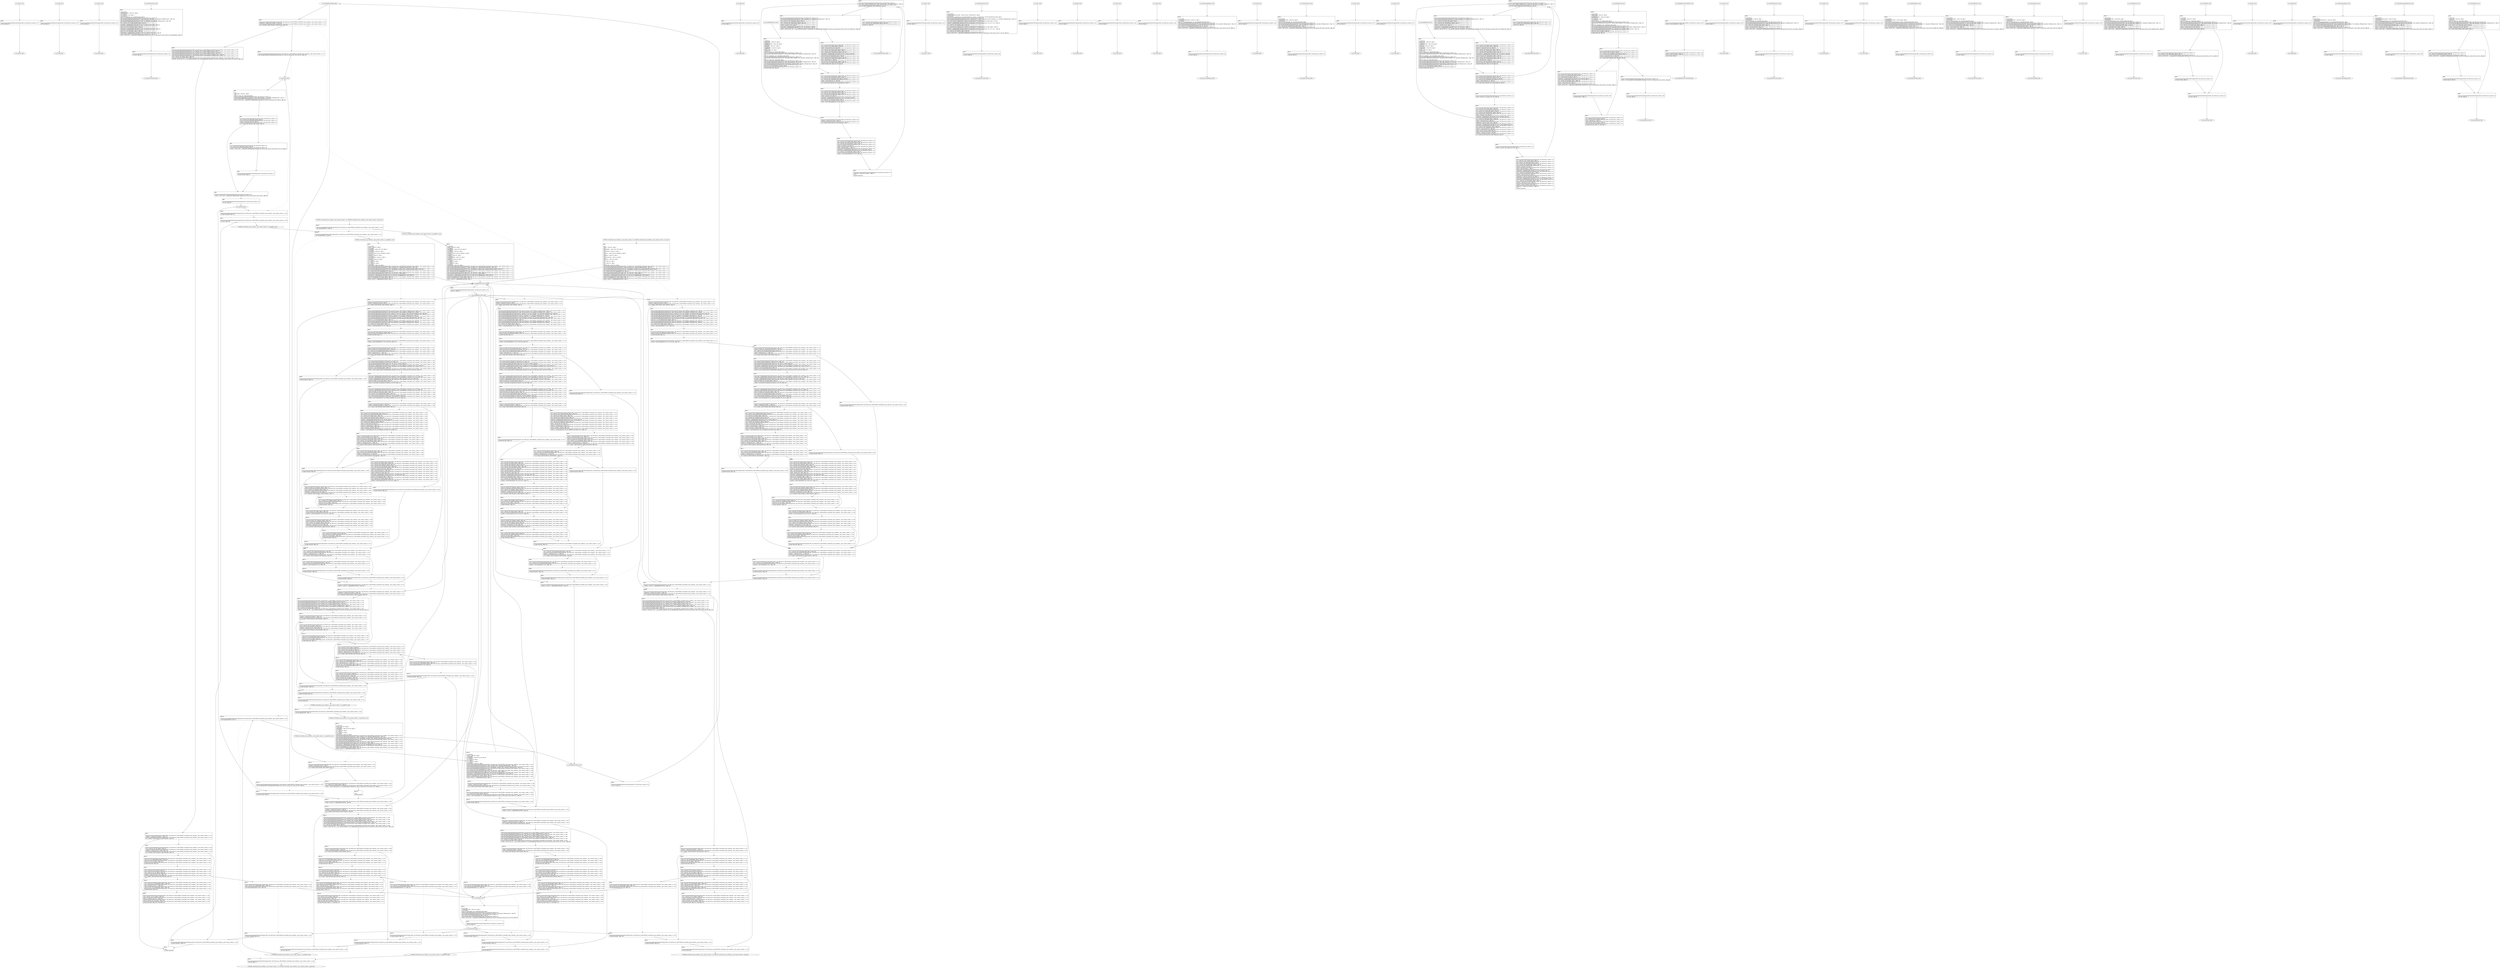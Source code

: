 digraph "icfg graph" {
BBio_ll_good1_end [label="{io_ll_good1_end}"];
BBio_ll_bad6_end [label="{io_ll_bad6_end}"];
BBio_ll_good5_end [label="{io_ll_good5_end}"];
BBio_ll_printWcharLine_end [label="{io_ll_printWcharLine_end}"];
BBio_ll_globalReturnsFalse_end [label="{io_ll_globalReturnsFalse_end}"];
BBio_ll_bad8_end [label="{io_ll_bad8_end}"];
BBio_ll_decodeHexWChars_end [label="{io_ll_decodeHexWChars_end}"];
BBio_ll_good7_end [label="{io_ll_good7_end}"];
BBio_ll_globalReturnsTrue_end [label="{io_ll_globalReturnsTrue_end}"];
BBio_ll_printStructLine_end [label="{io_ll_printStructLine_end}"];
BBio_ll_bad7_end [label="{io_ll_bad7_end}"];
BBio_ll_good6_end [label="{io_ll_good6_end}"];
BBio_ll_bad2_end [label="{io_ll_bad2_end}"];
BBio_ll_bad9_end [label="{io_ll_bad9_end}"];
BBio_ll_printUnsignedLine_end [label="{io_ll_printUnsignedLine_end}"];
BBio_ll_good4_end [label="{io_ll_good4_end}"];
BBio_ll_printSizeTLine_end [label="{io_ll_printSizeTLine_end}"];
BBio_ll_bad5_end [label="{io_ll_bad5_end}"];
BBio_ll_printLine_end [label="{io_ll_printLine_end}"];
BBCWE606_Unchecked_Loop_Condition__char_connect_socket_11_ll_goodB2G2_end [label="{CWE606_Unchecked_Loop_Condition__char_connect_socket_11_ll_goodB2G2_end}"];
BBio_ll_bad4_end [label="{io_ll_bad4_end}"];
BBio_ll_decodeHexChars_end [label="{io_ll_decodeHexChars_end}"];
BBio_ll_printBytesLine_end [label="{io_ll_printBytesLine_end}"];
BBCWE606_Unchecked_Loop_Condition__char_connect_socket_11_ll_goodG2B2_end [label="{CWE606_Unchecked_Loop_Condition__char_connect_socket_11_ll_goodG2B2_end}"];
BBio_ll_globalReturnsTrueOrFalse_end [label="{io_ll_globalReturnsTrueOrFalse_end}"];
BBCWE606_Unchecked_Loop_Condition__char_connect_socket_11_ll_CWE606_Unchecked_Loop_Condition__char_connect_socket_11_good_end [label="{CWE606_Unchecked_Loop_Condition__char_connect_socket_11_ll_CWE606_Unchecked_Loop_Condition__char_connect_socket_11_good_end}"];
BBio_ll_good3_end [label="{io_ll_good3_end}"];
BBio_ll_printHexCharLine_end [label="{io_ll_printHexCharLine_end}"];
BBio_ll_good9_end [label="{io_ll_good9_end}"];
BBio_ll_bad3_end [label="{io_ll_bad3_end}"];
BBio_ll_printDoubleLine_end [label="{io_ll_printDoubleLine_end}"];
BBio_ll_printShortLine_end [label="{io_ll_printShortLine_end}"];
BBio_ll_printLongLine_end [label="{io_ll_printLongLine_end}"];
BBio_ll_bad1_end [label="{io_ll_bad1_end}"];
BBio_ll_printFloatLine_end [label="{io_ll_printFloatLine_end}"];
BBCWE606_Unchecked_Loop_Condition__char_connect_socket_11_ll_goodB2G1_end [label="{CWE606_Unchecked_Loop_Condition__char_connect_socket_11_ll_goodB2G1_end}"];
BBio_ll_printWLine_end [label="{io_ll_printWLine_end}"];
BBio_ll_good2_end [label="{io_ll_good2_end}"];
BBio_ll_printIntLine_end [label="{io_ll_printIntLine_end}"];
BBio_ll_good8_end [label="{io_ll_good8_end}"];
BBio_ll_printLongLongLine_end [label="{io_ll_printLongLongLine_end}"];
BBCWE606_Unchecked_Loop_Condition__char_connect_socket_11_ll_goodG2B1_end [label="{CWE606_Unchecked_Loop_Condition__char_connect_socket_11_ll_goodG2B1_end}"];
BBCWE606_Unchecked_Loop_Condition__char_connect_socket_11_ll_CWE606_Unchecked_Loop_Condition__char_connect_socket_11_bad_end [label="{CWE606_Unchecked_Loop_Condition__char_connect_socket_11_ll_CWE606_Unchecked_Loop_Condition__char_connect_socket_11_bad_end}"];
BBio_ll_printHexUnsignedCharLine_end [label="{io_ll_printHexUnsignedCharLine_end}"];
BBio_ll_printSinkLine_end [label="{io_ll_printSinkLine_end}"];
BBio_ll_good1_start [label="{io_ll_good1_start}", shape=record];
io_ll_good1BB69 [label="{BB69:\l\l/home/raoxue/Desktop/MemVerif/workspace/000_108_940/source_code/io.c:187\l
  ret void, !dbg !52\l
}", shape=record];
BBio_ll_bad6_start [label="{io_ll_bad6_start}", shape=record];
io_ll_bad6BB83 [label="{BB83:\l\l/home/raoxue/Desktop/MemVerif/workspace/000_108_940/source_code/io.c:203\l
  ret void, !dbg !52\l
}", shape=record];
BBio_ll_good5_start [label="{io_ll_good5_start}", shape=record];
io_ll_good5BB73 [label="{BB73:\l\l/home/raoxue/Desktop/MemVerif/workspace/000_108_940/source_code/io.c:191\l
  ret void, !dbg !52\l
}", shape=record];
BBio_ll_printWcharLine_start [label="{io_ll_printWcharLine_start}", shape=record];
io_ll_printWcharLineBB28 [label="{BB28:\l\l/:3395458560\l
  %wideChar.addr = alloca i32, align 4\l
/:3395458560\l
  %s = alloca [2 x i32], align 4\l
/:3395458560\l
  store i32 %wideChar, i32* %wideChar.addr, align 4\l
/home/raoxue/Desktop/MemVerif/workspace/000_108_940/source_code/io.c:70\l
  call void @llvm.dbg.declare(metadata i32* %wideChar.addr, metadata !162, metadata !DIExpression()), !dbg !163\l
/home/raoxue/Desktop/MemVerif/workspace/000_108_940/source_code/io.c:74\l
  call void @llvm.dbg.declare(metadata [2 x i32]* %s, metadata !164, metadata !DIExpression()), !dbg !168\l
/home/raoxue/Desktop/MemVerif/workspace/000_108_940/source_code/io.c:75\l
  %0 = load i32, i32* %wideChar.addr, align 4, !dbg !61\l
/home/raoxue/Desktop/MemVerif/workspace/000_108_940/source_code/io.c:75\l
  %arrayidx = getelementptr inbounds [2 x i32], [2 x i32]* %s, i64 0, i64 0, !dbg !62\l
/home/raoxue/Desktop/MemVerif/workspace/000_108_940/source_code/io.c:75\l
  store i32 %0, i32* %arrayidx, align 4, !dbg !63\l
/home/raoxue/Desktop/MemVerif/workspace/000_108_940/source_code/io.c:76\l
  %arrayidx1 = getelementptr inbounds [2 x i32], [2 x i32]* %s, i64 0, i64 1, !dbg !64\l
/home/raoxue/Desktop/MemVerif/workspace/000_108_940/source_code/io.c:76\l
  store i32 0, i32* %arrayidx1, align 4, !dbg !65\l
/home/raoxue/Desktop/MemVerif/workspace/000_108_940/source_code/io.c:77\l
  %arraydecay = getelementptr inbounds [2 x i32], [2 x i32]* %s, i64 0, i64 0, !dbg !66\l
/home/raoxue/Desktop/MemVerif/workspace/000_108_940/source_code/io.c:77\l
  %call = call i32 (i8*, ...) @printf(i8* getelementptr inbounds ([5 x i8], [5 x i8]* @.str.10, i64 0, i64 0), i32* %arraydecay), !dbg !67\l
}", shape=record];
io_ll_printWcharLineBB28 [label="{BB28:\l\l/:3395458560\l
  %wideChar.addr = alloca i32, align 4\l
/:3395458560\l
  %s = alloca [2 x i32], align 4\l
/:3395458560\l
  store i32 %wideChar, i32* %wideChar.addr, align 4\l
/home/raoxue/Desktop/MemVerif/workspace/000_108_940/source_code/io.c:70\l
  call void @llvm.dbg.declare(metadata i32* %wideChar.addr, metadata !162, metadata !DIExpression()), !dbg !163\l
/home/raoxue/Desktop/MemVerif/workspace/000_108_940/source_code/io.c:74\l
  call void @llvm.dbg.declare(metadata [2 x i32]* %s, metadata !164, metadata !DIExpression()), !dbg !168\l
/home/raoxue/Desktop/MemVerif/workspace/000_108_940/source_code/io.c:75\l
  %0 = load i32, i32* %wideChar.addr, align 4, !dbg !61\l
/home/raoxue/Desktop/MemVerif/workspace/000_108_940/source_code/io.c:75\l
  %arrayidx = getelementptr inbounds [2 x i32], [2 x i32]* %s, i64 0, i64 0, !dbg !62\l
/home/raoxue/Desktop/MemVerif/workspace/000_108_940/source_code/io.c:75\l
  store i32 %0, i32* %arrayidx, align 4, !dbg !63\l
/home/raoxue/Desktop/MemVerif/workspace/000_108_940/source_code/io.c:76\l
  %arrayidx1 = getelementptr inbounds [2 x i32], [2 x i32]* %s, i64 0, i64 1, !dbg !64\l
/home/raoxue/Desktop/MemVerif/workspace/000_108_940/source_code/io.c:76\l
  store i32 0, i32* %arrayidx1, align 4, !dbg !65\l
/home/raoxue/Desktop/MemVerif/workspace/000_108_940/source_code/io.c:77\l
  %arraydecay = getelementptr inbounds [2 x i32], [2 x i32]* %s, i64 0, i64 0, !dbg !66\l
/home/raoxue/Desktop/MemVerif/workspace/000_108_940/source_code/io.c:77\l
  %call = call i32 (i8*, ...) @printf(i8* getelementptr inbounds ([5 x i8], [5 x i8]* @.str.10, i64 0, i64 0), i32* %arraydecay), !dbg !67\l
}", shape=record];
io_ll_printWcharLineBB29 [label="{BB29:\l\l/home/raoxue/Desktop/MemVerif/workspace/000_108_940/source_code/io.c:78\l
  ret void, !dbg !68\l
}", shape=record];
BBio_ll_globalReturnsFalse_start [label="{io_ll_globalReturnsFalse_start}", shape=record];
io_ll_globalReturnsFalseBB66 [label="{BB66:\l\l/home/raoxue/Desktop/MemVerif/workspace/000_108_940/source_code/io.c:163\l
  ret i32 0, !dbg !52\l
}", shape=record];
BBio_ll_bad8_start [label="{io_ll_bad8_start}", shape=record];
io_ll_bad8BB85 [label="{BB85:\l\l/home/raoxue/Desktop/MemVerif/workspace/000_108_940/source_code/io.c:205\l
  ret void, !dbg !52\l
}", shape=record];
BBio_ll_decodeHexWChars_start [label="{io_ll_decodeHexWChars_start}", shape=record];
io_ll_decodeHexWCharsBB55 [label="{BB55:\l\l/:109988424\l
  %bytes.addr = alloca i8*, align 8\l
/:109988424\l
  %numBytes.addr = alloca i64, align 8\l
/:109988424\l
  %hex.addr = alloca i32*, align 8\l
/:109988424\l
  %numWritten = alloca i64, align 8\l
/:109988424\l
  %byte = alloca i32, align 4\l
/:109988424\l
  store i8* %bytes, i8** %bytes.addr, align 8\l
/home/raoxue/Desktop/MemVerif/workspace/000_108_940/source_code/io.c:135\l
  call void @llvm.dbg.declare(metadata i8** %bytes.addr, metadata !290, metadata !DIExpression()), !dbg !291\l
/:135\l
  store i64 %numBytes, i64* %numBytes.addr, align 8\l
/home/raoxue/Desktop/MemVerif/workspace/000_108_940/source_code/io.c:135\l
  call void @llvm.dbg.declare(metadata i64* %numBytes.addr, metadata !292, metadata !DIExpression()), !dbg !293\l
/:135\l
  store i32* %hex, i32** %hex.addr, align 8\l
/home/raoxue/Desktop/MemVerif/workspace/000_108_940/source_code/io.c:135\l
  call void @llvm.dbg.declare(metadata i32** %hex.addr, metadata !294, metadata !DIExpression()), !dbg !295\l
/home/raoxue/Desktop/MemVerif/workspace/000_108_940/source_code/io.c:137\l
  call void @llvm.dbg.declare(metadata i64* %numWritten, metadata !296, metadata !DIExpression()), !dbg !297\l
/home/raoxue/Desktop/MemVerif/workspace/000_108_940/source_code/io.c:137\l
  store i64 0, i64* %numWritten, align 8, !dbg !65\l
/home/raoxue/Desktop/MemVerif/workspace/000_108_940/source_code/io.c:143\l
  br label %while.cond, !dbg !66\l
}", shape=record];
io_ll_decodeHexWCharsBB56 [label="{BB56:\l\l/home/raoxue/Desktop/MemVerif/workspace/000_108_940/source_code/io.c:143\l
  %0 = load i64, i64* %numWritten, align 8, !dbg !67\l
/home/raoxue/Desktop/MemVerif/workspace/000_108_940/source_code/io.c:143\l
  %1 = load i64, i64* %numBytes.addr, align 8, !dbg !68\l
/home/raoxue/Desktop/MemVerif/workspace/000_108_940/source_code/io.c:143\l
  %cmp = icmp ult i64 %0, %1, !dbg !69\l
/home/raoxue/Desktop/MemVerif/workspace/000_108_940/source_code/io.c:143\l
  br i1 %cmp, label %land.lhs.true, label %land.end, !dbg !70\l
}", shape=record];
io_ll_decodeHexWCharsBB57 [label="{BB57:\l\l/home/raoxue/Desktop/MemVerif/workspace/000_108_940/source_code/io.c:143\l
  %2 = load i32*, i32** %hex.addr, align 8, !dbg !71\l
/home/raoxue/Desktop/MemVerif/workspace/000_108_940/source_code/io.c:143\l
  %3 = load i64, i64* %numWritten, align 8, !dbg !72\l
/home/raoxue/Desktop/MemVerif/workspace/000_108_940/source_code/io.c:143\l
  %mul = mul i64 2, %3, !dbg !73\l
/home/raoxue/Desktop/MemVerif/workspace/000_108_940/source_code/io.c:143\l
  %arrayidx = getelementptr inbounds i32, i32* %2, i64 %mul, !dbg !71\l
/home/raoxue/Desktop/MemVerif/workspace/000_108_940/source_code/io.c:143\l
  %4 = load i32, i32* %arrayidx, align 4, !dbg !71\l
/home/raoxue/Desktop/MemVerif/workspace/000_108_940/source_code/io.c:143\l
  %call = call i32 @iswxdigit(i32 %4) #5, !dbg !74\l
}", shape=record];
io_ll_decodeHexWCharsBB57 [label="{BB57:\l\l/home/raoxue/Desktop/MemVerif/workspace/000_108_940/source_code/io.c:143\l
  %2 = load i32*, i32** %hex.addr, align 8, !dbg !71\l
/home/raoxue/Desktop/MemVerif/workspace/000_108_940/source_code/io.c:143\l
  %3 = load i64, i64* %numWritten, align 8, !dbg !72\l
/home/raoxue/Desktop/MemVerif/workspace/000_108_940/source_code/io.c:143\l
  %mul = mul i64 2, %3, !dbg !73\l
/home/raoxue/Desktop/MemVerif/workspace/000_108_940/source_code/io.c:143\l
  %arrayidx = getelementptr inbounds i32, i32* %2, i64 %mul, !dbg !71\l
/home/raoxue/Desktop/MemVerif/workspace/000_108_940/source_code/io.c:143\l
  %4 = load i32, i32* %arrayidx, align 4, !dbg !71\l
/home/raoxue/Desktop/MemVerif/workspace/000_108_940/source_code/io.c:143\l
  %call = call i32 @iswxdigit(i32 %4) #5, !dbg !74\l
}", shape=record];
io_ll_decodeHexWCharsBB59 [label="{BB59:\l\l/home/raoxue/Desktop/MemVerif/workspace/000_108_940/source_code/io.c:143\l
  %tobool = icmp ne i32 %call, 0, !dbg !74\l
/home/raoxue/Desktop/MemVerif/workspace/000_108_940/source_code/io.c:143\l
  br i1 %tobool, label %land.rhs, label %land.end, !dbg !75\l
}", shape=record];
io_ll_decodeHexWCharsBB60 [label="{BB60:\l\l/home/raoxue/Desktop/MemVerif/workspace/000_108_940/source_code/io.c:143\l
  %5 = load i32*, i32** %hex.addr, align 8, !dbg !76\l
/home/raoxue/Desktop/MemVerif/workspace/000_108_940/source_code/io.c:143\l
  %6 = load i64, i64* %numWritten, align 8, !dbg !77\l
/home/raoxue/Desktop/MemVerif/workspace/000_108_940/source_code/io.c:143\l
  %mul1 = mul i64 2, %6, !dbg !78\l
/home/raoxue/Desktop/MemVerif/workspace/000_108_940/source_code/io.c:143\l
  %add = add i64 %mul1, 1, !dbg !79\l
/home/raoxue/Desktop/MemVerif/workspace/000_108_940/source_code/io.c:143\l
  %arrayidx2 = getelementptr inbounds i32, i32* %5, i64 %add, !dbg !76\l
/home/raoxue/Desktop/MemVerif/workspace/000_108_940/source_code/io.c:143\l
  %7 = load i32, i32* %arrayidx2, align 4, !dbg !76\l
/home/raoxue/Desktop/MemVerif/workspace/000_108_940/source_code/io.c:143\l
  %call3 = call i32 @iswxdigit(i32 %7) #5, !dbg !80\l
}", shape=record];
io_ll_decodeHexWCharsBB60 [label="{BB60:\l\l/home/raoxue/Desktop/MemVerif/workspace/000_108_940/source_code/io.c:143\l
  %5 = load i32*, i32** %hex.addr, align 8, !dbg !76\l
/home/raoxue/Desktop/MemVerif/workspace/000_108_940/source_code/io.c:143\l
  %6 = load i64, i64* %numWritten, align 8, !dbg !77\l
/home/raoxue/Desktop/MemVerif/workspace/000_108_940/source_code/io.c:143\l
  %mul1 = mul i64 2, %6, !dbg !78\l
/home/raoxue/Desktop/MemVerif/workspace/000_108_940/source_code/io.c:143\l
  %add = add i64 %mul1, 1, !dbg !79\l
/home/raoxue/Desktop/MemVerif/workspace/000_108_940/source_code/io.c:143\l
  %arrayidx2 = getelementptr inbounds i32, i32* %5, i64 %add, !dbg !76\l
/home/raoxue/Desktop/MemVerif/workspace/000_108_940/source_code/io.c:143\l
  %7 = load i32, i32* %arrayidx2, align 4, !dbg !76\l
/home/raoxue/Desktop/MemVerif/workspace/000_108_940/source_code/io.c:143\l
  %call3 = call i32 @iswxdigit(i32 %7) #5, !dbg !80\l
}", shape=record];
io_ll_decodeHexWCharsBB61 [label="{BB61:\l\l/home/raoxue/Desktop/MemVerif/workspace/000_108_940/source_code/io.c:143\l
  %tobool4 = icmp ne i32 %call3, 0, !dbg !75\l
/:143\l
  br label %land.end\l
}", shape=record];
io_ll_decodeHexWCharsBB58 [label="{BB58:\l\l/home/raoxue/Desktop/MemVerif/workspace/000_108_940/source_code/io.c:0\l
  %8 = phi i1 [ false, %land.lhs.true ], [ false, %while.cond ], [ %tobool4, %land.rhs ], !dbg !81\l
/home/raoxue/Desktop/MemVerif/workspace/000_108_940/source_code/io.c:143\l
  br i1 %8, label %while.body, label %while.end, !dbg !66\l
}", shape=record];
io_ll_decodeHexWCharsBB62 [label="{BB62:\l\l/home/raoxue/Desktop/MemVerif/workspace/000_108_940/source_code/io.c:145\l
  call void @llvm.dbg.declare(metadata i32* %byte, metadata !314, metadata !DIExpression()), !dbg !316\l
/home/raoxue/Desktop/MemVerif/workspace/000_108_940/source_code/io.c:146\l
  %9 = load i32*, i32** %hex.addr, align 8, !dbg !85\l
/home/raoxue/Desktop/MemVerif/workspace/000_108_940/source_code/io.c:146\l
  %10 = load i64, i64* %numWritten, align 8, !dbg !86\l
/home/raoxue/Desktop/MemVerif/workspace/000_108_940/source_code/io.c:146\l
  %mul5 = mul i64 2, %10, !dbg !87\l
/home/raoxue/Desktop/MemVerif/workspace/000_108_940/source_code/io.c:146\l
  %arrayidx6 = getelementptr inbounds i32, i32* %9, i64 %mul5, !dbg !85\l
/home/raoxue/Desktop/MemVerif/workspace/000_108_940/source_code/io.c:146\l
  %call7 = call i32 (i32*, i32*, ...) @__isoc99_swscanf(i32* %arrayidx6, i32* getelementptr inbounds ([5 x i32], [5 x i32]* @.str.16, i64 0, i64 0), i32* %byte) #5, !dbg !88\l
}", shape=record];
io_ll_decodeHexWCharsBB62 [label="{BB62:\l\l/home/raoxue/Desktop/MemVerif/workspace/000_108_940/source_code/io.c:145\l
  call void @llvm.dbg.declare(metadata i32* %byte, metadata !314, metadata !DIExpression()), !dbg !316\l
/home/raoxue/Desktop/MemVerif/workspace/000_108_940/source_code/io.c:146\l
  %9 = load i32*, i32** %hex.addr, align 8, !dbg !85\l
/home/raoxue/Desktop/MemVerif/workspace/000_108_940/source_code/io.c:146\l
  %10 = load i64, i64* %numWritten, align 8, !dbg !86\l
/home/raoxue/Desktop/MemVerif/workspace/000_108_940/source_code/io.c:146\l
  %mul5 = mul i64 2, %10, !dbg !87\l
/home/raoxue/Desktop/MemVerif/workspace/000_108_940/source_code/io.c:146\l
  %arrayidx6 = getelementptr inbounds i32, i32* %9, i64 %mul5, !dbg !85\l
/home/raoxue/Desktop/MemVerif/workspace/000_108_940/source_code/io.c:146\l
  %call7 = call i32 (i32*, i32*, ...) @__isoc99_swscanf(i32* %arrayidx6, i32* getelementptr inbounds ([5 x i32], [5 x i32]* @.str.16, i64 0, i64 0), i32* %byte) #5, !dbg !88\l
}", shape=record];
io_ll_decodeHexWCharsBB64 [label="{BB64:\l\l/home/raoxue/Desktop/MemVerif/workspace/000_108_940/source_code/io.c:147\l
  %11 = load i32, i32* %byte, align 4, !dbg !89\l
/home/raoxue/Desktop/MemVerif/workspace/000_108_940/source_code/io.c:147\l
  %conv = trunc i32 %11 to i8, !dbg !90\l
/home/raoxue/Desktop/MemVerif/workspace/000_108_940/source_code/io.c:147\l
  %12 = load i8*, i8** %bytes.addr, align 8, !dbg !91\l
/home/raoxue/Desktop/MemVerif/workspace/000_108_940/source_code/io.c:147\l
  %13 = load i64, i64* %numWritten, align 8, !dbg !92\l
/home/raoxue/Desktop/MemVerif/workspace/000_108_940/source_code/io.c:147\l
  %arrayidx8 = getelementptr inbounds i8, i8* %12, i64 %13, !dbg !91\l
/home/raoxue/Desktop/MemVerif/workspace/000_108_940/source_code/io.c:147\l
  store i8 %conv, i8* %arrayidx8, align 1, !dbg !93\l
/home/raoxue/Desktop/MemVerif/workspace/000_108_940/source_code/io.c:148\l
  %14 = load i64, i64* %numWritten, align 8, !dbg !94\l
/home/raoxue/Desktop/MemVerif/workspace/000_108_940/source_code/io.c:148\l
  %inc = add i64 %14, 1, !dbg !94\l
/home/raoxue/Desktop/MemVerif/workspace/000_108_940/source_code/io.c:148\l
  store i64 %inc, i64* %numWritten, align 8, !dbg !94\l
/home/raoxue/Desktop/MemVerif/workspace/000_108_940/source_code/io.c:143\l
  br label %while.cond, !dbg !66, !llvm.loop !95\l
}", shape=record];
io_ll_decodeHexWCharsBB63 [label="{BB63:\l\l/home/raoxue/Desktop/MemVerif/workspace/000_108_940/source_code/io.c:151\l
  %15 = load i64, i64* %numWritten, align 8, !dbg !98\l
/home/raoxue/Desktop/MemVerif/workspace/000_108_940/source_code/io.c:151\l
  ret i64 %15, !dbg !99\l
}", shape=record];
BBio_ll_good7_start [label="{io_ll_good7_start}", shape=record];
io_ll_good7BB75 [label="{BB75:\l\l/home/raoxue/Desktop/MemVerif/workspace/000_108_940/source_code/io.c:193\l
  ret void, !dbg !52\l
}", shape=record];
BBio_ll_globalReturnsTrue_start [label="{io_ll_globalReturnsTrue_start}", shape=record];
io_ll_globalReturnsTrueBB65 [label="{BB65:\l\l/home/raoxue/Desktop/MemVerif/workspace/000_108_940/source_code/io.c:158\l
  ret i32 1, !dbg !52\l
}", shape=record];
BBio_ll_printStructLine_start [label="{io_ll_printStructLine_start}", shape=record];
io_ll_printStructLineBB36 [label="{BB36:\l\l/:3395458560\l
  %structTwoIntsStruct.addr = alloca %struct._twoIntsStruct*, align 8\l
/:3395458560\l
  store %struct._twoIntsStruct* %structTwoIntsStruct, %struct._twoIntsStruct** %structTwoIntsStruct.addr, align 8\l
/home/raoxue/Desktop/MemVerif/workspace/000_108_940/source_code/io.c:95\l
  call void @llvm.dbg.declare(metadata %struct._twoIntsStruct** %structTwoIntsStruct.addr, metadata !212, metadata !DIExpression()), !dbg !213\l
/home/raoxue/Desktop/MemVerif/workspace/000_108_940/source_code/io.c:97\l
  %0 = load %struct._twoIntsStruct*, %struct._twoIntsStruct** %structTwoIntsStruct.addr, align 8, !dbg !61\l
/home/raoxue/Desktop/MemVerif/workspace/000_108_940/source_code/io.c:97\l
  %intOne = getelementptr inbounds %struct._twoIntsStruct, %struct._twoIntsStruct* %0, i32 0, i32 0, !dbg !62\l
/home/raoxue/Desktop/MemVerif/workspace/000_108_940/source_code/io.c:97\l
  %1 = load i32, i32* %intOne, align 4, !dbg !62\l
/home/raoxue/Desktop/MemVerif/workspace/000_108_940/source_code/io.c:97\l
  %2 = load %struct._twoIntsStruct*, %struct._twoIntsStruct** %structTwoIntsStruct.addr, align 8, !dbg !63\l
/home/raoxue/Desktop/MemVerif/workspace/000_108_940/source_code/io.c:97\l
  %intTwo = getelementptr inbounds %struct._twoIntsStruct, %struct._twoIntsStruct* %2, i32 0, i32 1, !dbg !64\l
/home/raoxue/Desktop/MemVerif/workspace/000_108_940/source_code/io.c:97\l
  %3 = load i32, i32* %intTwo, align 4, !dbg !64\l
/home/raoxue/Desktop/MemVerif/workspace/000_108_940/source_code/io.c:97\l
  %call = call i32 (i8*, ...) @printf(i8* getelementptr inbounds ([10 x i8], [10 x i8]* @.str.13, i64 0, i64 0), i32 %1, i32 %3), !dbg !65\l
}", shape=record];
io_ll_printStructLineBB36 [label="{BB36:\l\l/:3395458560\l
  %structTwoIntsStruct.addr = alloca %struct._twoIntsStruct*, align 8\l
/:3395458560\l
  store %struct._twoIntsStruct* %structTwoIntsStruct, %struct._twoIntsStruct** %structTwoIntsStruct.addr, align 8\l
/home/raoxue/Desktop/MemVerif/workspace/000_108_940/source_code/io.c:95\l
  call void @llvm.dbg.declare(metadata %struct._twoIntsStruct** %structTwoIntsStruct.addr, metadata !212, metadata !DIExpression()), !dbg !213\l
/home/raoxue/Desktop/MemVerif/workspace/000_108_940/source_code/io.c:97\l
  %0 = load %struct._twoIntsStruct*, %struct._twoIntsStruct** %structTwoIntsStruct.addr, align 8, !dbg !61\l
/home/raoxue/Desktop/MemVerif/workspace/000_108_940/source_code/io.c:97\l
  %intOne = getelementptr inbounds %struct._twoIntsStruct, %struct._twoIntsStruct* %0, i32 0, i32 0, !dbg !62\l
/home/raoxue/Desktop/MemVerif/workspace/000_108_940/source_code/io.c:97\l
  %1 = load i32, i32* %intOne, align 4, !dbg !62\l
/home/raoxue/Desktop/MemVerif/workspace/000_108_940/source_code/io.c:97\l
  %2 = load %struct._twoIntsStruct*, %struct._twoIntsStruct** %structTwoIntsStruct.addr, align 8, !dbg !63\l
/home/raoxue/Desktop/MemVerif/workspace/000_108_940/source_code/io.c:97\l
  %intTwo = getelementptr inbounds %struct._twoIntsStruct, %struct._twoIntsStruct* %2, i32 0, i32 1, !dbg !64\l
/home/raoxue/Desktop/MemVerif/workspace/000_108_940/source_code/io.c:97\l
  %3 = load i32, i32* %intTwo, align 4, !dbg !64\l
/home/raoxue/Desktop/MemVerif/workspace/000_108_940/source_code/io.c:97\l
  %call = call i32 (i8*, ...) @printf(i8* getelementptr inbounds ([10 x i8], [10 x i8]* @.str.13, i64 0, i64 0), i32 %1, i32 %3), !dbg !65\l
}", shape=record];
io_ll_printStructLineBB37 [label="{BB37:\l\l/home/raoxue/Desktop/MemVerif/workspace/000_108_940/source_code/io.c:98\l
  ret void, !dbg !66\l
}", shape=record];
BBio_ll_bad7_start [label="{io_ll_bad7_start}", shape=record];
io_ll_bad7BB84 [label="{BB84:\l\l/home/raoxue/Desktop/MemVerif/workspace/000_108_940/source_code/io.c:204\l
  ret void, !dbg !52\l
}", shape=record];
BBio_ll_good6_start [label="{io_ll_good6_start}", shape=record];
io_ll_good6BB74 [label="{BB74:\l\l/home/raoxue/Desktop/MemVerif/workspace/000_108_940/source_code/io.c:192\l
  ret void, !dbg !52\l
}", shape=record];
BBio_ll_bad2_start [label="{io_ll_bad2_start}", shape=record];
io_ll_bad2BB79 [label="{BB79:\l\l/home/raoxue/Desktop/MemVerif/workspace/000_108_940/source_code/io.c:199\l
  ret void, !dbg !52\l
}", shape=record];
BBio_ll_bad9_start [label="{io_ll_bad9_start}", shape=record];
io_ll_bad9BB86 [label="{BB86:\l\l/home/raoxue/Desktop/MemVerif/workspace/000_108_940/source_code/io.c:206\l
  ret void, !dbg !52\l
}", shape=record];
BBio_ll_printUnsignedLine_start [label="{io_ll_printUnsignedLine_start}", shape=record];
io_ll_printUnsignedLineBB30 [label="{BB30:\l\l/:110149464\l
  %unsignedNumber.addr = alloca i32, align 4\l
/:110149464\l
  store i32 %unsignedNumber, i32* %unsignedNumber.addr, align 4\l
/home/raoxue/Desktop/MemVerif/workspace/000_108_940/source_code/io.c:80\l
  call void @llvm.dbg.declare(metadata i32* %unsignedNumber.addr, metadata !180, metadata !DIExpression()), !dbg !181\l
/home/raoxue/Desktop/MemVerif/workspace/000_108_940/source_code/io.c:82\l
  %0 = load i32, i32* %unsignedNumber.addr, align 4, !dbg !54\l
/home/raoxue/Desktop/MemVerif/workspace/000_108_940/source_code/io.c:82\l
  %call = call i32 (i8*, ...) @printf(i8* getelementptr inbounds ([4 x i8], [4 x i8]* @.str.11, i64 0, i64 0), i32 %0), !dbg !55\l
}", shape=record];
io_ll_printUnsignedLineBB30 [label="{BB30:\l\l/:110149464\l
  %unsignedNumber.addr = alloca i32, align 4\l
/:110149464\l
  store i32 %unsignedNumber, i32* %unsignedNumber.addr, align 4\l
/home/raoxue/Desktop/MemVerif/workspace/000_108_940/source_code/io.c:80\l
  call void @llvm.dbg.declare(metadata i32* %unsignedNumber.addr, metadata !180, metadata !DIExpression()), !dbg !181\l
/home/raoxue/Desktop/MemVerif/workspace/000_108_940/source_code/io.c:82\l
  %0 = load i32, i32* %unsignedNumber.addr, align 4, !dbg !54\l
/home/raoxue/Desktop/MemVerif/workspace/000_108_940/source_code/io.c:82\l
  %call = call i32 (i8*, ...) @printf(i8* getelementptr inbounds ([4 x i8], [4 x i8]* @.str.11, i64 0, i64 0), i32 %0), !dbg !55\l
}", shape=record];
io_ll_printUnsignedLineBB31 [label="{BB31:\l\l/home/raoxue/Desktop/MemVerif/workspace/000_108_940/source_code/io.c:83\l
  ret void, !dbg !56\l
}", shape=record];
BBio_ll_good4_start [label="{io_ll_good4_start}", shape=record];
io_ll_good4BB72 [label="{BB72:\l\l/home/raoxue/Desktop/MemVerif/workspace/000_108_940/source_code/io.c:190\l
  ret void, !dbg !52\l
}", shape=record];
BBio_ll_printSizeTLine_start [label="{io_ll_printSizeTLine_start}", shape=record];
io_ll_printSizeTLineBB24 [label="{BB24:\l\l/:3395458560\l
  %sizeTNumber.addr = alloca i64, align 8\l
/:3395458560\l
  store i64 %sizeTNumber, i64* %sizeTNumber.addr, align 8\l
/home/raoxue/Desktop/MemVerif/workspace/000_108_940/source_code/io.c:60\l
  call void @llvm.dbg.declare(metadata i64* %sizeTNumber.addr, metadata !146, metadata !DIExpression()), !dbg !147\l
/home/raoxue/Desktop/MemVerif/workspace/000_108_940/source_code/io.c:62\l
  %0 = load i64, i64* %sizeTNumber.addr, align 8, !dbg !57\l
/home/raoxue/Desktop/MemVerif/workspace/000_108_940/source_code/io.c:62\l
  %call = call i32 (i8*, ...) @printf(i8* getelementptr inbounds ([5 x i8], [5 x i8]* @.str.8, i64 0, i64 0), i64 %0), !dbg !58\l
}", shape=record];
io_ll_printSizeTLineBB24 [label="{BB24:\l\l/:3395458560\l
  %sizeTNumber.addr = alloca i64, align 8\l
/:3395458560\l
  store i64 %sizeTNumber, i64* %sizeTNumber.addr, align 8\l
/home/raoxue/Desktop/MemVerif/workspace/000_108_940/source_code/io.c:60\l
  call void @llvm.dbg.declare(metadata i64* %sizeTNumber.addr, metadata !146, metadata !DIExpression()), !dbg !147\l
/home/raoxue/Desktop/MemVerif/workspace/000_108_940/source_code/io.c:62\l
  %0 = load i64, i64* %sizeTNumber.addr, align 8, !dbg !57\l
/home/raoxue/Desktop/MemVerif/workspace/000_108_940/source_code/io.c:62\l
  %call = call i32 (i8*, ...) @printf(i8* getelementptr inbounds ([5 x i8], [5 x i8]* @.str.8, i64 0, i64 0), i64 %0), !dbg !58\l
}", shape=record];
io_ll_printSizeTLineBB25 [label="{BB25:\l\l/home/raoxue/Desktop/MemVerif/workspace/000_108_940/source_code/io.c:63\l
  ret void, !dbg !59\l
}", shape=record];
BBio_ll_bad5_start [label="{io_ll_bad5_start}", shape=record];
io_ll_bad5BB82 [label="{BB82:\l\l/home/raoxue/Desktop/MemVerif/workspace/000_108_940/source_code/io.c:202\l
  ret void, !dbg !52\l
}", shape=record];
BBio_ll_printLine_start [label="{io_ll_printLine_start}", shape=record];
io_ll_printLineBB0 [label="{BB0:\l\l/:415\l
  %line.addr = alloca i8*, align 8\l
/:415\l
  store i8* %line, i8** %line.addr, align 8\l
/home/raoxue/Desktop/MemVerif/workspace/000_108_940/source_code/io.c:11\l
  call void @llvm.dbg.declare(metadata i8** %line.addr, metadata !52, metadata !DIExpression()), !dbg !53\l
/home/raoxue/Desktop/MemVerif/workspace/000_108_940/source_code/io.c:13\l
  %call = call i32 (i8*, ...) @printf(i8* getelementptr inbounds ([9 x i8], [9 x i8]* @.str, i64 0, i64 0)), !dbg !54\l
}", shape=record];
io_ll_printLineBB0 [label="{BB0:\l\l/:415\l
  %line.addr = alloca i8*, align 8\l
/:415\l
  store i8* %line, i8** %line.addr, align 8\l
/home/raoxue/Desktop/MemVerif/workspace/000_108_940/source_code/io.c:11\l
  call void @llvm.dbg.declare(metadata i8** %line.addr, metadata !52, metadata !DIExpression()), !dbg !53\l
/home/raoxue/Desktop/MemVerif/workspace/000_108_940/source_code/io.c:13\l
  %call = call i32 (i8*, ...) @printf(i8* getelementptr inbounds ([9 x i8], [9 x i8]* @.str, i64 0, i64 0)), !dbg !54\l
}", shape=record];
io_ll_printLineBB1 [label="{BB1:\l\l/home/raoxue/Desktop/MemVerif/workspace/000_108_940/source_code/io.c:14\l
  %0 = load i8*, i8** %line.addr, align 8, !dbg !55\l
/home/raoxue/Desktop/MemVerif/workspace/000_108_940/source_code/io.c:14\l
  %cmp = icmp ne i8* %0, null, !dbg !57\l
/home/raoxue/Desktop/MemVerif/workspace/000_108_940/source_code/io.c:14\l
  br i1 %cmp, label %if.then, label %if.end, !dbg !58\l
}", shape=record];
io_ll_printLineBB2 [label="{BB2:\l\l/home/raoxue/Desktop/MemVerif/workspace/000_108_940/source_code/io.c:16\l
  %1 = load i8*, i8** %line.addr, align 8, !dbg !59\l
/home/raoxue/Desktop/MemVerif/workspace/000_108_940/source_code/io.c:16\l
  %call1 = call i32 (i8*, ...) @printf(i8* getelementptr inbounds ([4 x i8], [4 x i8]* @.str.1, i64 0, i64 0), i8* %1), !dbg !61\l
}", shape=record];
io_ll_printLineBB2 [label="{BB2:\l\l/home/raoxue/Desktop/MemVerif/workspace/000_108_940/source_code/io.c:16\l
  %1 = load i8*, i8** %line.addr, align 8, !dbg !59\l
/home/raoxue/Desktop/MemVerif/workspace/000_108_940/source_code/io.c:16\l
  %call1 = call i32 (i8*, ...) @printf(i8* getelementptr inbounds ([4 x i8], [4 x i8]* @.str.1, i64 0, i64 0), i8* %1), !dbg !61\l
}", shape=record];
io_ll_printLineBB4 [label="{BB4:\l\l/home/raoxue/Desktop/MemVerif/workspace/000_108_940/source_code/io.c:17\l
  br label %if.end, !dbg !62\l
}", shape=record];
io_ll_printLineBB3 [label="{BB3:\l\l/home/raoxue/Desktop/MemVerif/workspace/000_108_940/source_code/io.c:18\l
  %call2 = call i32 (i8*, ...) @printf(i8* getelementptr inbounds ([9 x i8], [9 x i8]* @.str.2, i64 0, i64 0)), !dbg !63\l
}", shape=record];
io_ll_printLineBB3 [label="{BB3:\l\l/home/raoxue/Desktop/MemVerif/workspace/000_108_940/source_code/io.c:18\l
  %call2 = call i32 (i8*, ...) @printf(i8* getelementptr inbounds ([9 x i8], [9 x i8]* @.str.2, i64 0, i64 0)), !dbg !63\l
}", shape=record];
io_ll_printLineBB5 [label="{BB5:\l\l/home/raoxue/Desktop/MemVerif/workspace/000_108_940/source_code/io.c:19\l
  ret void, !dbg !64\l
}", shape=record];
BBCWE606_Unchecked_Loop_Condition__char_connect_socket_11_ll_goodB2G2_start [label="{CWE606_Unchecked_Loop_Condition__char_connect_socket_11_ll_goodB2G2_start}", shape=record];
CWE606_Unchecked_Loop_Condition__char_connect_socket_11_ll_goodB2G2BB82 [label="{BB82:\l\l/:111413848\l
  %data = alloca i8*, align 8\l
/:111413848\l
  %dataBuffer = alloca [100 x i8], align 16\l
/:111413848\l
  %recvResult = alloca i32, align 4\l
/:111413848\l
  %service = alloca %struct.sockaddr_in, align 4\l
/:111413848\l
  %replace = alloca i8*, align 8\l
/:111413848\l
  %connectSocket = alloca i32, align 4\l
/:111413848\l
  %dataLen = alloca i64, align 8\l
/:111413848\l
  %i = alloca i32, align 4\l
/:111413848\l
  %n = alloca i32, align 4\l
/:111413848\l
  %intVariable = alloca i32, align 4\l
/home/raoxue/Desktop/MemVerif/workspace/000_108_940/source_code/CWE606_Unchecked_Loop_Condition__char_connect_socket_11.c:254\l
  call void @llvm.dbg.declare(metadata i8** %data, metadata !395, metadata !DIExpression()), !dbg !396\l
/home/raoxue/Desktop/MemVerif/workspace/000_108_940/source_code/CWE606_Unchecked_Loop_Condition__char_connect_socket_11.c:255\l
  call void @llvm.dbg.declare(metadata [100 x i8]* %dataBuffer, metadata !397, metadata !DIExpression()), !dbg !398\l
/home/raoxue/Desktop/MemVerif/workspace/000_108_940/source_code/CWE606_Unchecked_Loop_Condition__char_connect_socket_11.c:255\l
  %0 = bitcast [100 x i8]* %dataBuffer to i8*, !dbg !74\l
/home/raoxue/Desktop/MemVerif/workspace/000_108_940/source_code/CWE606_Unchecked_Loop_Condition__char_connect_socket_11.c:255\l
  call void @llvm.memset.p0i8.i64(i8* align 16 %0, i8 0, i64 100, i1 false), !dbg !74\l
/home/raoxue/Desktop/MemVerif/workspace/000_108_940/source_code/CWE606_Unchecked_Loop_Condition__char_connect_socket_11.c:256\l
  %arraydecay = getelementptr inbounds [100 x i8], [100 x i8]* %dataBuffer, i64 0, i64 0, !dbg !75\l
/home/raoxue/Desktop/MemVerif/workspace/000_108_940/source_code/CWE606_Unchecked_Loop_Condition__char_connect_socket_11.c:256\l
  store i8* %arraydecay, i8** %data, align 8, !dbg !76\l
/home/raoxue/Desktop/MemVerif/workspace/000_108_940/source_code/CWE606_Unchecked_Loop_Condition__char_connect_socket_11.c:257\l
  %call = call i32 (...) @globalReturnsTrue(), !dbg !77\l
}", shape=record];
CWE606_Unchecked_Loop_Condition__char_connect_socket_11_ll_goodB2G2BB82 [label="{BB82:\l\l/:111413848\l
  %data = alloca i8*, align 8\l
/:111413848\l
  %dataBuffer = alloca [100 x i8], align 16\l
/:111413848\l
  %recvResult = alloca i32, align 4\l
/:111413848\l
  %service = alloca %struct.sockaddr_in, align 4\l
/:111413848\l
  %replace = alloca i8*, align 8\l
/:111413848\l
  %connectSocket = alloca i32, align 4\l
/:111413848\l
  %dataLen = alloca i64, align 8\l
/:111413848\l
  %i = alloca i32, align 4\l
/:111413848\l
  %n = alloca i32, align 4\l
/:111413848\l
  %intVariable = alloca i32, align 4\l
/home/raoxue/Desktop/MemVerif/workspace/000_108_940/source_code/CWE606_Unchecked_Loop_Condition__char_connect_socket_11.c:254\l
  call void @llvm.dbg.declare(metadata i8** %data, metadata !395, metadata !DIExpression()), !dbg !396\l
/home/raoxue/Desktop/MemVerif/workspace/000_108_940/source_code/CWE606_Unchecked_Loop_Condition__char_connect_socket_11.c:255\l
  call void @llvm.dbg.declare(metadata [100 x i8]* %dataBuffer, metadata !397, metadata !DIExpression()), !dbg !398\l
/home/raoxue/Desktop/MemVerif/workspace/000_108_940/source_code/CWE606_Unchecked_Loop_Condition__char_connect_socket_11.c:255\l
  %0 = bitcast [100 x i8]* %dataBuffer to i8*, !dbg !74\l
/home/raoxue/Desktop/MemVerif/workspace/000_108_940/source_code/CWE606_Unchecked_Loop_Condition__char_connect_socket_11.c:255\l
  call void @llvm.memset.p0i8.i64(i8* align 16 %0, i8 0, i64 100, i1 false), !dbg !74\l
/home/raoxue/Desktop/MemVerif/workspace/000_108_940/source_code/CWE606_Unchecked_Loop_Condition__char_connect_socket_11.c:256\l
  %arraydecay = getelementptr inbounds [100 x i8], [100 x i8]* %dataBuffer, i64 0, i64 0, !dbg !75\l
/home/raoxue/Desktop/MemVerif/workspace/000_108_940/source_code/CWE606_Unchecked_Loop_Condition__char_connect_socket_11.c:256\l
  store i8* %arraydecay, i8** %data, align 8, !dbg !76\l
/home/raoxue/Desktop/MemVerif/workspace/000_108_940/source_code/CWE606_Unchecked_Loop_Condition__char_connect_socket_11.c:257\l
  %call = call i32 (...) @globalReturnsTrue(), !dbg !77\l
}", shape=record];
CWE606_Unchecked_Loop_Condition__char_connect_socket_11_ll_goodB2G2BB83 [label="{BB83:\l\l/home/raoxue/Desktop/MemVerif/workspace/000_108_940/source_code/CWE606_Unchecked_Loop_Condition__char_connect_socket_11.c:257\l
  %tobool = icmp ne i32 %call, 0, !dbg !77\l
/home/raoxue/Desktop/MemVerif/workspace/000_108_940/source_code/CWE606_Unchecked_Loop_Condition__char_connect_socket_11.c:257\l
  br i1 %tobool, label %if.then, label %if.end32, !dbg !79\l
}", shape=record];
CWE606_Unchecked_Loop_Condition__char_connect_socket_11_ll_goodB2G2BB84 [label="{BB84:\l\l/home/raoxue/Desktop/MemVerif/workspace/000_108_940/source_code/CWE606_Unchecked_Loop_Condition__char_connect_socket_11.c:264\l
  call void @llvm.dbg.declare(metadata i32* %recvResult, metadata !404, metadata !DIExpression()), !dbg !407\l
/home/raoxue/Desktop/MemVerif/workspace/000_108_940/source_code/CWE606_Unchecked_Loop_Condition__char_connect_socket_11.c:265\l
  call void @llvm.dbg.declare(metadata %struct.sockaddr_in* %service, metadata !408, metadata !DIExpression()), !dbg !409\l
/home/raoxue/Desktop/MemVerif/workspace/000_108_940/source_code/CWE606_Unchecked_Loop_Condition__char_connect_socket_11.c:266\l
  call void @llvm.dbg.declare(metadata i8** %replace, metadata !410, metadata !DIExpression()), !dbg !411\l
/home/raoxue/Desktop/MemVerif/workspace/000_108_940/source_code/CWE606_Unchecked_Loop_Condition__char_connect_socket_11.c:267\l
  call void @llvm.dbg.declare(metadata i32* %connectSocket, metadata !412, metadata !DIExpression()), !dbg !413\l
/home/raoxue/Desktop/MemVerif/workspace/000_108_940/source_code/CWE606_Unchecked_Loop_Condition__char_connect_socket_11.c:267\l
  store i32 -1, i32* %connectSocket, align 4, !dbg !111\l
/home/raoxue/Desktop/MemVerif/workspace/000_108_940/source_code/CWE606_Unchecked_Loop_Condition__char_connect_socket_11.c:268\l
  call void @llvm.dbg.declare(metadata i64* %dataLen, metadata !414, metadata !DIExpression()), !dbg !415\l
/home/raoxue/Desktop/MemVerif/workspace/000_108_940/source_code/CWE606_Unchecked_Loop_Condition__char_connect_socket_11.c:268\l
  %1 = load i8*, i8** %data, align 8, !dbg !117\l
/home/raoxue/Desktop/MemVerif/workspace/000_108_940/source_code/CWE606_Unchecked_Loop_Condition__char_connect_socket_11.c:268\l
  %call1 = call i64 @strlen(i8* %1) #7, !dbg !118\l
}", shape=record];
CWE606_Unchecked_Loop_Condition__char_connect_socket_11_ll_goodB2G2BB84 [label="{BB84:\l\l/home/raoxue/Desktop/MemVerif/workspace/000_108_940/source_code/CWE606_Unchecked_Loop_Condition__char_connect_socket_11.c:264\l
  call void @llvm.dbg.declare(metadata i32* %recvResult, metadata !404, metadata !DIExpression()), !dbg !407\l
/home/raoxue/Desktop/MemVerif/workspace/000_108_940/source_code/CWE606_Unchecked_Loop_Condition__char_connect_socket_11.c:265\l
  call void @llvm.dbg.declare(metadata %struct.sockaddr_in* %service, metadata !408, metadata !DIExpression()), !dbg !409\l
/home/raoxue/Desktop/MemVerif/workspace/000_108_940/source_code/CWE606_Unchecked_Loop_Condition__char_connect_socket_11.c:266\l
  call void @llvm.dbg.declare(metadata i8** %replace, metadata !410, metadata !DIExpression()), !dbg !411\l
/home/raoxue/Desktop/MemVerif/workspace/000_108_940/source_code/CWE606_Unchecked_Loop_Condition__char_connect_socket_11.c:267\l
  call void @llvm.dbg.declare(metadata i32* %connectSocket, metadata !412, metadata !DIExpression()), !dbg !413\l
/home/raoxue/Desktop/MemVerif/workspace/000_108_940/source_code/CWE606_Unchecked_Loop_Condition__char_connect_socket_11.c:267\l
  store i32 -1, i32* %connectSocket, align 4, !dbg !111\l
/home/raoxue/Desktop/MemVerif/workspace/000_108_940/source_code/CWE606_Unchecked_Loop_Condition__char_connect_socket_11.c:268\l
  call void @llvm.dbg.declare(metadata i64* %dataLen, metadata !414, metadata !DIExpression()), !dbg !415\l
/home/raoxue/Desktop/MemVerif/workspace/000_108_940/source_code/CWE606_Unchecked_Loop_Condition__char_connect_socket_11.c:268\l
  %1 = load i8*, i8** %data, align 8, !dbg !117\l
/home/raoxue/Desktop/MemVerif/workspace/000_108_940/source_code/CWE606_Unchecked_Loop_Condition__char_connect_socket_11.c:268\l
  %call1 = call i64 @strlen(i8* %1) #7, !dbg !118\l
}", shape=record];
CWE606_Unchecked_Loop_Condition__char_connect_socket_11_ll_goodB2G2BB86 [label="{BB86:\l\l/home/raoxue/Desktop/MemVerif/workspace/000_108_940/source_code/CWE606_Unchecked_Loop_Condition__char_connect_socket_11.c:268\l
  store i64 %call1, i64* %dataLen, align 8, !dbg !116\l
/home/raoxue/Desktop/MemVerif/workspace/000_108_940/source_code/CWE606_Unchecked_Loop_Condition__char_connect_socket_11.c:269\l
  br label %do.body, !dbg !119\l
}", shape=record];
CWE606_Unchecked_Loop_Condition__char_connect_socket_11_ll_goodB2G2BB87 [label="{BB87:\l\l/home/raoxue/Desktop/MemVerif/workspace/000_108_940/source_code/CWE606_Unchecked_Loop_Condition__char_connect_socket_11.c:279\l
  %call2 = call i32 @socket(i32 2, i32 1, i32 6) #8, !dbg !120\l
}", shape=record];
CWE606_Unchecked_Loop_Condition__char_connect_socket_11_ll_goodB2G2BB87 [label="{BB87:\l\l/home/raoxue/Desktop/MemVerif/workspace/000_108_940/source_code/CWE606_Unchecked_Loop_Condition__char_connect_socket_11.c:279\l
  %call2 = call i32 @socket(i32 2, i32 1, i32 6) #8, !dbg !120\l
}", shape=record];
CWE606_Unchecked_Loop_Condition__char_connect_socket_11_ll_goodB2G2BB88 [label="{BB88:\l\l/home/raoxue/Desktop/MemVerif/workspace/000_108_940/source_code/CWE606_Unchecked_Loop_Condition__char_connect_socket_11.c:279\l
  store i32 %call2, i32* %connectSocket, align 4, !dbg !122\l
/home/raoxue/Desktop/MemVerif/workspace/000_108_940/source_code/CWE606_Unchecked_Loop_Condition__char_connect_socket_11.c:280\l
  %2 = load i32, i32* %connectSocket, align 4, !dbg !123\l
/home/raoxue/Desktop/MemVerif/workspace/000_108_940/source_code/CWE606_Unchecked_Loop_Condition__char_connect_socket_11.c:280\l
  %cmp = icmp eq i32 %2, -1, !dbg !125\l
/home/raoxue/Desktop/MemVerif/workspace/000_108_940/source_code/CWE606_Unchecked_Loop_Condition__char_connect_socket_11.c:280\l
  br i1 %cmp, label %if.then3, label %if.end, !dbg !126\l
}", shape=record];
CWE606_Unchecked_Loop_Condition__char_connect_socket_11_ll_goodB2G2BB89 [label="{BB89:\l\l/home/raoxue/Desktop/MemVerif/workspace/000_108_940/source_code/CWE606_Unchecked_Loop_Condition__char_connect_socket_11.c:282\l
  br label %do.end, !dbg !127\l
}", shape=record];
CWE606_Unchecked_Loop_Condition__char_connect_socket_11_ll_goodB2G2BB90 [label="{BB90:\l\l/home/raoxue/Desktop/MemVerif/workspace/000_108_940/source_code/CWE606_Unchecked_Loop_Condition__char_connect_socket_11.c:284\l
  %3 = bitcast %struct.sockaddr_in* %service to i8*, !dbg !129\l
/home/raoxue/Desktop/MemVerif/workspace/000_108_940/source_code/CWE606_Unchecked_Loop_Condition__char_connect_socket_11.c:284\l
  call void @llvm.memset.p0i8.i64(i8* align 4 %3, i8 0, i64 16, i1 false), !dbg !129\l
/home/raoxue/Desktop/MemVerif/workspace/000_108_940/source_code/CWE606_Unchecked_Loop_Condition__char_connect_socket_11.c:285\l
  %sin_family = getelementptr inbounds %struct.sockaddr_in, %struct.sockaddr_in* %service, i32 0, i32 0, !dbg !130\l
/home/raoxue/Desktop/MemVerif/workspace/000_108_940/source_code/CWE606_Unchecked_Loop_Condition__char_connect_socket_11.c:285\l
  store i16 2, i16* %sin_family, align 4, !dbg !131\l
/home/raoxue/Desktop/MemVerif/workspace/000_108_940/source_code/CWE606_Unchecked_Loop_Condition__char_connect_socket_11.c:286\l
  %call4 = call i32 @inet_addr(i8* getelementptr inbounds ([10 x i8], [10 x i8]* @.str, i64 0, i64 0)) #8, !dbg !132\l
}", shape=record];
CWE606_Unchecked_Loop_Condition__char_connect_socket_11_ll_goodB2G2BB90 [label="{BB90:\l\l/home/raoxue/Desktop/MemVerif/workspace/000_108_940/source_code/CWE606_Unchecked_Loop_Condition__char_connect_socket_11.c:284\l
  %3 = bitcast %struct.sockaddr_in* %service to i8*, !dbg !129\l
/home/raoxue/Desktop/MemVerif/workspace/000_108_940/source_code/CWE606_Unchecked_Loop_Condition__char_connect_socket_11.c:284\l
  call void @llvm.memset.p0i8.i64(i8* align 4 %3, i8 0, i64 16, i1 false), !dbg !129\l
/home/raoxue/Desktop/MemVerif/workspace/000_108_940/source_code/CWE606_Unchecked_Loop_Condition__char_connect_socket_11.c:285\l
  %sin_family = getelementptr inbounds %struct.sockaddr_in, %struct.sockaddr_in* %service, i32 0, i32 0, !dbg !130\l
/home/raoxue/Desktop/MemVerif/workspace/000_108_940/source_code/CWE606_Unchecked_Loop_Condition__char_connect_socket_11.c:285\l
  store i16 2, i16* %sin_family, align 4, !dbg !131\l
/home/raoxue/Desktop/MemVerif/workspace/000_108_940/source_code/CWE606_Unchecked_Loop_Condition__char_connect_socket_11.c:286\l
  %call4 = call i32 @inet_addr(i8* getelementptr inbounds ([10 x i8], [10 x i8]* @.str, i64 0, i64 0)) #8, !dbg !132\l
}", shape=record];
CWE606_Unchecked_Loop_Condition__char_connect_socket_11_ll_goodB2G2BB92 [label="{BB92:\l\l/home/raoxue/Desktop/MemVerif/workspace/000_108_940/source_code/CWE606_Unchecked_Loop_Condition__char_connect_socket_11.c:286\l
  %sin_addr = getelementptr inbounds %struct.sockaddr_in, %struct.sockaddr_in* %service, i32 0, i32 2, !dbg !133\l
/home/raoxue/Desktop/MemVerif/workspace/000_108_940/source_code/CWE606_Unchecked_Loop_Condition__char_connect_socket_11.c:286\l
  %s_addr = getelementptr inbounds %struct.in_addr, %struct.in_addr* %sin_addr, i32 0, i32 0, !dbg !134\l
/home/raoxue/Desktop/MemVerif/workspace/000_108_940/source_code/CWE606_Unchecked_Loop_Condition__char_connect_socket_11.c:286\l
  store i32 %call4, i32* %s_addr, align 4, !dbg !135\l
/home/raoxue/Desktop/MemVerif/workspace/000_108_940/source_code/CWE606_Unchecked_Loop_Condition__char_connect_socket_11.c:287\l
  %call5 = call zeroext i16 @htons(i16 zeroext 27015) #9, !dbg !136\l
}", shape=record];
CWE606_Unchecked_Loop_Condition__char_connect_socket_11_ll_goodB2G2BB92 [label="{BB92:\l\l/home/raoxue/Desktop/MemVerif/workspace/000_108_940/source_code/CWE606_Unchecked_Loop_Condition__char_connect_socket_11.c:286\l
  %sin_addr = getelementptr inbounds %struct.sockaddr_in, %struct.sockaddr_in* %service, i32 0, i32 2, !dbg !133\l
/home/raoxue/Desktop/MemVerif/workspace/000_108_940/source_code/CWE606_Unchecked_Loop_Condition__char_connect_socket_11.c:286\l
  %s_addr = getelementptr inbounds %struct.in_addr, %struct.in_addr* %sin_addr, i32 0, i32 0, !dbg !134\l
/home/raoxue/Desktop/MemVerif/workspace/000_108_940/source_code/CWE606_Unchecked_Loop_Condition__char_connect_socket_11.c:286\l
  store i32 %call4, i32* %s_addr, align 4, !dbg !135\l
/home/raoxue/Desktop/MemVerif/workspace/000_108_940/source_code/CWE606_Unchecked_Loop_Condition__char_connect_socket_11.c:287\l
  %call5 = call zeroext i16 @htons(i16 zeroext 27015) #9, !dbg !136\l
}", shape=record];
CWE606_Unchecked_Loop_Condition__char_connect_socket_11_ll_goodB2G2BB93 [label="{BB93:\l\l/home/raoxue/Desktop/MemVerif/workspace/000_108_940/source_code/CWE606_Unchecked_Loop_Condition__char_connect_socket_11.c:287\l
  %sin_port = getelementptr inbounds %struct.sockaddr_in, %struct.sockaddr_in* %service, i32 0, i32 1, !dbg !137\l
/home/raoxue/Desktop/MemVerif/workspace/000_108_940/source_code/CWE606_Unchecked_Loop_Condition__char_connect_socket_11.c:287\l
  store i16 %call5, i16* %sin_port, align 2, !dbg !138\l
/home/raoxue/Desktop/MemVerif/workspace/000_108_940/source_code/CWE606_Unchecked_Loop_Condition__char_connect_socket_11.c:288\l
  %4 = load i32, i32* %connectSocket, align 4, !dbg !139\l
/home/raoxue/Desktop/MemVerif/workspace/000_108_940/source_code/CWE606_Unchecked_Loop_Condition__char_connect_socket_11.c:288\l
  %5 = bitcast %struct.sockaddr_in* %service to %struct.sockaddr*, !dbg !141\l
/home/raoxue/Desktop/MemVerif/workspace/000_108_940/source_code/CWE606_Unchecked_Loop_Condition__char_connect_socket_11.c:288\l
  %call6 = call i32 @connect(i32 %4, %struct.sockaddr* %5, i32 16), !dbg !142\l
}", shape=record];
CWE606_Unchecked_Loop_Condition__char_connect_socket_11_ll_goodB2G2BB93 [label="{BB93:\l\l/home/raoxue/Desktop/MemVerif/workspace/000_108_940/source_code/CWE606_Unchecked_Loop_Condition__char_connect_socket_11.c:287\l
  %sin_port = getelementptr inbounds %struct.sockaddr_in, %struct.sockaddr_in* %service, i32 0, i32 1, !dbg !137\l
/home/raoxue/Desktop/MemVerif/workspace/000_108_940/source_code/CWE606_Unchecked_Loop_Condition__char_connect_socket_11.c:287\l
  store i16 %call5, i16* %sin_port, align 2, !dbg !138\l
/home/raoxue/Desktop/MemVerif/workspace/000_108_940/source_code/CWE606_Unchecked_Loop_Condition__char_connect_socket_11.c:288\l
  %4 = load i32, i32* %connectSocket, align 4, !dbg !139\l
/home/raoxue/Desktop/MemVerif/workspace/000_108_940/source_code/CWE606_Unchecked_Loop_Condition__char_connect_socket_11.c:288\l
  %5 = bitcast %struct.sockaddr_in* %service to %struct.sockaddr*, !dbg !141\l
/home/raoxue/Desktop/MemVerif/workspace/000_108_940/source_code/CWE606_Unchecked_Loop_Condition__char_connect_socket_11.c:288\l
  %call6 = call i32 @connect(i32 %4, %struct.sockaddr* %5, i32 16), !dbg !142\l
}", shape=record];
CWE606_Unchecked_Loop_Condition__char_connect_socket_11_ll_goodB2G2BB94 [label="{BB94:\l\l/home/raoxue/Desktop/MemVerif/workspace/000_108_940/source_code/CWE606_Unchecked_Loop_Condition__char_connect_socket_11.c:288\l
  %cmp7 = icmp eq i32 %call6, -1, !dbg !143\l
/home/raoxue/Desktop/MemVerif/workspace/000_108_940/source_code/CWE606_Unchecked_Loop_Condition__char_connect_socket_11.c:288\l
  br i1 %cmp7, label %if.then8, label %if.end9, !dbg !144\l
}", shape=record];
CWE606_Unchecked_Loop_Condition__char_connect_socket_11_ll_goodB2G2BB95 [label="{BB95:\l\l/home/raoxue/Desktop/MemVerif/workspace/000_108_940/source_code/CWE606_Unchecked_Loop_Condition__char_connect_socket_11.c:290\l
  br label %do.end, !dbg !145\l
}", shape=record];
CWE606_Unchecked_Loop_Condition__char_connect_socket_11_ll_goodB2G2BB96 [label="{BB96:\l\l/home/raoxue/Desktop/MemVerif/workspace/000_108_940/source_code/CWE606_Unchecked_Loop_Condition__char_connect_socket_11.c:295\l
  %6 = load i32, i32* %connectSocket, align 4, !dbg !147\l
/home/raoxue/Desktop/MemVerif/workspace/000_108_940/source_code/CWE606_Unchecked_Loop_Condition__char_connect_socket_11.c:295\l
  %7 = load i8*, i8** %data, align 8, !dbg !148\l
/home/raoxue/Desktop/MemVerif/workspace/000_108_940/source_code/CWE606_Unchecked_Loop_Condition__char_connect_socket_11.c:295\l
  %8 = load i64, i64* %dataLen, align 8, !dbg !149\l
/home/raoxue/Desktop/MemVerif/workspace/000_108_940/source_code/CWE606_Unchecked_Loop_Condition__char_connect_socket_11.c:295\l
  %add.ptr = getelementptr inbounds i8, i8* %7, i64 %8, !dbg !150\l
/home/raoxue/Desktop/MemVerif/workspace/000_108_940/source_code/CWE606_Unchecked_Loop_Condition__char_connect_socket_11.c:295\l
  %9 = load i64, i64* %dataLen, align 8, !dbg !151\l
/home/raoxue/Desktop/MemVerif/workspace/000_108_940/source_code/CWE606_Unchecked_Loop_Condition__char_connect_socket_11.c:295\l
  %sub = sub i64 100, %9, !dbg !152\l
/home/raoxue/Desktop/MemVerif/workspace/000_108_940/source_code/CWE606_Unchecked_Loop_Condition__char_connect_socket_11.c:295\l
  %sub10 = sub i64 %sub, 1, !dbg !153\l
/home/raoxue/Desktop/MemVerif/workspace/000_108_940/source_code/CWE606_Unchecked_Loop_Condition__char_connect_socket_11.c:295\l
  %mul = mul i64 1, %sub10, !dbg !154\l
/home/raoxue/Desktop/MemVerif/workspace/000_108_940/source_code/CWE606_Unchecked_Loop_Condition__char_connect_socket_11.c:295\l
  %call11 = call i64 @recv(i32 %6, i8* %add.ptr, i64 %mul, i32 0), !dbg !155\l
}", shape=record];
CWE606_Unchecked_Loop_Condition__char_connect_socket_11_ll_goodB2G2BB96 [label="{BB96:\l\l/home/raoxue/Desktop/MemVerif/workspace/000_108_940/source_code/CWE606_Unchecked_Loop_Condition__char_connect_socket_11.c:295\l
  %6 = load i32, i32* %connectSocket, align 4, !dbg !147\l
/home/raoxue/Desktop/MemVerif/workspace/000_108_940/source_code/CWE606_Unchecked_Loop_Condition__char_connect_socket_11.c:295\l
  %7 = load i8*, i8** %data, align 8, !dbg !148\l
/home/raoxue/Desktop/MemVerif/workspace/000_108_940/source_code/CWE606_Unchecked_Loop_Condition__char_connect_socket_11.c:295\l
  %8 = load i64, i64* %dataLen, align 8, !dbg !149\l
/home/raoxue/Desktop/MemVerif/workspace/000_108_940/source_code/CWE606_Unchecked_Loop_Condition__char_connect_socket_11.c:295\l
  %add.ptr = getelementptr inbounds i8, i8* %7, i64 %8, !dbg !150\l
/home/raoxue/Desktop/MemVerif/workspace/000_108_940/source_code/CWE606_Unchecked_Loop_Condition__char_connect_socket_11.c:295\l
  %9 = load i64, i64* %dataLen, align 8, !dbg !151\l
/home/raoxue/Desktop/MemVerif/workspace/000_108_940/source_code/CWE606_Unchecked_Loop_Condition__char_connect_socket_11.c:295\l
  %sub = sub i64 100, %9, !dbg !152\l
/home/raoxue/Desktop/MemVerif/workspace/000_108_940/source_code/CWE606_Unchecked_Loop_Condition__char_connect_socket_11.c:295\l
  %sub10 = sub i64 %sub, 1, !dbg !153\l
/home/raoxue/Desktop/MemVerif/workspace/000_108_940/source_code/CWE606_Unchecked_Loop_Condition__char_connect_socket_11.c:295\l
  %mul = mul i64 1, %sub10, !dbg !154\l
/home/raoxue/Desktop/MemVerif/workspace/000_108_940/source_code/CWE606_Unchecked_Loop_Condition__char_connect_socket_11.c:295\l
  %call11 = call i64 @recv(i32 %6, i8* %add.ptr, i64 %mul, i32 0), !dbg !155\l
}", shape=record];
CWE606_Unchecked_Loop_Condition__char_connect_socket_11_ll_goodB2G2BB97 [label="{BB97:\l\l/home/raoxue/Desktop/MemVerif/workspace/000_108_940/source_code/CWE606_Unchecked_Loop_Condition__char_connect_socket_11.c:295\l
  %conv = trunc i64 %call11 to i32, !dbg !155\l
/home/raoxue/Desktop/MemVerif/workspace/000_108_940/source_code/CWE606_Unchecked_Loop_Condition__char_connect_socket_11.c:295\l
  store i32 %conv, i32* %recvResult, align 4, !dbg !156\l
/home/raoxue/Desktop/MemVerif/workspace/000_108_940/source_code/CWE606_Unchecked_Loop_Condition__char_connect_socket_11.c:296\l
  %10 = load i32, i32* %recvResult, align 4, !dbg !157\l
/home/raoxue/Desktop/MemVerif/workspace/000_108_940/source_code/CWE606_Unchecked_Loop_Condition__char_connect_socket_11.c:296\l
  %cmp12 = icmp eq i32 %10, -1, !dbg !159\l
/home/raoxue/Desktop/MemVerif/workspace/000_108_940/source_code/CWE606_Unchecked_Loop_Condition__char_connect_socket_11.c:296\l
  br i1 %cmp12, label %if.then16, label %lor.lhs.false, !dbg !160\l
}", shape=record];
CWE606_Unchecked_Loop_Condition__char_connect_socket_11_ll_goodB2G2BB99 [label="{BB99:\l\l/home/raoxue/Desktop/MemVerif/workspace/000_108_940/source_code/CWE606_Unchecked_Loop_Condition__char_connect_socket_11.c:296\l
  %11 = load i32, i32* %recvResult, align 4, !dbg !161\l
/home/raoxue/Desktop/MemVerif/workspace/000_108_940/source_code/CWE606_Unchecked_Loop_Condition__char_connect_socket_11.c:296\l
  %cmp14 = icmp eq i32 %11, 0, !dbg !162\l
/home/raoxue/Desktop/MemVerif/workspace/000_108_940/source_code/CWE606_Unchecked_Loop_Condition__char_connect_socket_11.c:296\l
  br i1 %cmp14, label %if.then16, label %if.end17, !dbg !163\l
}", shape=record];
CWE606_Unchecked_Loop_Condition__char_connect_socket_11_ll_goodB2G2BB98 [label="{BB98:\l\l/home/raoxue/Desktop/MemVerif/workspace/000_108_940/source_code/CWE606_Unchecked_Loop_Condition__char_connect_socket_11.c:298\l
  br label %do.end, !dbg !164\l
}", shape=record];
CWE606_Unchecked_Loop_Condition__char_connect_socket_11_ll_goodB2G2BB100 [label="{BB100:\l\l/home/raoxue/Desktop/MemVerif/workspace/000_108_940/source_code/CWE606_Unchecked_Loop_Condition__char_connect_socket_11.c:301\l
  %12 = load i8*, i8** %data, align 8, !dbg !166\l
/home/raoxue/Desktop/MemVerif/workspace/000_108_940/source_code/CWE606_Unchecked_Loop_Condition__char_connect_socket_11.c:301\l
  %13 = load i64, i64* %dataLen, align 8, !dbg !167\l
/home/raoxue/Desktop/MemVerif/workspace/000_108_940/source_code/CWE606_Unchecked_Loop_Condition__char_connect_socket_11.c:301\l
  %14 = load i32, i32* %recvResult, align 4, !dbg !168\l
/home/raoxue/Desktop/MemVerif/workspace/000_108_940/source_code/CWE606_Unchecked_Loop_Condition__char_connect_socket_11.c:301\l
  %conv18 = sext i32 %14 to i64, !dbg !168\l
/home/raoxue/Desktop/MemVerif/workspace/000_108_940/source_code/CWE606_Unchecked_Loop_Condition__char_connect_socket_11.c:301\l
  %div = udiv i64 %conv18, 1, !dbg !169\l
/home/raoxue/Desktop/MemVerif/workspace/000_108_940/source_code/CWE606_Unchecked_Loop_Condition__char_connect_socket_11.c:301\l
  %add = add i64 %13, %div, !dbg !170\l
/home/raoxue/Desktop/MemVerif/workspace/000_108_940/source_code/CWE606_Unchecked_Loop_Condition__char_connect_socket_11.c:301\l
  %arrayidx = getelementptr inbounds i8, i8* %12, i64 %add, !dbg !166\l
/home/raoxue/Desktop/MemVerif/workspace/000_108_940/source_code/CWE606_Unchecked_Loop_Condition__char_connect_socket_11.c:301\l
  store i8 0, i8* %arrayidx, align 1, !dbg !171\l
/home/raoxue/Desktop/MemVerif/workspace/000_108_940/source_code/CWE606_Unchecked_Loop_Condition__char_connect_socket_11.c:303\l
  %15 = load i8*, i8** %data, align 8, !dbg !172\l
/home/raoxue/Desktop/MemVerif/workspace/000_108_940/source_code/CWE606_Unchecked_Loop_Condition__char_connect_socket_11.c:303\l
  %call19 = call i8* @strchr(i8* %15, i32 13) #7, !dbg !173\l
}", shape=record];
CWE606_Unchecked_Loop_Condition__char_connect_socket_11_ll_goodB2G2BB100 [label="{BB100:\l\l/home/raoxue/Desktop/MemVerif/workspace/000_108_940/source_code/CWE606_Unchecked_Loop_Condition__char_connect_socket_11.c:301\l
  %12 = load i8*, i8** %data, align 8, !dbg !166\l
/home/raoxue/Desktop/MemVerif/workspace/000_108_940/source_code/CWE606_Unchecked_Loop_Condition__char_connect_socket_11.c:301\l
  %13 = load i64, i64* %dataLen, align 8, !dbg !167\l
/home/raoxue/Desktop/MemVerif/workspace/000_108_940/source_code/CWE606_Unchecked_Loop_Condition__char_connect_socket_11.c:301\l
  %14 = load i32, i32* %recvResult, align 4, !dbg !168\l
/home/raoxue/Desktop/MemVerif/workspace/000_108_940/source_code/CWE606_Unchecked_Loop_Condition__char_connect_socket_11.c:301\l
  %conv18 = sext i32 %14 to i64, !dbg !168\l
/home/raoxue/Desktop/MemVerif/workspace/000_108_940/source_code/CWE606_Unchecked_Loop_Condition__char_connect_socket_11.c:301\l
  %div = udiv i64 %conv18, 1, !dbg !169\l
/home/raoxue/Desktop/MemVerif/workspace/000_108_940/source_code/CWE606_Unchecked_Loop_Condition__char_connect_socket_11.c:301\l
  %add = add i64 %13, %div, !dbg !170\l
/home/raoxue/Desktop/MemVerif/workspace/000_108_940/source_code/CWE606_Unchecked_Loop_Condition__char_connect_socket_11.c:301\l
  %arrayidx = getelementptr inbounds i8, i8* %12, i64 %add, !dbg !166\l
/home/raoxue/Desktop/MemVerif/workspace/000_108_940/source_code/CWE606_Unchecked_Loop_Condition__char_connect_socket_11.c:301\l
  store i8 0, i8* %arrayidx, align 1, !dbg !171\l
/home/raoxue/Desktop/MemVerif/workspace/000_108_940/source_code/CWE606_Unchecked_Loop_Condition__char_connect_socket_11.c:303\l
  %15 = load i8*, i8** %data, align 8, !dbg !172\l
/home/raoxue/Desktop/MemVerif/workspace/000_108_940/source_code/CWE606_Unchecked_Loop_Condition__char_connect_socket_11.c:303\l
  %call19 = call i8* @strchr(i8* %15, i32 13) #7, !dbg !173\l
}", shape=record];
CWE606_Unchecked_Loop_Condition__char_connect_socket_11_ll_goodB2G2BB101 [label="{BB101:\l\l/home/raoxue/Desktop/MemVerif/workspace/000_108_940/source_code/CWE606_Unchecked_Loop_Condition__char_connect_socket_11.c:303\l
  store i8* %call19, i8** %replace, align 8, !dbg !174\l
/home/raoxue/Desktop/MemVerif/workspace/000_108_940/source_code/CWE606_Unchecked_Loop_Condition__char_connect_socket_11.c:304\l
  %16 = load i8*, i8** %replace, align 8, !dbg !175\l
/home/raoxue/Desktop/MemVerif/workspace/000_108_940/source_code/CWE606_Unchecked_Loop_Condition__char_connect_socket_11.c:304\l
  %tobool20 = icmp ne i8* %16, null, !dbg !175\l
/home/raoxue/Desktop/MemVerif/workspace/000_108_940/source_code/CWE606_Unchecked_Loop_Condition__char_connect_socket_11.c:304\l
  br i1 %tobool20, label %if.then21, label %if.end22, !dbg !177\l
}", shape=record];
CWE606_Unchecked_Loop_Condition__char_connect_socket_11_ll_goodB2G2BB102 [label="{BB102:\l\l/home/raoxue/Desktop/MemVerif/workspace/000_108_940/source_code/CWE606_Unchecked_Loop_Condition__char_connect_socket_11.c:306\l
  %17 = load i8*, i8** %replace, align 8, !dbg !178\l
/home/raoxue/Desktop/MemVerif/workspace/000_108_940/source_code/CWE606_Unchecked_Loop_Condition__char_connect_socket_11.c:306\l
  store i8 0, i8* %17, align 1, !dbg !180\l
/home/raoxue/Desktop/MemVerif/workspace/000_108_940/source_code/CWE606_Unchecked_Loop_Condition__char_connect_socket_11.c:307\l
  br label %if.end22, !dbg !181\l
}", shape=record];
CWE606_Unchecked_Loop_Condition__char_connect_socket_11_ll_goodB2G2BB103 [label="{BB103:\l\l/home/raoxue/Desktop/MemVerif/workspace/000_108_940/source_code/CWE606_Unchecked_Loop_Condition__char_connect_socket_11.c:308\l
  %18 = load i8*, i8** %data, align 8, !dbg !182\l
/home/raoxue/Desktop/MemVerif/workspace/000_108_940/source_code/CWE606_Unchecked_Loop_Condition__char_connect_socket_11.c:308\l
  %call23 = call i8* @strchr(i8* %18, i32 10) #7, !dbg !183\l
}", shape=record];
CWE606_Unchecked_Loop_Condition__char_connect_socket_11_ll_goodB2G2BB103 [label="{BB103:\l\l/home/raoxue/Desktop/MemVerif/workspace/000_108_940/source_code/CWE606_Unchecked_Loop_Condition__char_connect_socket_11.c:308\l
  %18 = load i8*, i8** %data, align 8, !dbg !182\l
/home/raoxue/Desktop/MemVerif/workspace/000_108_940/source_code/CWE606_Unchecked_Loop_Condition__char_connect_socket_11.c:308\l
  %call23 = call i8* @strchr(i8* %18, i32 10) #7, !dbg !183\l
}", shape=record];
CWE606_Unchecked_Loop_Condition__char_connect_socket_11_ll_goodB2G2BB104 [label="{BB104:\l\l/home/raoxue/Desktop/MemVerif/workspace/000_108_940/source_code/CWE606_Unchecked_Loop_Condition__char_connect_socket_11.c:308\l
  store i8* %call23, i8** %replace, align 8, !dbg !184\l
/home/raoxue/Desktop/MemVerif/workspace/000_108_940/source_code/CWE606_Unchecked_Loop_Condition__char_connect_socket_11.c:309\l
  %19 = load i8*, i8** %replace, align 8, !dbg !185\l
/home/raoxue/Desktop/MemVerif/workspace/000_108_940/source_code/CWE606_Unchecked_Loop_Condition__char_connect_socket_11.c:309\l
  %tobool24 = icmp ne i8* %19, null, !dbg !185\l
/home/raoxue/Desktop/MemVerif/workspace/000_108_940/source_code/CWE606_Unchecked_Loop_Condition__char_connect_socket_11.c:309\l
  br i1 %tobool24, label %if.then25, label %if.end26, !dbg !187\l
}", shape=record];
CWE606_Unchecked_Loop_Condition__char_connect_socket_11_ll_goodB2G2BB105 [label="{BB105:\l\l/home/raoxue/Desktop/MemVerif/workspace/000_108_940/source_code/CWE606_Unchecked_Loop_Condition__char_connect_socket_11.c:311\l
  %20 = load i8*, i8** %replace, align 8, !dbg !188\l
/home/raoxue/Desktop/MemVerif/workspace/000_108_940/source_code/CWE606_Unchecked_Loop_Condition__char_connect_socket_11.c:311\l
  store i8 0, i8* %20, align 1, !dbg !190\l
/home/raoxue/Desktop/MemVerif/workspace/000_108_940/source_code/CWE606_Unchecked_Loop_Condition__char_connect_socket_11.c:312\l
  br label %if.end26, !dbg !191\l
}", shape=record];
CWE606_Unchecked_Loop_Condition__char_connect_socket_11_ll_goodB2G2BB106 [label="{BB106:\l\l/home/raoxue/Desktop/MemVerif/workspace/000_108_940/source_code/CWE606_Unchecked_Loop_Condition__char_connect_socket_11.c:313\l
  br label %do.end, !dbg !192\l
}", shape=record];
CWE606_Unchecked_Loop_Condition__char_connect_socket_11_ll_goodB2G2BB91 [label="{BB91:\l\l/home/raoxue/Desktop/MemVerif/workspace/000_108_940/source_code/CWE606_Unchecked_Loop_Condition__char_connect_socket_11.c:315\l
  %21 = load i32, i32* %connectSocket, align 4, !dbg !193\l
/home/raoxue/Desktop/MemVerif/workspace/000_108_940/source_code/CWE606_Unchecked_Loop_Condition__char_connect_socket_11.c:315\l
  %cmp27 = icmp ne i32 %21, -1, !dbg !195\l
/home/raoxue/Desktop/MemVerif/workspace/000_108_940/source_code/CWE606_Unchecked_Loop_Condition__char_connect_socket_11.c:315\l
  br i1 %cmp27, label %if.then29, label %if.end31, !dbg !196\l
}", shape=record];
CWE606_Unchecked_Loop_Condition__char_connect_socket_11_ll_goodB2G2BB107 [label="{BB107:\l\l/home/raoxue/Desktop/MemVerif/workspace/000_108_940/source_code/CWE606_Unchecked_Loop_Condition__char_connect_socket_11.c:317\l
  %22 = load i32, i32* %connectSocket, align 4, !dbg !197\l
/home/raoxue/Desktop/MemVerif/workspace/000_108_940/source_code/CWE606_Unchecked_Loop_Condition__char_connect_socket_11.c:317\l
  %call30 = call i32 @close(i32 %22), !dbg !199\l
}", shape=record];
CWE606_Unchecked_Loop_Condition__char_connect_socket_11_ll_goodB2G2BB107 [label="{BB107:\l\l/home/raoxue/Desktop/MemVerif/workspace/000_108_940/source_code/CWE606_Unchecked_Loop_Condition__char_connect_socket_11.c:317\l
  %22 = load i32, i32* %connectSocket, align 4, !dbg !197\l
/home/raoxue/Desktop/MemVerif/workspace/000_108_940/source_code/CWE606_Unchecked_Loop_Condition__char_connect_socket_11.c:317\l
  %call30 = call i32 @close(i32 %22), !dbg !199\l
}", shape=record];
CWE606_Unchecked_Loop_Condition__char_connect_socket_11_ll_goodB2G2BB109 [label="{BB109:\l\l/home/raoxue/Desktop/MemVerif/workspace/000_108_940/source_code/CWE606_Unchecked_Loop_Condition__char_connect_socket_11.c:318\l
  br label %if.end31, !dbg !200\l
}", shape=record];
CWE606_Unchecked_Loop_Condition__char_connect_socket_11_ll_goodB2G2BB108 [label="{BB108:\l\l/home/raoxue/Desktop/MemVerif/workspace/000_108_940/source_code/CWE606_Unchecked_Loop_Condition__char_connect_socket_11.c:326\l
  br label %if.end32, !dbg !201\l
}", shape=record];
CWE606_Unchecked_Loop_Condition__char_connect_socket_11_ll_goodB2G2BB85 [label="{BB85:\l\l/home/raoxue/Desktop/MemVerif/workspace/000_108_940/source_code/CWE606_Unchecked_Loop_Condition__char_connect_socket_11.c:327\l
  %call33 = call i32 (...) @globalReturnsTrue(), !dbg !202\l
}", shape=record];
CWE606_Unchecked_Loop_Condition__char_connect_socket_11_ll_goodB2G2BB85 [label="{BB85:\l\l/home/raoxue/Desktop/MemVerif/workspace/000_108_940/source_code/CWE606_Unchecked_Loop_Condition__char_connect_socket_11.c:327\l
  %call33 = call i32 (...) @globalReturnsTrue(), !dbg !202\l
}", shape=record];
CWE606_Unchecked_Loop_Condition__char_connect_socket_11_ll_goodB2G2BB110 [label="{BB110:\l\l/home/raoxue/Desktop/MemVerif/workspace/000_108_940/source_code/CWE606_Unchecked_Loop_Condition__char_connect_socket_11.c:327\l
  %tobool34 = icmp ne i32 %call33, 0, !dbg !202\l
/home/raoxue/Desktop/MemVerif/workspace/000_108_940/source_code/CWE606_Unchecked_Loop_Condition__char_connect_socket_11.c:327\l
  br i1 %tobool34, label %if.then35, label %if.end48, !dbg !204\l
}", shape=record];
CWE606_Unchecked_Loop_Condition__char_connect_socket_11_ll_goodB2G2BB111 [label="{BB111:\l\l/home/raoxue/Desktop/MemVerif/workspace/000_108_940/source_code/CWE606_Unchecked_Loop_Condition__char_connect_socket_11.c:330\l
  call void @llvm.dbg.declare(metadata i32* %i, metadata !504, metadata !DIExpression()), !dbg !507\l
/home/raoxue/Desktop/MemVerif/workspace/000_108_940/source_code/CWE606_Unchecked_Loop_Condition__char_connect_socket_11.c:330\l
  call void @llvm.dbg.declare(metadata i32* %n, metadata !508, metadata !DIExpression()), !dbg !509\l
/home/raoxue/Desktop/MemVerif/workspace/000_108_940/source_code/CWE606_Unchecked_Loop_Condition__char_connect_socket_11.c:330\l
  call void @llvm.dbg.declare(metadata i32* %intVariable, metadata !510, metadata !DIExpression()), !dbg !511\l
/home/raoxue/Desktop/MemVerif/workspace/000_108_940/source_code/CWE606_Unchecked_Loop_Condition__char_connect_socket_11.c:331\l
  %23 = load i8*, i8** %data, align 8, !dbg !213\l
/home/raoxue/Desktop/MemVerif/workspace/000_108_940/source_code/CWE606_Unchecked_Loop_Condition__char_connect_socket_11.c:331\l
  %call36 = call i32 (i8*, i8*, ...) @__isoc99_sscanf(i8* %23, i8* getelementptr inbounds ([3 x i8], [3 x i8]* @.str.1, i64 0, i64 0), i32* %n) #8, !dbg !215\l
}", shape=record];
CWE606_Unchecked_Loop_Condition__char_connect_socket_11_ll_goodB2G2BB111 [label="{BB111:\l\l/home/raoxue/Desktop/MemVerif/workspace/000_108_940/source_code/CWE606_Unchecked_Loop_Condition__char_connect_socket_11.c:330\l
  call void @llvm.dbg.declare(metadata i32* %i, metadata !504, metadata !DIExpression()), !dbg !507\l
/home/raoxue/Desktop/MemVerif/workspace/000_108_940/source_code/CWE606_Unchecked_Loop_Condition__char_connect_socket_11.c:330\l
  call void @llvm.dbg.declare(metadata i32* %n, metadata !508, metadata !DIExpression()), !dbg !509\l
/home/raoxue/Desktop/MemVerif/workspace/000_108_940/source_code/CWE606_Unchecked_Loop_Condition__char_connect_socket_11.c:330\l
  call void @llvm.dbg.declare(metadata i32* %intVariable, metadata !510, metadata !DIExpression()), !dbg !511\l
/home/raoxue/Desktop/MemVerif/workspace/000_108_940/source_code/CWE606_Unchecked_Loop_Condition__char_connect_socket_11.c:331\l
  %23 = load i8*, i8** %data, align 8, !dbg !213\l
/home/raoxue/Desktop/MemVerif/workspace/000_108_940/source_code/CWE606_Unchecked_Loop_Condition__char_connect_socket_11.c:331\l
  %call36 = call i32 (i8*, i8*, ...) @__isoc99_sscanf(i8* %23, i8* getelementptr inbounds ([3 x i8], [3 x i8]* @.str.1, i64 0, i64 0), i32* %n) #8, !dbg !215\l
}", shape=record];
CWE606_Unchecked_Loop_Condition__char_connect_socket_11_ll_goodB2G2BB113 [label="{BB113:\l\l/home/raoxue/Desktop/MemVerif/workspace/000_108_940/source_code/CWE606_Unchecked_Loop_Condition__char_connect_socket_11.c:331\l
  %cmp37 = icmp eq i32 %call36, 1, !dbg !216\l
/home/raoxue/Desktop/MemVerif/workspace/000_108_940/source_code/CWE606_Unchecked_Loop_Condition__char_connect_socket_11.c:331\l
  br i1 %cmp37, label %if.then39, label %if.end47, !dbg !217\l
}", shape=record];
CWE606_Unchecked_Loop_Condition__char_connect_socket_11_ll_goodB2G2BB114 [label="{BB114:\l\l/home/raoxue/Desktop/MemVerif/workspace/000_108_940/source_code/CWE606_Unchecked_Loop_Condition__char_connect_socket_11.c:334\l
  %24 = load i32, i32* %n, align 4, !dbg !218\l
/home/raoxue/Desktop/MemVerif/workspace/000_108_940/source_code/CWE606_Unchecked_Loop_Condition__char_connect_socket_11.c:334\l
  %cmp40 = icmp slt i32 %24, 10000, !dbg !221\l
/home/raoxue/Desktop/MemVerif/workspace/000_108_940/source_code/CWE606_Unchecked_Loop_Condition__char_connect_socket_11.c:334\l
  br i1 %cmp40, label %if.then42, label %if.end46, !dbg !222\l
}", shape=record];
CWE606_Unchecked_Loop_Condition__char_connect_socket_11_ll_goodB2G2BB116 [label="{BB116:\l\l/home/raoxue/Desktop/MemVerif/workspace/000_108_940/source_code/CWE606_Unchecked_Loop_Condition__char_connect_socket_11.c:336\l
  store i32 0, i32* %intVariable, align 4, !dbg !223\l
/home/raoxue/Desktop/MemVerif/workspace/000_108_940/source_code/CWE606_Unchecked_Loop_Condition__char_connect_socket_11.c:337\l
  store i32 0, i32* %i, align 4, !dbg !225\l
/home/raoxue/Desktop/MemVerif/workspace/000_108_940/source_code/CWE606_Unchecked_Loop_Condition__char_connect_socket_11.c:337\l
  br label %for.cond, !dbg !227\l
}", shape=record];
CWE606_Unchecked_Loop_Condition__char_connect_socket_11_ll_goodB2G2BB118 [label="{BB118:\l\l/home/raoxue/Desktop/MemVerif/workspace/000_108_940/source_code/CWE606_Unchecked_Loop_Condition__char_connect_socket_11.c:337\l
  %25 = load i32, i32* %i, align 4, !dbg !228\l
/home/raoxue/Desktop/MemVerif/workspace/000_108_940/source_code/CWE606_Unchecked_Loop_Condition__char_connect_socket_11.c:337\l
  %26 = load i32, i32* %n, align 4, !dbg !230\l
/home/raoxue/Desktop/MemVerif/workspace/000_108_940/source_code/CWE606_Unchecked_Loop_Condition__char_connect_socket_11.c:337\l
  %cmp43 = icmp slt i32 %25, %26, !dbg !231\l
/home/raoxue/Desktop/MemVerif/workspace/000_108_940/source_code/CWE606_Unchecked_Loop_Condition__char_connect_socket_11.c:337\l
  br i1 %cmp43, label %for.body, label %for.end, !dbg !232\l
}", shape=record];
CWE606_Unchecked_Loop_Condition__char_connect_socket_11_ll_goodB2G2BB119 [label="{BB119:\l\l/home/raoxue/Desktop/MemVerif/workspace/000_108_940/source_code/CWE606_Unchecked_Loop_Condition__char_connect_socket_11.c:340\l
  %27 = load i32, i32* %intVariable, align 4, !dbg !233\l
/home/raoxue/Desktop/MemVerif/workspace/000_108_940/source_code/CWE606_Unchecked_Loop_Condition__char_connect_socket_11.c:340\l
  %inc = add nsw i32 %27, 1, !dbg !233\l
/home/raoxue/Desktop/MemVerif/workspace/000_108_940/source_code/CWE606_Unchecked_Loop_Condition__char_connect_socket_11.c:340\l
  store i32 %inc, i32* %intVariable, align 4, !dbg !233\l
/home/raoxue/Desktop/MemVerif/workspace/000_108_940/source_code/CWE606_Unchecked_Loop_Condition__char_connect_socket_11.c:341\l
  br label %for.inc, !dbg !235\l
}", shape=record];
CWE606_Unchecked_Loop_Condition__char_connect_socket_11_ll_goodB2G2BB121 [label="{BB121:\l\l/home/raoxue/Desktop/MemVerif/workspace/000_108_940/source_code/CWE606_Unchecked_Loop_Condition__char_connect_socket_11.c:337\l
  %28 = load i32, i32* %i, align 4, !dbg !236\l
/home/raoxue/Desktop/MemVerif/workspace/000_108_940/source_code/CWE606_Unchecked_Loop_Condition__char_connect_socket_11.c:337\l
  %inc45 = add nsw i32 %28, 1, !dbg !236\l
/home/raoxue/Desktop/MemVerif/workspace/000_108_940/source_code/CWE606_Unchecked_Loop_Condition__char_connect_socket_11.c:337\l
  store i32 %inc45, i32* %i, align 4, !dbg !236\l
/home/raoxue/Desktop/MemVerif/workspace/000_108_940/source_code/CWE606_Unchecked_Loop_Condition__char_connect_socket_11.c:337\l
  br label %for.cond, !dbg !237, !llvm.loop !238\l
}", shape=record];
CWE606_Unchecked_Loop_Condition__char_connect_socket_11_ll_goodB2G2BB120 [label="{BB120:\l\l/home/raoxue/Desktop/MemVerif/workspace/000_108_940/source_code/CWE606_Unchecked_Loop_Condition__char_connect_socket_11.c:342\l
  %29 = load i32, i32* %intVariable, align 4, !dbg !241\l
/home/raoxue/Desktop/MemVerif/workspace/000_108_940/source_code/CWE606_Unchecked_Loop_Condition__char_connect_socket_11.c:342\l
  call void @printIntLine(i32 %29), !dbg !242\l
}", shape=record];
CWE606_Unchecked_Loop_Condition__char_connect_socket_11_ll_goodB2G2BB120 [label="{BB120:\l\l/home/raoxue/Desktop/MemVerif/workspace/000_108_940/source_code/CWE606_Unchecked_Loop_Condition__char_connect_socket_11.c:342\l
  %29 = load i32, i32* %intVariable, align 4, !dbg !241\l
/home/raoxue/Desktop/MemVerif/workspace/000_108_940/source_code/CWE606_Unchecked_Loop_Condition__char_connect_socket_11.c:342\l
  call void @printIntLine(i32 %29), !dbg !242\l
}", shape=record];
CWE606_Unchecked_Loop_Condition__char_connect_socket_11_ll_goodB2G2BB122 [label="{BB122:\l\l/home/raoxue/Desktop/MemVerif/workspace/000_108_940/source_code/CWE606_Unchecked_Loop_Condition__char_connect_socket_11.c:343\l
  br label %if.end46, !dbg !243\l
}", shape=record];
CWE606_Unchecked_Loop_Condition__char_connect_socket_11_ll_goodB2G2BB117 [label="{BB117:\l\l/home/raoxue/Desktop/MemVerif/workspace/000_108_940/source_code/CWE606_Unchecked_Loop_Condition__char_connect_socket_11.c:344\l
  br label %if.end47, !dbg !244\l
}", shape=record];
CWE606_Unchecked_Loop_Condition__char_connect_socket_11_ll_goodB2G2BB115 [label="{BB115:\l\l/home/raoxue/Desktop/MemVerif/workspace/000_108_940/source_code/CWE606_Unchecked_Loop_Condition__char_connect_socket_11.c:346\l
  br label %if.end48, !dbg !245\l
}", shape=record];
CWE606_Unchecked_Loop_Condition__char_connect_socket_11_ll_goodB2G2BB112 [label="{BB112:\l\l/home/raoxue/Desktop/MemVerif/workspace/000_108_940/source_code/CWE606_Unchecked_Loop_Condition__char_connect_socket_11.c:347\l
  ret void, !dbg !246\l
}", shape=record];
BBio_ll_bad4_start [label="{io_ll_bad4_start}", shape=record];
io_ll_bad4BB81 [label="{BB81:\l\l/home/raoxue/Desktop/MemVerif/workspace/000_108_940/source_code/io.c:201\l
  ret void, !dbg !52\l
}", shape=record];
BBio_ll_decodeHexChars_start [label="{io_ll_decodeHexChars_start}", shape=record];
io_ll_decodeHexCharsBB45 [label="{BB45:\l\l/:110002752\l
  %bytes.addr = alloca i8*, align 8\l
/:110002752\l
  %numBytes.addr = alloca i64, align 8\l
/:110002752\l
  %hex.addr = alloca i8*, align 8\l
/:110002752\l
  %numWritten = alloca i64, align 8\l
/:110002752\l
  %byte = alloca i32, align 4\l
/:110002752\l
  store i8* %bytes, i8** %bytes.addr, align 8\l
/home/raoxue/Desktop/MemVerif/workspace/000_108_940/source_code/io.c:113\l
  call void @llvm.dbg.declare(metadata i8** %bytes.addr, metadata !253, metadata !DIExpression()), !dbg !254\l
/:113\l
  store i64 %numBytes, i64* %numBytes.addr, align 8\l
/home/raoxue/Desktop/MemVerif/workspace/000_108_940/source_code/io.c:113\l
  call void @llvm.dbg.declare(metadata i64* %numBytes.addr, metadata !255, metadata !DIExpression()), !dbg !256\l
/:113\l
  store i8* %hex, i8** %hex.addr, align 8\l
/home/raoxue/Desktop/MemVerif/workspace/000_108_940/source_code/io.c:113\l
  call void @llvm.dbg.declare(metadata i8** %hex.addr, metadata !257, metadata !DIExpression()), !dbg !258\l
/home/raoxue/Desktop/MemVerif/workspace/000_108_940/source_code/io.c:115\l
  call void @llvm.dbg.declare(metadata i64* %numWritten, metadata !259, metadata !DIExpression()), !dbg !260\l
/home/raoxue/Desktop/MemVerif/workspace/000_108_940/source_code/io.c:115\l
  store i64 0, i64* %numWritten, align 8, !dbg !63\l
/home/raoxue/Desktop/MemVerif/workspace/000_108_940/source_code/io.c:121\l
  br label %while.cond, !dbg !64\l
}", shape=record];
io_ll_decodeHexCharsBB46 [label="{BB46:\l\l/home/raoxue/Desktop/MemVerif/workspace/000_108_940/source_code/io.c:121\l
  %0 = load i64, i64* %numWritten, align 8, !dbg !65\l
/home/raoxue/Desktop/MemVerif/workspace/000_108_940/source_code/io.c:121\l
  %1 = load i64, i64* %numBytes.addr, align 8, !dbg !66\l
/home/raoxue/Desktop/MemVerif/workspace/000_108_940/source_code/io.c:121\l
  %cmp = icmp ult i64 %0, %1, !dbg !67\l
/home/raoxue/Desktop/MemVerif/workspace/000_108_940/source_code/io.c:121\l
  br i1 %cmp, label %land.lhs.true, label %land.end, !dbg !68\l
}", shape=record];
io_ll_decodeHexCharsBB47 [label="{BB47:\l\l/home/raoxue/Desktop/MemVerif/workspace/000_108_940/source_code/io.c:121\l
  %call = call i16** @__ctype_b_loc() #5, !dbg !69\l
}", shape=record];
io_ll_decodeHexCharsBB47 [label="{BB47:\l\l/home/raoxue/Desktop/MemVerif/workspace/000_108_940/source_code/io.c:121\l
  %call = call i16** @__ctype_b_loc() #5, !dbg !69\l
}", shape=record];
io_ll_decodeHexCharsBB49 [label="{BB49:\l\l/home/raoxue/Desktop/MemVerif/workspace/000_108_940/source_code/io.c:121\l
  %2 = load i16*, i16** %call, align 8, !dbg !69\l
/home/raoxue/Desktop/MemVerif/workspace/000_108_940/source_code/io.c:121\l
  %3 = load i8*, i8** %hex.addr, align 8, !dbg !69\l
/home/raoxue/Desktop/MemVerif/workspace/000_108_940/source_code/io.c:121\l
  %4 = load i64, i64* %numWritten, align 8, !dbg !69\l
/home/raoxue/Desktop/MemVerif/workspace/000_108_940/source_code/io.c:121\l
  %mul = mul i64 2, %4, !dbg !69\l
/home/raoxue/Desktop/MemVerif/workspace/000_108_940/source_code/io.c:121\l
  %arrayidx = getelementptr inbounds i8, i8* %3, i64 %mul, !dbg !69\l
/home/raoxue/Desktop/MemVerif/workspace/000_108_940/source_code/io.c:121\l
  %5 = load i8, i8* %arrayidx, align 1, !dbg !69\l
/home/raoxue/Desktop/MemVerif/workspace/000_108_940/source_code/io.c:121\l
  %conv = sext i8 %5 to i32, !dbg !69\l
/home/raoxue/Desktop/MemVerif/workspace/000_108_940/source_code/io.c:121\l
  %idxprom = sext i32 %conv to i64, !dbg !69\l
/home/raoxue/Desktop/MemVerif/workspace/000_108_940/source_code/io.c:121\l
  %arrayidx1 = getelementptr inbounds i16, i16* %2, i64 %idxprom, !dbg !69\l
/home/raoxue/Desktop/MemVerif/workspace/000_108_940/source_code/io.c:121\l
  %6 = load i16, i16* %arrayidx1, align 2, !dbg !69\l
/home/raoxue/Desktop/MemVerif/workspace/000_108_940/source_code/io.c:121\l
  %conv2 = zext i16 %6 to i32, !dbg !69\l
/home/raoxue/Desktop/MemVerif/workspace/000_108_940/source_code/io.c:121\l
  %and = and i32 %conv2, 4096, !dbg !69\l
/home/raoxue/Desktop/MemVerif/workspace/000_108_940/source_code/io.c:121\l
  %tobool = icmp ne i32 %and, 0, !dbg !69\l
/home/raoxue/Desktop/MemVerif/workspace/000_108_940/source_code/io.c:121\l
  br i1 %tobool, label %land.rhs, label %land.end, !dbg !70\l
}", shape=record];
io_ll_decodeHexCharsBB50 [label="{BB50:\l\l/home/raoxue/Desktop/MemVerif/workspace/000_108_940/source_code/io.c:121\l
  %call3 = call i16** @__ctype_b_loc() #5, !dbg !71\l
}", shape=record];
io_ll_decodeHexCharsBB50 [label="{BB50:\l\l/home/raoxue/Desktop/MemVerif/workspace/000_108_940/source_code/io.c:121\l
  %call3 = call i16** @__ctype_b_loc() #5, !dbg !71\l
}", shape=record];
io_ll_decodeHexCharsBB51 [label="{BB51:\l\l/home/raoxue/Desktop/MemVerif/workspace/000_108_940/source_code/io.c:121\l
  %7 = load i16*, i16** %call3, align 8, !dbg !71\l
/home/raoxue/Desktop/MemVerif/workspace/000_108_940/source_code/io.c:121\l
  %8 = load i8*, i8** %hex.addr, align 8, !dbg !71\l
/home/raoxue/Desktop/MemVerif/workspace/000_108_940/source_code/io.c:121\l
  %9 = load i64, i64* %numWritten, align 8, !dbg !71\l
/home/raoxue/Desktop/MemVerif/workspace/000_108_940/source_code/io.c:121\l
  %mul4 = mul i64 2, %9, !dbg !71\l
/home/raoxue/Desktop/MemVerif/workspace/000_108_940/source_code/io.c:121\l
  %add = add i64 %mul4, 1, !dbg !71\l
/home/raoxue/Desktop/MemVerif/workspace/000_108_940/source_code/io.c:121\l
  %arrayidx5 = getelementptr inbounds i8, i8* %8, i64 %add, !dbg !71\l
/home/raoxue/Desktop/MemVerif/workspace/000_108_940/source_code/io.c:121\l
  %10 = load i8, i8* %arrayidx5, align 1, !dbg !71\l
/home/raoxue/Desktop/MemVerif/workspace/000_108_940/source_code/io.c:121\l
  %conv6 = sext i8 %10 to i32, !dbg !71\l
/home/raoxue/Desktop/MemVerif/workspace/000_108_940/source_code/io.c:121\l
  %idxprom7 = sext i32 %conv6 to i64, !dbg !71\l
/home/raoxue/Desktop/MemVerif/workspace/000_108_940/source_code/io.c:121\l
  %arrayidx8 = getelementptr inbounds i16, i16* %7, i64 %idxprom7, !dbg !71\l
/home/raoxue/Desktop/MemVerif/workspace/000_108_940/source_code/io.c:121\l
  %11 = load i16, i16* %arrayidx8, align 2, !dbg !71\l
/home/raoxue/Desktop/MemVerif/workspace/000_108_940/source_code/io.c:121\l
  %conv9 = zext i16 %11 to i32, !dbg !71\l
/home/raoxue/Desktop/MemVerif/workspace/000_108_940/source_code/io.c:121\l
  %and10 = and i32 %conv9, 4096, !dbg !71\l
/home/raoxue/Desktop/MemVerif/workspace/000_108_940/source_code/io.c:121\l
  %tobool11 = icmp ne i32 %and10, 0, !dbg !70\l
/:121\l
  br label %land.end\l
}", shape=record];
io_ll_decodeHexCharsBB48 [label="{BB48:\l\l/home/raoxue/Desktop/MemVerif/workspace/000_108_940/source_code/io.c:0\l
  %12 = phi i1 [ false, %land.lhs.true ], [ false, %while.cond ], [ %tobool11, %land.rhs ], !dbg !72\l
/home/raoxue/Desktop/MemVerif/workspace/000_108_940/source_code/io.c:121\l
  br i1 %12, label %while.body, label %while.end, !dbg !64\l
}", shape=record];
io_ll_decodeHexCharsBB52 [label="{BB52:\l\l/home/raoxue/Desktop/MemVerif/workspace/000_108_940/source_code/io.c:123\l
  call void @llvm.dbg.declare(metadata i32* %byte, metadata !270, metadata !DIExpression()), !dbg !272\l
/home/raoxue/Desktop/MemVerif/workspace/000_108_940/source_code/io.c:124\l
  %13 = load i8*, i8** %hex.addr, align 8, !dbg !76\l
/home/raoxue/Desktop/MemVerif/workspace/000_108_940/source_code/io.c:124\l
  %14 = load i64, i64* %numWritten, align 8, !dbg !77\l
/home/raoxue/Desktop/MemVerif/workspace/000_108_940/source_code/io.c:124\l
  %mul12 = mul i64 2, %14, !dbg !78\l
/home/raoxue/Desktop/MemVerif/workspace/000_108_940/source_code/io.c:124\l
  %arrayidx13 = getelementptr inbounds i8, i8* %13, i64 %mul12, !dbg !76\l
/home/raoxue/Desktop/MemVerif/workspace/000_108_940/source_code/io.c:124\l
  %call14 = call i32 (i8*, i8*, ...) @__isoc99_sscanf(i8* %arrayidx13, i8* getelementptr inbounds ([5 x i8], [5 x i8]* @.str.14, i64 0, i64 0), i32* %byte) #6, !dbg !79\l
}", shape=record];
io_ll_decodeHexCharsBB52 [label="{BB52:\l\l/home/raoxue/Desktop/MemVerif/workspace/000_108_940/source_code/io.c:123\l
  call void @llvm.dbg.declare(metadata i32* %byte, metadata !270, metadata !DIExpression()), !dbg !272\l
/home/raoxue/Desktop/MemVerif/workspace/000_108_940/source_code/io.c:124\l
  %13 = load i8*, i8** %hex.addr, align 8, !dbg !76\l
/home/raoxue/Desktop/MemVerif/workspace/000_108_940/source_code/io.c:124\l
  %14 = load i64, i64* %numWritten, align 8, !dbg !77\l
/home/raoxue/Desktop/MemVerif/workspace/000_108_940/source_code/io.c:124\l
  %mul12 = mul i64 2, %14, !dbg !78\l
/home/raoxue/Desktop/MemVerif/workspace/000_108_940/source_code/io.c:124\l
  %arrayidx13 = getelementptr inbounds i8, i8* %13, i64 %mul12, !dbg !76\l
/home/raoxue/Desktop/MemVerif/workspace/000_108_940/source_code/io.c:124\l
  %call14 = call i32 (i8*, i8*, ...) @__isoc99_sscanf(i8* %arrayidx13, i8* getelementptr inbounds ([5 x i8], [5 x i8]* @.str.14, i64 0, i64 0), i32* %byte) #6, !dbg !79\l
}", shape=record];
io_ll_decodeHexCharsBB54 [label="{BB54:\l\l/home/raoxue/Desktop/MemVerif/workspace/000_108_940/source_code/io.c:125\l
  %15 = load i32, i32* %byte, align 4, !dbg !80\l
/home/raoxue/Desktop/MemVerif/workspace/000_108_940/source_code/io.c:125\l
  %conv15 = trunc i32 %15 to i8, !dbg !81\l
/home/raoxue/Desktop/MemVerif/workspace/000_108_940/source_code/io.c:125\l
  %16 = load i8*, i8** %bytes.addr, align 8, !dbg !82\l
/home/raoxue/Desktop/MemVerif/workspace/000_108_940/source_code/io.c:125\l
  %17 = load i64, i64* %numWritten, align 8, !dbg !83\l
/home/raoxue/Desktop/MemVerif/workspace/000_108_940/source_code/io.c:125\l
  %arrayidx16 = getelementptr inbounds i8, i8* %16, i64 %17, !dbg !82\l
/home/raoxue/Desktop/MemVerif/workspace/000_108_940/source_code/io.c:125\l
  store i8 %conv15, i8* %arrayidx16, align 1, !dbg !84\l
/home/raoxue/Desktop/MemVerif/workspace/000_108_940/source_code/io.c:126\l
  %18 = load i64, i64* %numWritten, align 8, !dbg !85\l
/home/raoxue/Desktop/MemVerif/workspace/000_108_940/source_code/io.c:126\l
  %inc = add i64 %18, 1, !dbg !85\l
/home/raoxue/Desktop/MemVerif/workspace/000_108_940/source_code/io.c:126\l
  store i64 %inc, i64* %numWritten, align 8, !dbg !85\l
/home/raoxue/Desktop/MemVerif/workspace/000_108_940/source_code/io.c:121\l
  br label %while.cond, !dbg !64, !llvm.loop !86\l
}", shape=record];
io_ll_decodeHexCharsBB53 [label="{BB53:\l\l/home/raoxue/Desktop/MemVerif/workspace/000_108_940/source_code/io.c:129\l
  %19 = load i64, i64* %numWritten, align 8, !dbg !89\l
/home/raoxue/Desktop/MemVerif/workspace/000_108_940/source_code/io.c:129\l
  ret i64 %19, !dbg !90\l
}", shape=record];
BBio_ll_printBytesLine_start [label="{io_ll_printBytesLine_start}", shape=record];
io_ll_printBytesLineBB38 [label="{BB38:\l\l/:3395458560\l
  %bytes.addr = alloca i8*, align 8\l
/:3395458560\l
  %numBytes.addr = alloca i64, align 8\l
/:3395458560\l
  %i = alloca i64, align 8\l
/:3395458560\l
  store i8* %bytes, i8** %bytes.addr, align 8\l
/home/raoxue/Desktop/MemVerif/workspace/000_108_940/source_code/io.c:100\l
  call void @llvm.dbg.declare(metadata i8** %bytes.addr, metadata !224, metadata !DIExpression()), !dbg !225\l
/:100\l
  store i64 %numBytes, i64* %numBytes.addr, align 8\l
/home/raoxue/Desktop/MemVerif/workspace/000_108_940/source_code/io.c:100\l
  call void @llvm.dbg.declare(metadata i64* %numBytes.addr, metadata !226, metadata !DIExpression()), !dbg !227\l
/home/raoxue/Desktop/MemVerif/workspace/000_108_940/source_code/io.c:102\l
  call void @llvm.dbg.declare(metadata i64* %i, metadata !228, metadata !DIExpression()), !dbg !229\l
/home/raoxue/Desktop/MemVerif/workspace/000_108_940/source_code/io.c:103\l
  store i64 0, i64* %i, align 8, !dbg !62\l
/home/raoxue/Desktop/MemVerif/workspace/000_108_940/source_code/io.c:103\l
  br label %for.cond, !dbg !64\l
}", shape=record];
io_ll_printBytesLineBB39 [label="{BB39:\l\l/home/raoxue/Desktop/MemVerif/workspace/000_108_940/source_code/io.c:103\l
  %0 = load i64, i64* %i, align 8, !dbg !65\l
/home/raoxue/Desktop/MemVerif/workspace/000_108_940/source_code/io.c:103\l
  %1 = load i64, i64* %numBytes.addr, align 8, !dbg !67\l
/home/raoxue/Desktop/MemVerif/workspace/000_108_940/source_code/io.c:103\l
  %cmp = icmp ult i64 %0, %1, !dbg !68\l
/home/raoxue/Desktop/MemVerif/workspace/000_108_940/source_code/io.c:103\l
  br i1 %cmp, label %for.body, label %for.end, !dbg !69\l
}", shape=record];
io_ll_printBytesLineBB40 [label="{BB40:\l\l/home/raoxue/Desktop/MemVerif/workspace/000_108_940/source_code/io.c:105\l
  %2 = load i8*, i8** %bytes.addr, align 8, !dbg !70\l
/home/raoxue/Desktop/MemVerif/workspace/000_108_940/source_code/io.c:105\l
  %3 = load i64, i64* %i, align 8, !dbg !72\l
/home/raoxue/Desktop/MemVerif/workspace/000_108_940/source_code/io.c:105\l
  %arrayidx = getelementptr inbounds i8, i8* %2, i64 %3, !dbg !70\l
/home/raoxue/Desktop/MemVerif/workspace/000_108_940/source_code/io.c:105\l
  %4 = load i8, i8* %arrayidx, align 1, !dbg !70\l
/home/raoxue/Desktop/MemVerif/workspace/000_108_940/source_code/io.c:105\l
  %conv = zext i8 %4 to i32, !dbg !70\l
/home/raoxue/Desktop/MemVerif/workspace/000_108_940/source_code/io.c:105\l
  %call = call i32 (i8*, ...) @printf(i8* getelementptr inbounds ([5 x i8], [5 x i8]* @.str.14, i64 0, i64 0), i32 %conv), !dbg !73\l
}", shape=record];
io_ll_printBytesLineBB40 [label="{BB40:\l\l/home/raoxue/Desktop/MemVerif/workspace/000_108_940/source_code/io.c:105\l
  %2 = load i8*, i8** %bytes.addr, align 8, !dbg !70\l
/home/raoxue/Desktop/MemVerif/workspace/000_108_940/source_code/io.c:105\l
  %3 = load i64, i64* %i, align 8, !dbg !72\l
/home/raoxue/Desktop/MemVerif/workspace/000_108_940/source_code/io.c:105\l
  %arrayidx = getelementptr inbounds i8, i8* %2, i64 %3, !dbg !70\l
/home/raoxue/Desktop/MemVerif/workspace/000_108_940/source_code/io.c:105\l
  %4 = load i8, i8* %arrayidx, align 1, !dbg !70\l
/home/raoxue/Desktop/MemVerif/workspace/000_108_940/source_code/io.c:105\l
  %conv = zext i8 %4 to i32, !dbg !70\l
/home/raoxue/Desktop/MemVerif/workspace/000_108_940/source_code/io.c:105\l
  %call = call i32 (i8*, ...) @printf(i8* getelementptr inbounds ([5 x i8], [5 x i8]* @.str.14, i64 0, i64 0), i32 %conv), !dbg !73\l
}", shape=record];
io_ll_printBytesLineBB42 [label="{BB42:\l\l/home/raoxue/Desktop/MemVerif/workspace/000_108_940/source_code/io.c:106\l
  br label %for.inc, !dbg !74\l
}", shape=record];
io_ll_printBytesLineBB43 [label="{BB43:\l\l/home/raoxue/Desktop/MemVerif/workspace/000_108_940/source_code/io.c:103\l
  %5 = load i64, i64* %i, align 8, !dbg !75\l
/home/raoxue/Desktop/MemVerif/workspace/000_108_940/source_code/io.c:103\l
  %inc = add i64 %5, 1, !dbg !75\l
/home/raoxue/Desktop/MemVerif/workspace/000_108_940/source_code/io.c:103\l
  store i64 %inc, i64* %i, align 8, !dbg !75\l
/home/raoxue/Desktop/MemVerif/workspace/000_108_940/source_code/io.c:103\l
  br label %for.cond, !dbg !76, !llvm.loop !77\l
}", shape=record];
io_ll_printBytesLineBB41 [label="{BB41:\l\l/home/raoxue/Desktop/MemVerif/workspace/000_108_940/source_code/io.c:107\l
  %call1 = call i32 @puts(i8* getelementptr inbounds ([1 x i8], [1 x i8]* @.str.15, i64 0, i64 0)), !dbg !80\l
}", shape=record];
io_ll_printBytesLineBB41 [label="{BB41:\l\l/home/raoxue/Desktop/MemVerif/workspace/000_108_940/source_code/io.c:107\l
  %call1 = call i32 @puts(i8* getelementptr inbounds ([1 x i8], [1 x i8]* @.str.15, i64 0, i64 0)), !dbg !80\l
}", shape=record];
io_ll_printBytesLineBB44 [label="{BB44:\l\l/home/raoxue/Desktop/MemVerif/workspace/000_108_940/source_code/io.c:108\l
  ret void, !dbg !81\l
}", shape=record];
BBCWE606_Unchecked_Loop_Condition__char_connect_socket_11_ll_goodG2B2_start [label="{CWE606_Unchecked_Loop_Condition__char_connect_socket_11_ll_goodG2B2_start}", shape=record];
CWE606_Unchecked_Loop_Condition__char_connect_socket_11_ll_goodG2B2BB141 [label="{BB141:\l\l/:111599448\l
  %data = alloca i8*, align 8\l
/:111599448\l
  %dataBuffer = alloca [100 x i8], align 16\l
/:111599448\l
  %i = alloca i32, align 4\l
/:111599448\l
  %n = alloca i32, align 4\l
/:111599448\l
  %intVariable = alloca i32, align 4\l
/home/raoxue/Desktop/MemVerif/workspace/000_108_940/source_code/CWE606_Unchecked_Loop_Condition__char_connect_socket_11.c:387\l
  call void @llvm.dbg.declare(metadata i8** %data, metadata !600, metadata !DIExpression()), !dbg !601\l
/home/raoxue/Desktop/MemVerif/workspace/000_108_940/source_code/CWE606_Unchecked_Loop_Condition__char_connect_socket_11.c:388\l
  call void @llvm.dbg.declare(metadata [100 x i8]* %dataBuffer, metadata !602, metadata !DIExpression()), !dbg !603\l
/home/raoxue/Desktop/MemVerif/workspace/000_108_940/source_code/CWE606_Unchecked_Loop_Condition__char_connect_socket_11.c:388\l
  %0 = bitcast [100 x i8]* %dataBuffer to i8*, !dbg !74\l
/home/raoxue/Desktop/MemVerif/workspace/000_108_940/source_code/CWE606_Unchecked_Loop_Condition__char_connect_socket_11.c:388\l
  call void @llvm.memset.p0i8.i64(i8* align 16 %0, i8 0, i64 100, i1 false), !dbg !74\l
/home/raoxue/Desktop/MemVerif/workspace/000_108_940/source_code/CWE606_Unchecked_Loop_Condition__char_connect_socket_11.c:389\l
  %arraydecay = getelementptr inbounds [100 x i8], [100 x i8]* %dataBuffer, i64 0, i64 0, !dbg !75\l
/home/raoxue/Desktop/MemVerif/workspace/000_108_940/source_code/CWE606_Unchecked_Loop_Condition__char_connect_socket_11.c:389\l
  store i8* %arraydecay, i8** %data, align 8, !dbg !76\l
/home/raoxue/Desktop/MemVerif/workspace/000_108_940/source_code/CWE606_Unchecked_Loop_Condition__char_connect_socket_11.c:390\l
  %call = call i32 (...) @globalReturnsTrue(), !dbg !77\l
}", shape=record];
CWE606_Unchecked_Loop_Condition__char_connect_socket_11_ll_goodG2B2BB141 [label="{BB141:\l\l/:111599448\l
  %data = alloca i8*, align 8\l
/:111599448\l
  %dataBuffer = alloca [100 x i8], align 16\l
/:111599448\l
  %i = alloca i32, align 4\l
/:111599448\l
  %n = alloca i32, align 4\l
/:111599448\l
  %intVariable = alloca i32, align 4\l
/home/raoxue/Desktop/MemVerif/workspace/000_108_940/source_code/CWE606_Unchecked_Loop_Condition__char_connect_socket_11.c:387\l
  call void @llvm.dbg.declare(metadata i8** %data, metadata !600, metadata !DIExpression()), !dbg !601\l
/home/raoxue/Desktop/MemVerif/workspace/000_108_940/source_code/CWE606_Unchecked_Loop_Condition__char_connect_socket_11.c:388\l
  call void @llvm.dbg.declare(metadata [100 x i8]* %dataBuffer, metadata !602, metadata !DIExpression()), !dbg !603\l
/home/raoxue/Desktop/MemVerif/workspace/000_108_940/source_code/CWE606_Unchecked_Loop_Condition__char_connect_socket_11.c:388\l
  %0 = bitcast [100 x i8]* %dataBuffer to i8*, !dbg !74\l
/home/raoxue/Desktop/MemVerif/workspace/000_108_940/source_code/CWE606_Unchecked_Loop_Condition__char_connect_socket_11.c:388\l
  call void @llvm.memset.p0i8.i64(i8* align 16 %0, i8 0, i64 100, i1 false), !dbg !74\l
/home/raoxue/Desktop/MemVerif/workspace/000_108_940/source_code/CWE606_Unchecked_Loop_Condition__char_connect_socket_11.c:389\l
  %arraydecay = getelementptr inbounds [100 x i8], [100 x i8]* %dataBuffer, i64 0, i64 0, !dbg !75\l
/home/raoxue/Desktop/MemVerif/workspace/000_108_940/source_code/CWE606_Unchecked_Loop_Condition__char_connect_socket_11.c:389\l
  store i8* %arraydecay, i8** %data, align 8, !dbg !76\l
/home/raoxue/Desktop/MemVerif/workspace/000_108_940/source_code/CWE606_Unchecked_Loop_Condition__char_connect_socket_11.c:390\l
  %call = call i32 (...) @globalReturnsTrue(), !dbg !77\l
}", shape=record];
CWE606_Unchecked_Loop_Condition__char_connect_socket_11_ll_goodG2B2BB142 [label="{BB142:\l\l/home/raoxue/Desktop/MemVerif/workspace/000_108_940/source_code/CWE606_Unchecked_Loop_Condition__char_connect_socket_11.c:390\l
  %tobool = icmp ne i32 %call, 0, !dbg !77\l
/home/raoxue/Desktop/MemVerif/workspace/000_108_940/source_code/CWE606_Unchecked_Loop_Condition__char_connect_socket_11.c:390\l
  br i1 %tobool, label %if.then, label %if.end, !dbg !79\l
}", shape=record];
CWE606_Unchecked_Loop_Condition__char_connect_socket_11_ll_goodG2B2BB143 [label="{BB143:\l\l/home/raoxue/Desktop/MemVerif/workspace/000_108_940/source_code/CWE606_Unchecked_Loop_Condition__char_connect_socket_11.c:393\l
  %1 = load i8*, i8** %data, align 8, !dbg !80\l
/home/raoxue/Desktop/MemVerif/workspace/000_108_940/source_code/CWE606_Unchecked_Loop_Condition__char_connect_socket_11.c:393\l
  %call1 = call i8* @strcpy(i8* %1, i8* getelementptr inbounds ([3 x i8], [3 x i8]* @.str.3, i64 0, i64 0)) #7, !dbg !82\l
}", shape=record];
CWE606_Unchecked_Loop_Condition__char_connect_socket_11_ll_goodG2B2BB143 [label="{BB143:\l\l/home/raoxue/Desktop/MemVerif/workspace/000_108_940/source_code/CWE606_Unchecked_Loop_Condition__char_connect_socket_11.c:393\l
  %1 = load i8*, i8** %data, align 8, !dbg !80\l
/home/raoxue/Desktop/MemVerif/workspace/000_108_940/source_code/CWE606_Unchecked_Loop_Condition__char_connect_socket_11.c:393\l
  %call1 = call i8* @strcpy(i8* %1, i8* getelementptr inbounds ([3 x i8], [3 x i8]* @.str.3, i64 0, i64 0)) #7, !dbg !82\l
}", shape=record];
CWE606_Unchecked_Loop_Condition__char_connect_socket_11_ll_goodG2B2BB145 [label="{BB145:\l\l/home/raoxue/Desktop/MemVerif/workspace/000_108_940/source_code/CWE606_Unchecked_Loop_Condition__char_connect_socket_11.c:394\l
  br label %if.end, !dbg !83\l
}", shape=record];
CWE606_Unchecked_Loop_Condition__char_connect_socket_11_ll_goodG2B2BB144 [label="{BB144:\l\l/home/raoxue/Desktop/MemVerif/workspace/000_108_940/source_code/CWE606_Unchecked_Loop_Condition__char_connect_socket_11.c:395\l
  %call2 = call i32 (...) @globalReturnsTrue(), !dbg !84\l
}", shape=record];
CWE606_Unchecked_Loop_Condition__char_connect_socket_11_ll_goodG2B2BB144 [label="{BB144:\l\l/home/raoxue/Desktop/MemVerif/workspace/000_108_940/source_code/CWE606_Unchecked_Loop_Condition__char_connect_socket_11.c:395\l
  %call2 = call i32 (...) @globalReturnsTrue(), !dbg !84\l
}", shape=record];
CWE606_Unchecked_Loop_Condition__char_connect_socket_11_ll_goodG2B2BB146 [label="{BB146:\l\l/home/raoxue/Desktop/MemVerif/workspace/000_108_940/source_code/CWE606_Unchecked_Loop_Condition__char_connect_socket_11.c:395\l
  %tobool3 = icmp ne i32 %call2, 0, !dbg !84\l
/home/raoxue/Desktop/MemVerif/workspace/000_108_940/source_code/CWE606_Unchecked_Loop_Condition__char_connect_socket_11.c:395\l
  br i1 %tobool3, label %if.then4, label %if.end10, !dbg !86\l
}", shape=record];
CWE606_Unchecked_Loop_Condition__char_connect_socket_11_ll_goodG2B2BB147 [label="{BB147:\l\l/home/raoxue/Desktop/MemVerif/workspace/000_108_940/source_code/CWE606_Unchecked_Loop_Condition__char_connect_socket_11.c:398\l
  call void @llvm.dbg.declare(metadata i32* %i, metadata !616, metadata !DIExpression()), !dbg !619\l
/home/raoxue/Desktop/MemVerif/workspace/000_108_940/source_code/CWE606_Unchecked_Loop_Condition__char_connect_socket_11.c:398\l
  call void @llvm.dbg.declare(metadata i32* %n, metadata !620, metadata !DIExpression()), !dbg !621\l
/home/raoxue/Desktop/MemVerif/workspace/000_108_940/source_code/CWE606_Unchecked_Loop_Condition__char_connect_socket_11.c:398\l
  call void @llvm.dbg.declare(metadata i32* %intVariable, metadata !622, metadata !DIExpression()), !dbg !623\l
/home/raoxue/Desktop/MemVerif/workspace/000_108_940/source_code/CWE606_Unchecked_Loop_Condition__char_connect_socket_11.c:399\l
  %2 = load i8*, i8** %data, align 8, !dbg !96\l
/home/raoxue/Desktop/MemVerif/workspace/000_108_940/source_code/CWE606_Unchecked_Loop_Condition__char_connect_socket_11.c:399\l
  %call5 = call i32 (i8*, i8*, ...) @__isoc99_sscanf(i8* %2, i8* getelementptr inbounds ([3 x i8], [3 x i8]* @.str.1, i64 0, i64 0), i32* %n) #7, !dbg !98\l
}", shape=record];
CWE606_Unchecked_Loop_Condition__char_connect_socket_11_ll_goodG2B2BB147 [label="{BB147:\l\l/home/raoxue/Desktop/MemVerif/workspace/000_108_940/source_code/CWE606_Unchecked_Loop_Condition__char_connect_socket_11.c:398\l
  call void @llvm.dbg.declare(metadata i32* %i, metadata !616, metadata !DIExpression()), !dbg !619\l
/home/raoxue/Desktop/MemVerif/workspace/000_108_940/source_code/CWE606_Unchecked_Loop_Condition__char_connect_socket_11.c:398\l
  call void @llvm.dbg.declare(metadata i32* %n, metadata !620, metadata !DIExpression()), !dbg !621\l
/home/raoxue/Desktop/MemVerif/workspace/000_108_940/source_code/CWE606_Unchecked_Loop_Condition__char_connect_socket_11.c:398\l
  call void @llvm.dbg.declare(metadata i32* %intVariable, metadata !622, metadata !DIExpression()), !dbg !623\l
/home/raoxue/Desktop/MemVerif/workspace/000_108_940/source_code/CWE606_Unchecked_Loop_Condition__char_connect_socket_11.c:399\l
  %2 = load i8*, i8** %data, align 8, !dbg !96\l
/home/raoxue/Desktop/MemVerif/workspace/000_108_940/source_code/CWE606_Unchecked_Loop_Condition__char_connect_socket_11.c:399\l
  %call5 = call i32 (i8*, i8*, ...) @__isoc99_sscanf(i8* %2, i8* getelementptr inbounds ([3 x i8], [3 x i8]* @.str.1, i64 0, i64 0), i32* %n) #7, !dbg !98\l
}", shape=record];
CWE606_Unchecked_Loop_Condition__char_connect_socket_11_ll_goodG2B2BB149 [label="{BB149:\l\l/home/raoxue/Desktop/MemVerif/workspace/000_108_940/source_code/CWE606_Unchecked_Loop_Condition__char_connect_socket_11.c:399\l
  %cmp = icmp eq i32 %call5, 1, !dbg !99\l
/home/raoxue/Desktop/MemVerif/workspace/000_108_940/source_code/CWE606_Unchecked_Loop_Condition__char_connect_socket_11.c:399\l
  br i1 %cmp, label %if.then6, label %if.end9, !dbg !100\l
}", shape=record];
CWE606_Unchecked_Loop_Condition__char_connect_socket_11_ll_goodG2B2BB150 [label="{BB150:\l\l/home/raoxue/Desktop/MemVerif/workspace/000_108_940/source_code/CWE606_Unchecked_Loop_Condition__char_connect_socket_11.c:402\l
  store i32 0, i32* %intVariable, align 4, !dbg !101\l
/home/raoxue/Desktop/MemVerif/workspace/000_108_940/source_code/CWE606_Unchecked_Loop_Condition__char_connect_socket_11.c:403\l
  store i32 0, i32* %i, align 4, !dbg !103\l
/home/raoxue/Desktop/MemVerif/workspace/000_108_940/source_code/CWE606_Unchecked_Loop_Condition__char_connect_socket_11.c:403\l
  br label %for.cond, !dbg !105\l
}", shape=record];
CWE606_Unchecked_Loop_Condition__char_connect_socket_11_ll_goodG2B2BB152 [label="{BB152:\l\l/home/raoxue/Desktop/MemVerif/workspace/000_108_940/source_code/CWE606_Unchecked_Loop_Condition__char_connect_socket_11.c:403\l
  %3 = load i32, i32* %i, align 4, !dbg !106\l
/home/raoxue/Desktop/MemVerif/workspace/000_108_940/source_code/CWE606_Unchecked_Loop_Condition__char_connect_socket_11.c:403\l
  %4 = load i32, i32* %n, align 4, !dbg !108\l
/home/raoxue/Desktop/MemVerif/workspace/000_108_940/source_code/CWE606_Unchecked_Loop_Condition__char_connect_socket_11.c:403\l
  %cmp7 = icmp slt i32 %3, %4, !dbg !109\l
/home/raoxue/Desktop/MemVerif/workspace/000_108_940/source_code/CWE606_Unchecked_Loop_Condition__char_connect_socket_11.c:403\l
  br i1 %cmp7, label %for.body, label %for.end, !dbg !110\l
}", shape=record];
CWE606_Unchecked_Loop_Condition__char_connect_socket_11_ll_goodG2B2BB153 [label="{BB153:\l\l/home/raoxue/Desktop/MemVerif/workspace/000_108_940/source_code/CWE606_Unchecked_Loop_Condition__char_connect_socket_11.c:406\l
  %5 = load i32, i32* %intVariable, align 4, !dbg !111\l
/home/raoxue/Desktop/MemVerif/workspace/000_108_940/source_code/CWE606_Unchecked_Loop_Condition__char_connect_socket_11.c:406\l
  %inc = add nsw i32 %5, 1, !dbg !111\l
/home/raoxue/Desktop/MemVerif/workspace/000_108_940/source_code/CWE606_Unchecked_Loop_Condition__char_connect_socket_11.c:406\l
  store i32 %inc, i32* %intVariable, align 4, !dbg !111\l
/home/raoxue/Desktop/MemVerif/workspace/000_108_940/source_code/CWE606_Unchecked_Loop_Condition__char_connect_socket_11.c:407\l
  br label %for.inc, !dbg !113\l
}", shape=record];
CWE606_Unchecked_Loop_Condition__char_connect_socket_11_ll_goodG2B2BB155 [label="{BB155:\l\l/home/raoxue/Desktop/MemVerif/workspace/000_108_940/source_code/CWE606_Unchecked_Loop_Condition__char_connect_socket_11.c:403\l
  %6 = load i32, i32* %i, align 4, !dbg !114\l
/home/raoxue/Desktop/MemVerif/workspace/000_108_940/source_code/CWE606_Unchecked_Loop_Condition__char_connect_socket_11.c:403\l
  %inc8 = add nsw i32 %6, 1, !dbg !114\l
/home/raoxue/Desktop/MemVerif/workspace/000_108_940/source_code/CWE606_Unchecked_Loop_Condition__char_connect_socket_11.c:403\l
  store i32 %inc8, i32* %i, align 4, !dbg !114\l
/home/raoxue/Desktop/MemVerif/workspace/000_108_940/source_code/CWE606_Unchecked_Loop_Condition__char_connect_socket_11.c:403\l
  br label %for.cond, !dbg !115, !llvm.loop !116\l
}", shape=record];
CWE606_Unchecked_Loop_Condition__char_connect_socket_11_ll_goodG2B2BB154 [label="{BB154:\l\l/home/raoxue/Desktop/MemVerif/workspace/000_108_940/source_code/CWE606_Unchecked_Loop_Condition__char_connect_socket_11.c:408\l
  %7 = load i32, i32* %intVariable, align 4, !dbg !119\l
/home/raoxue/Desktop/MemVerif/workspace/000_108_940/source_code/CWE606_Unchecked_Loop_Condition__char_connect_socket_11.c:408\l
  call void @printIntLine(i32 %7), !dbg !120\l
}", shape=record];
CWE606_Unchecked_Loop_Condition__char_connect_socket_11_ll_goodG2B2BB154 [label="{BB154:\l\l/home/raoxue/Desktop/MemVerif/workspace/000_108_940/source_code/CWE606_Unchecked_Loop_Condition__char_connect_socket_11.c:408\l
  %7 = load i32, i32* %intVariable, align 4, !dbg !119\l
/home/raoxue/Desktop/MemVerif/workspace/000_108_940/source_code/CWE606_Unchecked_Loop_Condition__char_connect_socket_11.c:408\l
  call void @printIntLine(i32 %7), !dbg !120\l
}", shape=record];
CWE606_Unchecked_Loop_Condition__char_connect_socket_11_ll_goodG2B2BB156 [label="{BB156:\l\l/home/raoxue/Desktop/MemVerif/workspace/000_108_940/source_code/CWE606_Unchecked_Loop_Condition__char_connect_socket_11.c:409\l
  br label %if.end9, !dbg !121\l
}", shape=record];
CWE606_Unchecked_Loop_Condition__char_connect_socket_11_ll_goodG2B2BB151 [label="{BB151:\l\l/home/raoxue/Desktop/MemVerif/workspace/000_108_940/source_code/CWE606_Unchecked_Loop_Condition__char_connect_socket_11.c:411\l
  br label %if.end10, !dbg !122\l
}", shape=record];
CWE606_Unchecked_Loop_Condition__char_connect_socket_11_ll_goodG2B2BB148 [label="{BB148:\l\l/home/raoxue/Desktop/MemVerif/workspace/000_108_940/source_code/CWE606_Unchecked_Loop_Condition__char_connect_socket_11.c:412\l
  ret void, !dbg !123\l
}", shape=record];
BBio_ll_globalReturnsTrueOrFalse_start [label="{io_ll_globalReturnsTrueOrFalse_start}", shape=record];
io_ll_globalReturnsTrueOrFalseBB67 [label="{BB67:\l\l/home/raoxue/Desktop/MemVerif/workspace/000_108_940/source_code/io.c:168\l
  %call = call i32 @rand() #5, !dbg !52\l
}", shape=record];
io_ll_globalReturnsTrueOrFalseBB67 [label="{BB67:\l\l/home/raoxue/Desktop/MemVerif/workspace/000_108_940/source_code/io.c:168\l
  %call = call i32 @rand() #5, !dbg !52\l
}", shape=record];
io_ll_globalReturnsTrueOrFalseBB68 [label="{BB68:\l\l/home/raoxue/Desktop/MemVerif/workspace/000_108_940/source_code/io.c:168\l
  %rem = srem i32 %call, 2, !dbg !53\l
/home/raoxue/Desktop/MemVerif/workspace/000_108_940/source_code/io.c:168\l
  ret i32 %rem, !dbg !54\l
}", shape=record];
BBCWE606_Unchecked_Loop_Condition__char_connect_socket_11_ll_CWE606_Unchecked_Loop_Condition__char_connect_socket_11_good_start [label="{CWE606_Unchecked_Loop_Condition__char_connect_socket_11_ll_CWE606_Unchecked_Loop_Condition__char_connect_socket_11_good_start}", shape=record];
CWE606_Unchecked_Loop_Condition__char_connect_socket_11_ll_CWE606_Unchecked_Loop_Condition__char_connect_socket_11_goodBB157 [label="{BB157:\l\l/home/raoxue/Desktop/MemVerif/workspace/000_108_940/source_code/CWE606_Unchecked_Loop_Condition__char_connect_socket_11.c:416\l
  call void @goodB2G1(), !dbg !68\l
}", shape=record];
CWE606_Unchecked_Loop_Condition__char_connect_socket_11_ll_CWE606_Unchecked_Loop_Condition__char_connect_socket_11_goodBB157 [label="{BB157:\l\l/home/raoxue/Desktop/MemVerif/workspace/000_108_940/source_code/CWE606_Unchecked_Loop_Condition__char_connect_socket_11.c:416\l
  call void @goodB2G1(), !dbg !68\l
}", shape=record];
CWE606_Unchecked_Loop_Condition__char_connect_socket_11_ll_CWE606_Unchecked_Loop_Condition__char_connect_socket_11_goodBB158 [label="{BB158:\l\l/home/raoxue/Desktop/MemVerif/workspace/000_108_940/source_code/CWE606_Unchecked_Loop_Condition__char_connect_socket_11.c:417\l
  call void @goodB2G2(), !dbg !69\l
}", shape=record];
CWE606_Unchecked_Loop_Condition__char_connect_socket_11_ll_CWE606_Unchecked_Loop_Condition__char_connect_socket_11_goodBB158 [label="{BB158:\l\l/home/raoxue/Desktop/MemVerif/workspace/000_108_940/source_code/CWE606_Unchecked_Loop_Condition__char_connect_socket_11.c:417\l
  call void @goodB2G2(), !dbg !69\l
}", shape=record];
CWE606_Unchecked_Loop_Condition__char_connect_socket_11_ll_CWE606_Unchecked_Loop_Condition__char_connect_socket_11_goodBB159 [label="{BB159:\l\l/home/raoxue/Desktop/MemVerif/workspace/000_108_940/source_code/CWE606_Unchecked_Loop_Condition__char_connect_socket_11.c:418\l
  call void @goodG2B1(), !dbg !70\l
}", shape=record];
CWE606_Unchecked_Loop_Condition__char_connect_socket_11_ll_CWE606_Unchecked_Loop_Condition__char_connect_socket_11_goodBB159 [label="{BB159:\l\l/home/raoxue/Desktop/MemVerif/workspace/000_108_940/source_code/CWE606_Unchecked_Loop_Condition__char_connect_socket_11.c:418\l
  call void @goodG2B1(), !dbg !70\l
}", shape=record];
CWE606_Unchecked_Loop_Condition__char_connect_socket_11_ll_CWE606_Unchecked_Loop_Condition__char_connect_socket_11_goodBB160 [label="{BB160:\l\l/home/raoxue/Desktop/MemVerif/workspace/000_108_940/source_code/CWE606_Unchecked_Loop_Condition__char_connect_socket_11.c:419\l
  call void @goodG2B2(), !dbg !71\l
}", shape=record];
CWE606_Unchecked_Loop_Condition__char_connect_socket_11_ll_CWE606_Unchecked_Loop_Condition__char_connect_socket_11_goodBB160 [label="{BB160:\l\l/home/raoxue/Desktop/MemVerif/workspace/000_108_940/source_code/CWE606_Unchecked_Loop_Condition__char_connect_socket_11.c:419\l
  call void @goodG2B2(), !dbg !71\l
}", shape=record];
CWE606_Unchecked_Loop_Condition__char_connect_socket_11_ll_CWE606_Unchecked_Loop_Condition__char_connect_socket_11_goodBB161 [label="{BB161:\l\l/home/raoxue/Desktop/MemVerif/workspace/000_108_940/source_code/CWE606_Unchecked_Loop_Condition__char_connect_socket_11.c:420\l
  ret void, !dbg !72\l
}", shape=record];
BBio_ll_good3_start [label="{io_ll_good3_start}", shape=record];
io_ll_good3BB71 [label="{BB71:\l\l/home/raoxue/Desktop/MemVerif/workspace/000_108_940/source_code/io.c:189\l
  ret void, !dbg !52\l
}", shape=record];
BBio_ll_printHexCharLine_start [label="{io_ll_printHexCharLine_start}", shape=record];
io_ll_printHexCharLineBB26 [label="{BB26:\l\l/:3395458560\l
  %charHex.addr = alloca i8, align 1\l
/:3395458560\l
  store i8 %charHex, i8* %charHex.addr, align 1\l
/home/raoxue/Desktop/MemVerif/workspace/000_108_940/source_code/io.c:65\l
  call void @llvm.dbg.declare(metadata i8* %charHex.addr, metadata !154, metadata !DIExpression()), !dbg !155\l
/home/raoxue/Desktop/MemVerif/workspace/000_108_940/source_code/io.c:67\l
  %0 = load i8, i8* %charHex.addr, align 1, !dbg !54\l
/home/raoxue/Desktop/MemVerif/workspace/000_108_940/source_code/io.c:67\l
  %conv = sext i8 %0 to i32, !dbg !54\l
/home/raoxue/Desktop/MemVerif/workspace/000_108_940/source_code/io.c:67\l
  %call = call i32 (i8*, ...) @printf(i8* getelementptr inbounds ([6 x i8], [6 x i8]* @.str.9, i64 0, i64 0), i32 %conv), !dbg !55\l
}", shape=record];
io_ll_printHexCharLineBB26 [label="{BB26:\l\l/:3395458560\l
  %charHex.addr = alloca i8, align 1\l
/:3395458560\l
  store i8 %charHex, i8* %charHex.addr, align 1\l
/home/raoxue/Desktop/MemVerif/workspace/000_108_940/source_code/io.c:65\l
  call void @llvm.dbg.declare(metadata i8* %charHex.addr, metadata !154, metadata !DIExpression()), !dbg !155\l
/home/raoxue/Desktop/MemVerif/workspace/000_108_940/source_code/io.c:67\l
  %0 = load i8, i8* %charHex.addr, align 1, !dbg !54\l
/home/raoxue/Desktop/MemVerif/workspace/000_108_940/source_code/io.c:67\l
  %conv = sext i8 %0 to i32, !dbg !54\l
/home/raoxue/Desktop/MemVerif/workspace/000_108_940/source_code/io.c:67\l
  %call = call i32 (i8*, ...) @printf(i8* getelementptr inbounds ([6 x i8], [6 x i8]* @.str.9, i64 0, i64 0), i32 %conv), !dbg !55\l
}", shape=record];
io_ll_printHexCharLineBB27 [label="{BB27:\l\l/home/raoxue/Desktop/MemVerif/workspace/000_108_940/source_code/io.c:68\l
  ret void, !dbg !56\l
}", shape=record];
BBio_ll_good9_start [label="{io_ll_good9_start}", shape=record];
io_ll_good9BB77 [label="{BB77:\l\l/home/raoxue/Desktop/MemVerif/workspace/000_108_940/source_code/io.c:195\l
  ret void, !dbg !52\l
}", shape=record];
BBio_ll_bad3_start [label="{io_ll_bad3_start}", shape=record];
io_ll_bad3BB80 [label="{BB80:\l\l/home/raoxue/Desktop/MemVerif/workspace/000_108_940/source_code/io.c:200\l
  ret void, !dbg !52\l
}", shape=record];
BBio_ll_printDoubleLine_start [label="{io_ll_printDoubleLine_start}", shape=record];
io_ll_printDoubleLineBB34 [label="{BB34:\l\l/:3395458560\l
  %doubleNumber.addr = alloca double, align 8\l
/:3395458560\l
  store double %doubleNumber, double* %doubleNumber.addr, align 8\l
/home/raoxue/Desktop/MemVerif/workspace/000_108_940/source_code/io.c:90\l
  call void @llvm.dbg.declare(metadata double* %doubleNumber.addr, metadata !197, metadata !DIExpression()), !dbg !198\l
/home/raoxue/Desktop/MemVerif/workspace/000_108_940/source_code/io.c:92\l
  %0 = load double, double* %doubleNumber.addr, align 8, !dbg !55\l
/home/raoxue/Desktop/MemVerif/workspace/000_108_940/source_code/io.c:92\l
  %call = call i32 (i8*, ...) @printf(i8* getelementptr inbounds ([4 x i8], [4 x i8]* @.str.12, i64 0, i64 0), double %0), !dbg !56\l
}", shape=record];
io_ll_printDoubleLineBB34 [label="{BB34:\l\l/:3395458560\l
  %doubleNumber.addr = alloca double, align 8\l
/:3395458560\l
  store double %doubleNumber, double* %doubleNumber.addr, align 8\l
/home/raoxue/Desktop/MemVerif/workspace/000_108_940/source_code/io.c:90\l
  call void @llvm.dbg.declare(metadata double* %doubleNumber.addr, metadata !197, metadata !DIExpression()), !dbg !198\l
/home/raoxue/Desktop/MemVerif/workspace/000_108_940/source_code/io.c:92\l
  %0 = load double, double* %doubleNumber.addr, align 8, !dbg !55\l
/home/raoxue/Desktop/MemVerif/workspace/000_108_940/source_code/io.c:92\l
  %call = call i32 (i8*, ...) @printf(i8* getelementptr inbounds ([4 x i8], [4 x i8]* @.str.12, i64 0, i64 0), double %0), !dbg !56\l
}", shape=record];
io_ll_printDoubleLineBB35 [label="{BB35:\l\l/home/raoxue/Desktop/MemVerif/workspace/000_108_940/source_code/io.c:93\l
  ret void, !dbg !57\l
}", shape=record];
BBio_ll_printShortLine_start [label="{io_ll_printShortLine_start}", shape=record];
io_ll_printShortLineBB16 [label="{BB16:\l\l/:3395458560\l
  %shortNumber.addr = alloca i16, align 2\l
/:3395458560\l
  store i16 %shortNumber, i16* %shortNumber.addr, align 2\l
/home/raoxue/Desktop/MemVerif/workspace/000_108_940/source_code/io.c:40\l
  call void @llvm.dbg.declare(metadata i16* %shortNumber.addr, metadata !106, metadata !DIExpression()), !dbg !107\l
/home/raoxue/Desktop/MemVerif/workspace/000_108_940/source_code/io.c:42\l
  %0 = load i16, i16* %shortNumber.addr, align 2, !dbg !55\l
/home/raoxue/Desktop/MemVerif/workspace/000_108_940/source_code/io.c:42\l
  %conv = sext i16 %0 to i32, !dbg !55\l
/home/raoxue/Desktop/MemVerif/workspace/000_108_940/source_code/io.c:42\l
  %call = call i32 (i8*, ...) @printf(i8* getelementptr inbounds ([5 x i8], [5 x i8]* @.str.5, i64 0, i64 0), i32 %conv), !dbg !56\l
}", shape=record];
io_ll_printShortLineBB16 [label="{BB16:\l\l/:3395458560\l
  %shortNumber.addr = alloca i16, align 2\l
/:3395458560\l
  store i16 %shortNumber, i16* %shortNumber.addr, align 2\l
/home/raoxue/Desktop/MemVerif/workspace/000_108_940/source_code/io.c:40\l
  call void @llvm.dbg.declare(metadata i16* %shortNumber.addr, metadata !106, metadata !DIExpression()), !dbg !107\l
/home/raoxue/Desktop/MemVerif/workspace/000_108_940/source_code/io.c:42\l
  %0 = load i16, i16* %shortNumber.addr, align 2, !dbg !55\l
/home/raoxue/Desktop/MemVerif/workspace/000_108_940/source_code/io.c:42\l
  %conv = sext i16 %0 to i32, !dbg !55\l
/home/raoxue/Desktop/MemVerif/workspace/000_108_940/source_code/io.c:42\l
  %call = call i32 (i8*, ...) @printf(i8* getelementptr inbounds ([5 x i8], [5 x i8]* @.str.5, i64 0, i64 0), i32 %conv), !dbg !56\l
}", shape=record];
io_ll_printShortLineBB17 [label="{BB17:\l\l/home/raoxue/Desktop/MemVerif/workspace/000_108_940/source_code/io.c:43\l
  ret void, !dbg !57\l
}", shape=record];
BBio_ll_printLongLine_start [label="{io_ll_printLongLine_start}", shape=record];
io_ll_printLongLineBB20 [label="{BB20:\l\l/:3395458560\l
  %longNumber.addr = alloca i64, align 8\l
/:3395458560\l
  store i64 %longNumber, i64* %longNumber.addr, align 8\l
/home/raoxue/Desktop/MemVerif/workspace/000_108_940/source_code/io.c:50\l
  call void @llvm.dbg.declare(metadata i64* %longNumber.addr, metadata !124, metadata !DIExpression()), !dbg !125\l
/home/raoxue/Desktop/MemVerif/workspace/000_108_940/source_code/io.c:52\l
  %0 = load i64, i64* %longNumber.addr, align 8, !dbg !55\l
/home/raoxue/Desktop/MemVerif/workspace/000_108_940/source_code/io.c:52\l
  %call = call i32 (i8*, ...) @printf(i8* getelementptr inbounds ([5 x i8], [5 x i8]* @.str.7, i64 0, i64 0), i64 %0), !dbg !56\l
}", shape=record];
io_ll_printLongLineBB20 [label="{BB20:\l\l/:3395458560\l
  %longNumber.addr = alloca i64, align 8\l
/:3395458560\l
  store i64 %longNumber, i64* %longNumber.addr, align 8\l
/home/raoxue/Desktop/MemVerif/workspace/000_108_940/source_code/io.c:50\l
  call void @llvm.dbg.declare(metadata i64* %longNumber.addr, metadata !124, metadata !DIExpression()), !dbg !125\l
/home/raoxue/Desktop/MemVerif/workspace/000_108_940/source_code/io.c:52\l
  %0 = load i64, i64* %longNumber.addr, align 8, !dbg !55\l
/home/raoxue/Desktop/MemVerif/workspace/000_108_940/source_code/io.c:52\l
  %call = call i32 (i8*, ...) @printf(i8* getelementptr inbounds ([5 x i8], [5 x i8]* @.str.7, i64 0, i64 0), i64 %0), !dbg !56\l
}", shape=record];
io_ll_printLongLineBB21 [label="{BB21:\l\l/home/raoxue/Desktop/MemVerif/workspace/000_108_940/source_code/io.c:53\l
  ret void, !dbg !57\l
}", shape=record];
BBio_ll_bad1_start [label="{io_ll_bad1_start}", shape=record];
io_ll_bad1BB78 [label="{BB78:\l\l/home/raoxue/Desktop/MemVerif/workspace/000_108_940/source_code/io.c:198\l
  ret void, !dbg !52\l
}", shape=record];
BBio_ll_printFloatLine_start [label="{io_ll_printFloatLine_start}", shape=record];
io_ll_printFloatLineBB18 [label="{BB18:\l\l/:3395458560\l
  %floatNumber.addr = alloca float, align 4\l
/:3395458560\l
  store float %floatNumber, float* %floatNumber.addr, align 4\l
/home/raoxue/Desktop/MemVerif/workspace/000_108_940/source_code/io.c:45\l
  call void @llvm.dbg.declare(metadata float* %floatNumber.addr, metadata !115, metadata !DIExpression()), !dbg !116\l
/home/raoxue/Desktop/MemVerif/workspace/000_108_940/source_code/io.c:47\l
  %0 = load float, float* %floatNumber.addr, align 4, !dbg !55\l
/home/raoxue/Desktop/MemVerif/workspace/000_108_940/source_code/io.c:47\l
  %conv = fpext float %0 to double, !dbg !55\l
/home/raoxue/Desktop/MemVerif/workspace/000_108_940/source_code/io.c:47\l
  %call = call i32 (i8*, ...) @printf(i8* getelementptr inbounds ([4 x i8], [4 x i8]* @.str.6, i64 0, i64 0), double %conv), !dbg !56\l
}", shape=record];
io_ll_printFloatLineBB18 [label="{BB18:\l\l/:3395458560\l
  %floatNumber.addr = alloca float, align 4\l
/:3395458560\l
  store float %floatNumber, float* %floatNumber.addr, align 4\l
/home/raoxue/Desktop/MemVerif/workspace/000_108_940/source_code/io.c:45\l
  call void @llvm.dbg.declare(metadata float* %floatNumber.addr, metadata !115, metadata !DIExpression()), !dbg !116\l
/home/raoxue/Desktop/MemVerif/workspace/000_108_940/source_code/io.c:47\l
  %0 = load float, float* %floatNumber.addr, align 4, !dbg !55\l
/home/raoxue/Desktop/MemVerif/workspace/000_108_940/source_code/io.c:47\l
  %conv = fpext float %0 to double, !dbg !55\l
/home/raoxue/Desktop/MemVerif/workspace/000_108_940/source_code/io.c:47\l
  %call = call i32 (i8*, ...) @printf(i8* getelementptr inbounds ([4 x i8], [4 x i8]* @.str.6, i64 0, i64 0), double %conv), !dbg !56\l
}", shape=record];
io_ll_printFloatLineBB19 [label="{BB19:\l\l/home/raoxue/Desktop/MemVerif/workspace/000_108_940/source_code/io.c:48\l
  ret void, !dbg !57\l
}", shape=record];
BBCWE606_Unchecked_Loop_Condition__char_connect_socket_11_ll_goodB2G1_start [label="{CWE606_Unchecked_Loop_Condition__char_connect_socket_11_ll_goodB2G1_start}", shape=record];
CWE606_Unchecked_Loop_Condition__char_connect_socket_11_ll_goodB2G1BB39 [label="{BB39:\l\l/:111688920\l
  %data = alloca i8*, align 8\l
/:111688920\l
  %dataBuffer = alloca [100 x i8], align 16\l
/:111688920\l
  %recvResult = alloca i32, align 4\l
/:111688920\l
  %service = alloca %struct.sockaddr_in, align 4\l
/:111688920\l
  %replace = alloca i8*, align 8\l
/:111688920\l
  %connectSocket = alloca i32, align 4\l
/:111688920\l
  %dataLen = alloca i64, align 8\l
/:111688920\l
  %i = alloca i32, align 4\l
/:111688920\l
  %n = alloca i32, align 4\l
/:111688920\l
  %intVariable = alloca i32, align 4\l
/home/raoxue/Desktop/MemVerif/workspace/000_108_940/source_code/CWE606_Unchecked_Loop_Condition__char_connect_socket_11.c:151\l
  call void @llvm.dbg.declare(metadata i8** %data, metadata !242, metadata !DIExpression()), !dbg !243\l
/home/raoxue/Desktop/MemVerif/workspace/000_108_940/source_code/CWE606_Unchecked_Loop_Condition__char_connect_socket_11.c:152\l
  call void @llvm.dbg.declare(metadata [100 x i8]* %dataBuffer, metadata !244, metadata !DIExpression()), !dbg !245\l
/home/raoxue/Desktop/MemVerif/workspace/000_108_940/source_code/CWE606_Unchecked_Loop_Condition__char_connect_socket_11.c:152\l
  %0 = bitcast [100 x i8]* %dataBuffer to i8*, !dbg !74\l
/home/raoxue/Desktop/MemVerif/workspace/000_108_940/source_code/CWE606_Unchecked_Loop_Condition__char_connect_socket_11.c:152\l
  call void @llvm.memset.p0i8.i64(i8* align 16 %0, i8 0, i64 100, i1 false), !dbg !74\l
/home/raoxue/Desktop/MemVerif/workspace/000_108_940/source_code/CWE606_Unchecked_Loop_Condition__char_connect_socket_11.c:153\l
  %arraydecay = getelementptr inbounds [100 x i8], [100 x i8]* %dataBuffer, i64 0, i64 0, !dbg !75\l
/home/raoxue/Desktop/MemVerif/workspace/000_108_940/source_code/CWE606_Unchecked_Loop_Condition__char_connect_socket_11.c:153\l
  store i8* %arraydecay, i8** %data, align 8, !dbg !76\l
/home/raoxue/Desktop/MemVerif/workspace/000_108_940/source_code/CWE606_Unchecked_Loop_Condition__char_connect_socket_11.c:154\l
  %call = call i32 (...) @globalReturnsTrue(), !dbg !77\l
}", shape=record];
CWE606_Unchecked_Loop_Condition__char_connect_socket_11_ll_goodB2G1BB39 [label="{BB39:\l\l/:111688920\l
  %data = alloca i8*, align 8\l
/:111688920\l
  %dataBuffer = alloca [100 x i8], align 16\l
/:111688920\l
  %recvResult = alloca i32, align 4\l
/:111688920\l
  %service = alloca %struct.sockaddr_in, align 4\l
/:111688920\l
  %replace = alloca i8*, align 8\l
/:111688920\l
  %connectSocket = alloca i32, align 4\l
/:111688920\l
  %dataLen = alloca i64, align 8\l
/:111688920\l
  %i = alloca i32, align 4\l
/:111688920\l
  %n = alloca i32, align 4\l
/:111688920\l
  %intVariable = alloca i32, align 4\l
/home/raoxue/Desktop/MemVerif/workspace/000_108_940/source_code/CWE606_Unchecked_Loop_Condition__char_connect_socket_11.c:151\l
  call void @llvm.dbg.declare(metadata i8** %data, metadata !242, metadata !DIExpression()), !dbg !243\l
/home/raoxue/Desktop/MemVerif/workspace/000_108_940/source_code/CWE606_Unchecked_Loop_Condition__char_connect_socket_11.c:152\l
  call void @llvm.dbg.declare(metadata [100 x i8]* %dataBuffer, metadata !244, metadata !DIExpression()), !dbg !245\l
/home/raoxue/Desktop/MemVerif/workspace/000_108_940/source_code/CWE606_Unchecked_Loop_Condition__char_connect_socket_11.c:152\l
  %0 = bitcast [100 x i8]* %dataBuffer to i8*, !dbg !74\l
/home/raoxue/Desktop/MemVerif/workspace/000_108_940/source_code/CWE606_Unchecked_Loop_Condition__char_connect_socket_11.c:152\l
  call void @llvm.memset.p0i8.i64(i8* align 16 %0, i8 0, i64 100, i1 false), !dbg !74\l
/home/raoxue/Desktop/MemVerif/workspace/000_108_940/source_code/CWE606_Unchecked_Loop_Condition__char_connect_socket_11.c:153\l
  %arraydecay = getelementptr inbounds [100 x i8], [100 x i8]* %dataBuffer, i64 0, i64 0, !dbg !75\l
/home/raoxue/Desktop/MemVerif/workspace/000_108_940/source_code/CWE606_Unchecked_Loop_Condition__char_connect_socket_11.c:153\l
  store i8* %arraydecay, i8** %data, align 8, !dbg !76\l
/home/raoxue/Desktop/MemVerif/workspace/000_108_940/source_code/CWE606_Unchecked_Loop_Condition__char_connect_socket_11.c:154\l
  %call = call i32 (...) @globalReturnsTrue(), !dbg !77\l
}", shape=record];
CWE606_Unchecked_Loop_Condition__char_connect_socket_11_ll_goodB2G1BB40 [label="{BB40:\l\l/home/raoxue/Desktop/MemVerif/workspace/000_108_940/source_code/CWE606_Unchecked_Loop_Condition__char_connect_socket_11.c:154\l
  %tobool = icmp ne i32 %call, 0, !dbg !77\l
/home/raoxue/Desktop/MemVerif/workspace/000_108_940/source_code/CWE606_Unchecked_Loop_Condition__char_connect_socket_11.c:154\l
  br i1 %tobool, label %if.then, label %if.end32, !dbg !79\l
}", shape=record];
CWE606_Unchecked_Loop_Condition__char_connect_socket_11_ll_goodB2G1BB41 [label="{BB41:\l\l/home/raoxue/Desktop/MemVerif/workspace/000_108_940/source_code/CWE606_Unchecked_Loop_Condition__char_connect_socket_11.c:161\l
  call void @llvm.dbg.declare(metadata i32* %recvResult, metadata !251, metadata !DIExpression()), !dbg !254\l
/home/raoxue/Desktop/MemVerif/workspace/000_108_940/source_code/CWE606_Unchecked_Loop_Condition__char_connect_socket_11.c:162\l
  call void @llvm.dbg.declare(metadata %struct.sockaddr_in* %service, metadata !255, metadata !DIExpression()), !dbg !256\l
/home/raoxue/Desktop/MemVerif/workspace/000_108_940/source_code/CWE606_Unchecked_Loop_Condition__char_connect_socket_11.c:163\l
  call void @llvm.dbg.declare(metadata i8** %replace, metadata !257, metadata !DIExpression()), !dbg !258\l
/home/raoxue/Desktop/MemVerif/workspace/000_108_940/source_code/CWE606_Unchecked_Loop_Condition__char_connect_socket_11.c:164\l
  call void @llvm.dbg.declare(metadata i32* %connectSocket, metadata !259, metadata !DIExpression()), !dbg !260\l
/home/raoxue/Desktop/MemVerif/workspace/000_108_940/source_code/CWE606_Unchecked_Loop_Condition__char_connect_socket_11.c:164\l
  store i32 -1, i32* %connectSocket, align 4, !dbg !111\l
/home/raoxue/Desktop/MemVerif/workspace/000_108_940/source_code/CWE606_Unchecked_Loop_Condition__char_connect_socket_11.c:165\l
  call void @llvm.dbg.declare(metadata i64* %dataLen, metadata !261, metadata !DIExpression()), !dbg !262\l
/home/raoxue/Desktop/MemVerif/workspace/000_108_940/source_code/CWE606_Unchecked_Loop_Condition__char_connect_socket_11.c:165\l
  %1 = load i8*, i8** %data, align 8, !dbg !117\l
/home/raoxue/Desktop/MemVerif/workspace/000_108_940/source_code/CWE606_Unchecked_Loop_Condition__char_connect_socket_11.c:165\l
  %call1 = call i64 @strlen(i8* %1) #7, !dbg !118\l
}", shape=record];
CWE606_Unchecked_Loop_Condition__char_connect_socket_11_ll_goodB2G1BB41 [label="{BB41:\l\l/home/raoxue/Desktop/MemVerif/workspace/000_108_940/source_code/CWE606_Unchecked_Loop_Condition__char_connect_socket_11.c:161\l
  call void @llvm.dbg.declare(metadata i32* %recvResult, metadata !251, metadata !DIExpression()), !dbg !254\l
/home/raoxue/Desktop/MemVerif/workspace/000_108_940/source_code/CWE606_Unchecked_Loop_Condition__char_connect_socket_11.c:162\l
  call void @llvm.dbg.declare(metadata %struct.sockaddr_in* %service, metadata !255, metadata !DIExpression()), !dbg !256\l
/home/raoxue/Desktop/MemVerif/workspace/000_108_940/source_code/CWE606_Unchecked_Loop_Condition__char_connect_socket_11.c:163\l
  call void @llvm.dbg.declare(metadata i8** %replace, metadata !257, metadata !DIExpression()), !dbg !258\l
/home/raoxue/Desktop/MemVerif/workspace/000_108_940/source_code/CWE606_Unchecked_Loop_Condition__char_connect_socket_11.c:164\l
  call void @llvm.dbg.declare(metadata i32* %connectSocket, metadata !259, metadata !DIExpression()), !dbg !260\l
/home/raoxue/Desktop/MemVerif/workspace/000_108_940/source_code/CWE606_Unchecked_Loop_Condition__char_connect_socket_11.c:164\l
  store i32 -1, i32* %connectSocket, align 4, !dbg !111\l
/home/raoxue/Desktop/MemVerif/workspace/000_108_940/source_code/CWE606_Unchecked_Loop_Condition__char_connect_socket_11.c:165\l
  call void @llvm.dbg.declare(metadata i64* %dataLen, metadata !261, metadata !DIExpression()), !dbg !262\l
/home/raoxue/Desktop/MemVerif/workspace/000_108_940/source_code/CWE606_Unchecked_Loop_Condition__char_connect_socket_11.c:165\l
  %1 = load i8*, i8** %data, align 8, !dbg !117\l
/home/raoxue/Desktop/MemVerif/workspace/000_108_940/source_code/CWE606_Unchecked_Loop_Condition__char_connect_socket_11.c:165\l
  %call1 = call i64 @strlen(i8* %1) #7, !dbg !118\l
}", shape=record];
CWE606_Unchecked_Loop_Condition__char_connect_socket_11_ll_goodB2G1BB43 [label="{BB43:\l\l/home/raoxue/Desktop/MemVerif/workspace/000_108_940/source_code/CWE606_Unchecked_Loop_Condition__char_connect_socket_11.c:165\l
  store i64 %call1, i64* %dataLen, align 8, !dbg !116\l
/home/raoxue/Desktop/MemVerif/workspace/000_108_940/source_code/CWE606_Unchecked_Loop_Condition__char_connect_socket_11.c:166\l
  br label %do.body, !dbg !119\l
}", shape=record];
CWE606_Unchecked_Loop_Condition__char_connect_socket_11_ll_goodB2G1BB44 [label="{BB44:\l\l/home/raoxue/Desktop/MemVerif/workspace/000_108_940/source_code/CWE606_Unchecked_Loop_Condition__char_connect_socket_11.c:176\l
  %call2 = call i32 @socket(i32 2, i32 1, i32 6) #8, !dbg !120\l
}", shape=record];
CWE606_Unchecked_Loop_Condition__char_connect_socket_11_ll_goodB2G1BB44 [label="{BB44:\l\l/home/raoxue/Desktop/MemVerif/workspace/000_108_940/source_code/CWE606_Unchecked_Loop_Condition__char_connect_socket_11.c:176\l
  %call2 = call i32 @socket(i32 2, i32 1, i32 6) #8, !dbg !120\l
}", shape=record];
CWE606_Unchecked_Loop_Condition__char_connect_socket_11_ll_goodB2G1BB45 [label="{BB45:\l\l/home/raoxue/Desktop/MemVerif/workspace/000_108_940/source_code/CWE606_Unchecked_Loop_Condition__char_connect_socket_11.c:176\l
  store i32 %call2, i32* %connectSocket, align 4, !dbg !122\l
/home/raoxue/Desktop/MemVerif/workspace/000_108_940/source_code/CWE606_Unchecked_Loop_Condition__char_connect_socket_11.c:177\l
  %2 = load i32, i32* %connectSocket, align 4, !dbg !123\l
/home/raoxue/Desktop/MemVerif/workspace/000_108_940/source_code/CWE606_Unchecked_Loop_Condition__char_connect_socket_11.c:177\l
  %cmp = icmp eq i32 %2, -1, !dbg !125\l
/home/raoxue/Desktop/MemVerif/workspace/000_108_940/source_code/CWE606_Unchecked_Loop_Condition__char_connect_socket_11.c:177\l
  br i1 %cmp, label %if.then3, label %if.end, !dbg !126\l
}", shape=record];
CWE606_Unchecked_Loop_Condition__char_connect_socket_11_ll_goodB2G1BB46 [label="{BB46:\l\l/home/raoxue/Desktop/MemVerif/workspace/000_108_940/source_code/CWE606_Unchecked_Loop_Condition__char_connect_socket_11.c:179\l
  br label %do.end, !dbg !127\l
}", shape=record];
CWE606_Unchecked_Loop_Condition__char_connect_socket_11_ll_goodB2G1BB47 [label="{BB47:\l\l/home/raoxue/Desktop/MemVerif/workspace/000_108_940/source_code/CWE606_Unchecked_Loop_Condition__char_connect_socket_11.c:181\l
  %3 = bitcast %struct.sockaddr_in* %service to i8*, !dbg !129\l
/home/raoxue/Desktop/MemVerif/workspace/000_108_940/source_code/CWE606_Unchecked_Loop_Condition__char_connect_socket_11.c:181\l
  call void @llvm.memset.p0i8.i64(i8* align 4 %3, i8 0, i64 16, i1 false), !dbg !129\l
/home/raoxue/Desktop/MemVerif/workspace/000_108_940/source_code/CWE606_Unchecked_Loop_Condition__char_connect_socket_11.c:182\l
  %sin_family = getelementptr inbounds %struct.sockaddr_in, %struct.sockaddr_in* %service, i32 0, i32 0, !dbg !130\l
/home/raoxue/Desktop/MemVerif/workspace/000_108_940/source_code/CWE606_Unchecked_Loop_Condition__char_connect_socket_11.c:182\l
  store i16 2, i16* %sin_family, align 4, !dbg !131\l
/home/raoxue/Desktop/MemVerif/workspace/000_108_940/source_code/CWE606_Unchecked_Loop_Condition__char_connect_socket_11.c:183\l
  %call4 = call i32 @inet_addr(i8* getelementptr inbounds ([10 x i8], [10 x i8]* @.str, i64 0, i64 0)) #8, !dbg !132\l
}", shape=record];
CWE606_Unchecked_Loop_Condition__char_connect_socket_11_ll_goodB2G1BB47 [label="{BB47:\l\l/home/raoxue/Desktop/MemVerif/workspace/000_108_940/source_code/CWE606_Unchecked_Loop_Condition__char_connect_socket_11.c:181\l
  %3 = bitcast %struct.sockaddr_in* %service to i8*, !dbg !129\l
/home/raoxue/Desktop/MemVerif/workspace/000_108_940/source_code/CWE606_Unchecked_Loop_Condition__char_connect_socket_11.c:181\l
  call void @llvm.memset.p0i8.i64(i8* align 4 %3, i8 0, i64 16, i1 false), !dbg !129\l
/home/raoxue/Desktop/MemVerif/workspace/000_108_940/source_code/CWE606_Unchecked_Loop_Condition__char_connect_socket_11.c:182\l
  %sin_family = getelementptr inbounds %struct.sockaddr_in, %struct.sockaddr_in* %service, i32 0, i32 0, !dbg !130\l
/home/raoxue/Desktop/MemVerif/workspace/000_108_940/source_code/CWE606_Unchecked_Loop_Condition__char_connect_socket_11.c:182\l
  store i16 2, i16* %sin_family, align 4, !dbg !131\l
/home/raoxue/Desktop/MemVerif/workspace/000_108_940/source_code/CWE606_Unchecked_Loop_Condition__char_connect_socket_11.c:183\l
  %call4 = call i32 @inet_addr(i8* getelementptr inbounds ([10 x i8], [10 x i8]* @.str, i64 0, i64 0)) #8, !dbg !132\l
}", shape=record];
CWE606_Unchecked_Loop_Condition__char_connect_socket_11_ll_goodB2G1BB49 [label="{BB49:\l\l/home/raoxue/Desktop/MemVerif/workspace/000_108_940/source_code/CWE606_Unchecked_Loop_Condition__char_connect_socket_11.c:183\l
  %sin_addr = getelementptr inbounds %struct.sockaddr_in, %struct.sockaddr_in* %service, i32 0, i32 2, !dbg !133\l
/home/raoxue/Desktop/MemVerif/workspace/000_108_940/source_code/CWE606_Unchecked_Loop_Condition__char_connect_socket_11.c:183\l
  %s_addr = getelementptr inbounds %struct.in_addr, %struct.in_addr* %sin_addr, i32 0, i32 0, !dbg !134\l
/home/raoxue/Desktop/MemVerif/workspace/000_108_940/source_code/CWE606_Unchecked_Loop_Condition__char_connect_socket_11.c:183\l
  store i32 %call4, i32* %s_addr, align 4, !dbg !135\l
/home/raoxue/Desktop/MemVerif/workspace/000_108_940/source_code/CWE606_Unchecked_Loop_Condition__char_connect_socket_11.c:184\l
  %call5 = call zeroext i16 @htons(i16 zeroext 27015) #9, !dbg !136\l
}", shape=record];
CWE606_Unchecked_Loop_Condition__char_connect_socket_11_ll_goodB2G1BB49 [label="{BB49:\l\l/home/raoxue/Desktop/MemVerif/workspace/000_108_940/source_code/CWE606_Unchecked_Loop_Condition__char_connect_socket_11.c:183\l
  %sin_addr = getelementptr inbounds %struct.sockaddr_in, %struct.sockaddr_in* %service, i32 0, i32 2, !dbg !133\l
/home/raoxue/Desktop/MemVerif/workspace/000_108_940/source_code/CWE606_Unchecked_Loop_Condition__char_connect_socket_11.c:183\l
  %s_addr = getelementptr inbounds %struct.in_addr, %struct.in_addr* %sin_addr, i32 0, i32 0, !dbg !134\l
/home/raoxue/Desktop/MemVerif/workspace/000_108_940/source_code/CWE606_Unchecked_Loop_Condition__char_connect_socket_11.c:183\l
  store i32 %call4, i32* %s_addr, align 4, !dbg !135\l
/home/raoxue/Desktop/MemVerif/workspace/000_108_940/source_code/CWE606_Unchecked_Loop_Condition__char_connect_socket_11.c:184\l
  %call5 = call zeroext i16 @htons(i16 zeroext 27015) #9, !dbg !136\l
}", shape=record];
CWE606_Unchecked_Loop_Condition__char_connect_socket_11_ll_goodB2G1BB50 [label="{BB50:\l\l/home/raoxue/Desktop/MemVerif/workspace/000_108_940/source_code/CWE606_Unchecked_Loop_Condition__char_connect_socket_11.c:184\l
  %sin_port = getelementptr inbounds %struct.sockaddr_in, %struct.sockaddr_in* %service, i32 0, i32 1, !dbg !137\l
/home/raoxue/Desktop/MemVerif/workspace/000_108_940/source_code/CWE606_Unchecked_Loop_Condition__char_connect_socket_11.c:184\l
  store i16 %call5, i16* %sin_port, align 2, !dbg !138\l
/home/raoxue/Desktop/MemVerif/workspace/000_108_940/source_code/CWE606_Unchecked_Loop_Condition__char_connect_socket_11.c:185\l
  %4 = load i32, i32* %connectSocket, align 4, !dbg !139\l
/home/raoxue/Desktop/MemVerif/workspace/000_108_940/source_code/CWE606_Unchecked_Loop_Condition__char_connect_socket_11.c:185\l
  %5 = bitcast %struct.sockaddr_in* %service to %struct.sockaddr*, !dbg !141\l
/home/raoxue/Desktop/MemVerif/workspace/000_108_940/source_code/CWE606_Unchecked_Loop_Condition__char_connect_socket_11.c:185\l
  %call6 = call i32 @connect(i32 %4, %struct.sockaddr* %5, i32 16), !dbg !142\l
}", shape=record];
CWE606_Unchecked_Loop_Condition__char_connect_socket_11_ll_goodB2G1BB50 [label="{BB50:\l\l/home/raoxue/Desktop/MemVerif/workspace/000_108_940/source_code/CWE606_Unchecked_Loop_Condition__char_connect_socket_11.c:184\l
  %sin_port = getelementptr inbounds %struct.sockaddr_in, %struct.sockaddr_in* %service, i32 0, i32 1, !dbg !137\l
/home/raoxue/Desktop/MemVerif/workspace/000_108_940/source_code/CWE606_Unchecked_Loop_Condition__char_connect_socket_11.c:184\l
  store i16 %call5, i16* %sin_port, align 2, !dbg !138\l
/home/raoxue/Desktop/MemVerif/workspace/000_108_940/source_code/CWE606_Unchecked_Loop_Condition__char_connect_socket_11.c:185\l
  %4 = load i32, i32* %connectSocket, align 4, !dbg !139\l
/home/raoxue/Desktop/MemVerif/workspace/000_108_940/source_code/CWE606_Unchecked_Loop_Condition__char_connect_socket_11.c:185\l
  %5 = bitcast %struct.sockaddr_in* %service to %struct.sockaddr*, !dbg !141\l
/home/raoxue/Desktop/MemVerif/workspace/000_108_940/source_code/CWE606_Unchecked_Loop_Condition__char_connect_socket_11.c:185\l
  %call6 = call i32 @connect(i32 %4, %struct.sockaddr* %5, i32 16), !dbg !142\l
}", shape=record];
CWE606_Unchecked_Loop_Condition__char_connect_socket_11_ll_goodB2G1BB51 [label="{BB51:\l\l/home/raoxue/Desktop/MemVerif/workspace/000_108_940/source_code/CWE606_Unchecked_Loop_Condition__char_connect_socket_11.c:185\l
  %cmp7 = icmp eq i32 %call6, -1, !dbg !143\l
/home/raoxue/Desktop/MemVerif/workspace/000_108_940/source_code/CWE606_Unchecked_Loop_Condition__char_connect_socket_11.c:185\l
  br i1 %cmp7, label %if.then8, label %if.end9, !dbg !144\l
}", shape=record];
CWE606_Unchecked_Loop_Condition__char_connect_socket_11_ll_goodB2G1BB52 [label="{BB52:\l\l/home/raoxue/Desktop/MemVerif/workspace/000_108_940/source_code/CWE606_Unchecked_Loop_Condition__char_connect_socket_11.c:187\l
  br label %do.end, !dbg !145\l
}", shape=record];
CWE606_Unchecked_Loop_Condition__char_connect_socket_11_ll_goodB2G1BB53 [label="{BB53:\l\l/home/raoxue/Desktop/MemVerif/workspace/000_108_940/source_code/CWE606_Unchecked_Loop_Condition__char_connect_socket_11.c:192\l
  %6 = load i32, i32* %connectSocket, align 4, !dbg !147\l
/home/raoxue/Desktop/MemVerif/workspace/000_108_940/source_code/CWE606_Unchecked_Loop_Condition__char_connect_socket_11.c:192\l
  %7 = load i8*, i8** %data, align 8, !dbg !148\l
/home/raoxue/Desktop/MemVerif/workspace/000_108_940/source_code/CWE606_Unchecked_Loop_Condition__char_connect_socket_11.c:192\l
  %8 = load i64, i64* %dataLen, align 8, !dbg !149\l
/home/raoxue/Desktop/MemVerif/workspace/000_108_940/source_code/CWE606_Unchecked_Loop_Condition__char_connect_socket_11.c:192\l
  %add.ptr = getelementptr inbounds i8, i8* %7, i64 %8, !dbg !150\l
/home/raoxue/Desktop/MemVerif/workspace/000_108_940/source_code/CWE606_Unchecked_Loop_Condition__char_connect_socket_11.c:192\l
  %9 = load i64, i64* %dataLen, align 8, !dbg !151\l
/home/raoxue/Desktop/MemVerif/workspace/000_108_940/source_code/CWE606_Unchecked_Loop_Condition__char_connect_socket_11.c:192\l
  %sub = sub i64 100, %9, !dbg !152\l
/home/raoxue/Desktop/MemVerif/workspace/000_108_940/source_code/CWE606_Unchecked_Loop_Condition__char_connect_socket_11.c:192\l
  %sub10 = sub i64 %sub, 1, !dbg !153\l
/home/raoxue/Desktop/MemVerif/workspace/000_108_940/source_code/CWE606_Unchecked_Loop_Condition__char_connect_socket_11.c:192\l
  %mul = mul i64 1, %sub10, !dbg !154\l
/home/raoxue/Desktop/MemVerif/workspace/000_108_940/source_code/CWE606_Unchecked_Loop_Condition__char_connect_socket_11.c:192\l
  %call11 = call i64 @recv(i32 %6, i8* %add.ptr, i64 %mul, i32 0), !dbg !155\l
}", shape=record];
CWE606_Unchecked_Loop_Condition__char_connect_socket_11_ll_goodB2G1BB53 [label="{BB53:\l\l/home/raoxue/Desktop/MemVerif/workspace/000_108_940/source_code/CWE606_Unchecked_Loop_Condition__char_connect_socket_11.c:192\l
  %6 = load i32, i32* %connectSocket, align 4, !dbg !147\l
/home/raoxue/Desktop/MemVerif/workspace/000_108_940/source_code/CWE606_Unchecked_Loop_Condition__char_connect_socket_11.c:192\l
  %7 = load i8*, i8** %data, align 8, !dbg !148\l
/home/raoxue/Desktop/MemVerif/workspace/000_108_940/source_code/CWE606_Unchecked_Loop_Condition__char_connect_socket_11.c:192\l
  %8 = load i64, i64* %dataLen, align 8, !dbg !149\l
/home/raoxue/Desktop/MemVerif/workspace/000_108_940/source_code/CWE606_Unchecked_Loop_Condition__char_connect_socket_11.c:192\l
  %add.ptr = getelementptr inbounds i8, i8* %7, i64 %8, !dbg !150\l
/home/raoxue/Desktop/MemVerif/workspace/000_108_940/source_code/CWE606_Unchecked_Loop_Condition__char_connect_socket_11.c:192\l
  %9 = load i64, i64* %dataLen, align 8, !dbg !151\l
/home/raoxue/Desktop/MemVerif/workspace/000_108_940/source_code/CWE606_Unchecked_Loop_Condition__char_connect_socket_11.c:192\l
  %sub = sub i64 100, %9, !dbg !152\l
/home/raoxue/Desktop/MemVerif/workspace/000_108_940/source_code/CWE606_Unchecked_Loop_Condition__char_connect_socket_11.c:192\l
  %sub10 = sub i64 %sub, 1, !dbg !153\l
/home/raoxue/Desktop/MemVerif/workspace/000_108_940/source_code/CWE606_Unchecked_Loop_Condition__char_connect_socket_11.c:192\l
  %mul = mul i64 1, %sub10, !dbg !154\l
/home/raoxue/Desktop/MemVerif/workspace/000_108_940/source_code/CWE606_Unchecked_Loop_Condition__char_connect_socket_11.c:192\l
  %call11 = call i64 @recv(i32 %6, i8* %add.ptr, i64 %mul, i32 0), !dbg !155\l
}", shape=record];
CWE606_Unchecked_Loop_Condition__char_connect_socket_11_ll_goodB2G1BB54 [label="{BB54:\l\l/home/raoxue/Desktop/MemVerif/workspace/000_108_940/source_code/CWE606_Unchecked_Loop_Condition__char_connect_socket_11.c:192\l
  %conv = trunc i64 %call11 to i32, !dbg !155\l
/home/raoxue/Desktop/MemVerif/workspace/000_108_940/source_code/CWE606_Unchecked_Loop_Condition__char_connect_socket_11.c:192\l
  store i32 %conv, i32* %recvResult, align 4, !dbg !156\l
/home/raoxue/Desktop/MemVerif/workspace/000_108_940/source_code/CWE606_Unchecked_Loop_Condition__char_connect_socket_11.c:193\l
  %10 = load i32, i32* %recvResult, align 4, !dbg !157\l
/home/raoxue/Desktop/MemVerif/workspace/000_108_940/source_code/CWE606_Unchecked_Loop_Condition__char_connect_socket_11.c:193\l
  %cmp12 = icmp eq i32 %10, -1, !dbg !159\l
/home/raoxue/Desktop/MemVerif/workspace/000_108_940/source_code/CWE606_Unchecked_Loop_Condition__char_connect_socket_11.c:193\l
  br i1 %cmp12, label %if.then16, label %lor.lhs.false, !dbg !160\l
}", shape=record];
CWE606_Unchecked_Loop_Condition__char_connect_socket_11_ll_goodB2G1BB56 [label="{BB56:\l\l/home/raoxue/Desktop/MemVerif/workspace/000_108_940/source_code/CWE606_Unchecked_Loop_Condition__char_connect_socket_11.c:193\l
  %11 = load i32, i32* %recvResult, align 4, !dbg !161\l
/home/raoxue/Desktop/MemVerif/workspace/000_108_940/source_code/CWE606_Unchecked_Loop_Condition__char_connect_socket_11.c:193\l
  %cmp14 = icmp eq i32 %11, 0, !dbg !162\l
/home/raoxue/Desktop/MemVerif/workspace/000_108_940/source_code/CWE606_Unchecked_Loop_Condition__char_connect_socket_11.c:193\l
  br i1 %cmp14, label %if.then16, label %if.end17, !dbg !163\l
}", shape=record];
CWE606_Unchecked_Loop_Condition__char_connect_socket_11_ll_goodB2G1BB55 [label="{BB55:\l\l/home/raoxue/Desktop/MemVerif/workspace/000_108_940/source_code/CWE606_Unchecked_Loop_Condition__char_connect_socket_11.c:195\l
  br label %do.end, !dbg !164\l
}", shape=record];
CWE606_Unchecked_Loop_Condition__char_connect_socket_11_ll_goodB2G1BB57 [label="{BB57:\l\l/home/raoxue/Desktop/MemVerif/workspace/000_108_940/source_code/CWE606_Unchecked_Loop_Condition__char_connect_socket_11.c:198\l
  %12 = load i8*, i8** %data, align 8, !dbg !166\l
/home/raoxue/Desktop/MemVerif/workspace/000_108_940/source_code/CWE606_Unchecked_Loop_Condition__char_connect_socket_11.c:198\l
  %13 = load i64, i64* %dataLen, align 8, !dbg !167\l
/home/raoxue/Desktop/MemVerif/workspace/000_108_940/source_code/CWE606_Unchecked_Loop_Condition__char_connect_socket_11.c:198\l
  %14 = load i32, i32* %recvResult, align 4, !dbg !168\l
/home/raoxue/Desktop/MemVerif/workspace/000_108_940/source_code/CWE606_Unchecked_Loop_Condition__char_connect_socket_11.c:198\l
  %conv18 = sext i32 %14 to i64, !dbg !168\l
/home/raoxue/Desktop/MemVerif/workspace/000_108_940/source_code/CWE606_Unchecked_Loop_Condition__char_connect_socket_11.c:198\l
  %div = udiv i64 %conv18, 1, !dbg !169\l
/home/raoxue/Desktop/MemVerif/workspace/000_108_940/source_code/CWE606_Unchecked_Loop_Condition__char_connect_socket_11.c:198\l
  %add = add i64 %13, %div, !dbg !170\l
/home/raoxue/Desktop/MemVerif/workspace/000_108_940/source_code/CWE606_Unchecked_Loop_Condition__char_connect_socket_11.c:198\l
  %arrayidx = getelementptr inbounds i8, i8* %12, i64 %add, !dbg !166\l
/home/raoxue/Desktop/MemVerif/workspace/000_108_940/source_code/CWE606_Unchecked_Loop_Condition__char_connect_socket_11.c:198\l
  store i8 0, i8* %arrayidx, align 1, !dbg !171\l
/home/raoxue/Desktop/MemVerif/workspace/000_108_940/source_code/CWE606_Unchecked_Loop_Condition__char_connect_socket_11.c:200\l
  %15 = load i8*, i8** %data, align 8, !dbg !172\l
/home/raoxue/Desktop/MemVerif/workspace/000_108_940/source_code/CWE606_Unchecked_Loop_Condition__char_connect_socket_11.c:200\l
  %call19 = call i8* @strchr(i8* %15, i32 13) #7, !dbg !173\l
}", shape=record];
CWE606_Unchecked_Loop_Condition__char_connect_socket_11_ll_goodB2G1BB57 [label="{BB57:\l\l/home/raoxue/Desktop/MemVerif/workspace/000_108_940/source_code/CWE606_Unchecked_Loop_Condition__char_connect_socket_11.c:198\l
  %12 = load i8*, i8** %data, align 8, !dbg !166\l
/home/raoxue/Desktop/MemVerif/workspace/000_108_940/source_code/CWE606_Unchecked_Loop_Condition__char_connect_socket_11.c:198\l
  %13 = load i64, i64* %dataLen, align 8, !dbg !167\l
/home/raoxue/Desktop/MemVerif/workspace/000_108_940/source_code/CWE606_Unchecked_Loop_Condition__char_connect_socket_11.c:198\l
  %14 = load i32, i32* %recvResult, align 4, !dbg !168\l
/home/raoxue/Desktop/MemVerif/workspace/000_108_940/source_code/CWE606_Unchecked_Loop_Condition__char_connect_socket_11.c:198\l
  %conv18 = sext i32 %14 to i64, !dbg !168\l
/home/raoxue/Desktop/MemVerif/workspace/000_108_940/source_code/CWE606_Unchecked_Loop_Condition__char_connect_socket_11.c:198\l
  %div = udiv i64 %conv18, 1, !dbg !169\l
/home/raoxue/Desktop/MemVerif/workspace/000_108_940/source_code/CWE606_Unchecked_Loop_Condition__char_connect_socket_11.c:198\l
  %add = add i64 %13, %div, !dbg !170\l
/home/raoxue/Desktop/MemVerif/workspace/000_108_940/source_code/CWE606_Unchecked_Loop_Condition__char_connect_socket_11.c:198\l
  %arrayidx = getelementptr inbounds i8, i8* %12, i64 %add, !dbg !166\l
/home/raoxue/Desktop/MemVerif/workspace/000_108_940/source_code/CWE606_Unchecked_Loop_Condition__char_connect_socket_11.c:198\l
  store i8 0, i8* %arrayidx, align 1, !dbg !171\l
/home/raoxue/Desktop/MemVerif/workspace/000_108_940/source_code/CWE606_Unchecked_Loop_Condition__char_connect_socket_11.c:200\l
  %15 = load i8*, i8** %data, align 8, !dbg !172\l
/home/raoxue/Desktop/MemVerif/workspace/000_108_940/source_code/CWE606_Unchecked_Loop_Condition__char_connect_socket_11.c:200\l
  %call19 = call i8* @strchr(i8* %15, i32 13) #7, !dbg !173\l
}", shape=record];
CWE606_Unchecked_Loop_Condition__char_connect_socket_11_ll_goodB2G1BB58 [label="{BB58:\l\l/home/raoxue/Desktop/MemVerif/workspace/000_108_940/source_code/CWE606_Unchecked_Loop_Condition__char_connect_socket_11.c:200\l
  store i8* %call19, i8** %replace, align 8, !dbg !174\l
/home/raoxue/Desktop/MemVerif/workspace/000_108_940/source_code/CWE606_Unchecked_Loop_Condition__char_connect_socket_11.c:201\l
  %16 = load i8*, i8** %replace, align 8, !dbg !175\l
/home/raoxue/Desktop/MemVerif/workspace/000_108_940/source_code/CWE606_Unchecked_Loop_Condition__char_connect_socket_11.c:201\l
  %tobool20 = icmp ne i8* %16, null, !dbg !175\l
/home/raoxue/Desktop/MemVerif/workspace/000_108_940/source_code/CWE606_Unchecked_Loop_Condition__char_connect_socket_11.c:201\l
  br i1 %tobool20, label %if.then21, label %if.end22, !dbg !177\l
}", shape=record];
CWE606_Unchecked_Loop_Condition__char_connect_socket_11_ll_goodB2G1BB59 [label="{BB59:\l\l/home/raoxue/Desktop/MemVerif/workspace/000_108_940/source_code/CWE606_Unchecked_Loop_Condition__char_connect_socket_11.c:203\l
  %17 = load i8*, i8** %replace, align 8, !dbg !178\l
/home/raoxue/Desktop/MemVerif/workspace/000_108_940/source_code/CWE606_Unchecked_Loop_Condition__char_connect_socket_11.c:203\l
  store i8 0, i8* %17, align 1, !dbg !180\l
/home/raoxue/Desktop/MemVerif/workspace/000_108_940/source_code/CWE606_Unchecked_Loop_Condition__char_connect_socket_11.c:204\l
  br label %if.end22, !dbg !181\l
}", shape=record];
CWE606_Unchecked_Loop_Condition__char_connect_socket_11_ll_goodB2G1BB60 [label="{BB60:\l\l/home/raoxue/Desktop/MemVerif/workspace/000_108_940/source_code/CWE606_Unchecked_Loop_Condition__char_connect_socket_11.c:205\l
  %18 = load i8*, i8** %data, align 8, !dbg !182\l
/home/raoxue/Desktop/MemVerif/workspace/000_108_940/source_code/CWE606_Unchecked_Loop_Condition__char_connect_socket_11.c:205\l
  %call23 = call i8* @strchr(i8* %18, i32 10) #7, !dbg !183\l
}", shape=record];
CWE606_Unchecked_Loop_Condition__char_connect_socket_11_ll_goodB2G1BB60 [label="{BB60:\l\l/home/raoxue/Desktop/MemVerif/workspace/000_108_940/source_code/CWE606_Unchecked_Loop_Condition__char_connect_socket_11.c:205\l
  %18 = load i8*, i8** %data, align 8, !dbg !182\l
/home/raoxue/Desktop/MemVerif/workspace/000_108_940/source_code/CWE606_Unchecked_Loop_Condition__char_connect_socket_11.c:205\l
  %call23 = call i8* @strchr(i8* %18, i32 10) #7, !dbg !183\l
}", shape=record];
CWE606_Unchecked_Loop_Condition__char_connect_socket_11_ll_goodB2G1BB61 [label="{BB61:\l\l/home/raoxue/Desktop/MemVerif/workspace/000_108_940/source_code/CWE606_Unchecked_Loop_Condition__char_connect_socket_11.c:205\l
  store i8* %call23, i8** %replace, align 8, !dbg !184\l
/home/raoxue/Desktop/MemVerif/workspace/000_108_940/source_code/CWE606_Unchecked_Loop_Condition__char_connect_socket_11.c:206\l
  %19 = load i8*, i8** %replace, align 8, !dbg !185\l
/home/raoxue/Desktop/MemVerif/workspace/000_108_940/source_code/CWE606_Unchecked_Loop_Condition__char_connect_socket_11.c:206\l
  %tobool24 = icmp ne i8* %19, null, !dbg !185\l
/home/raoxue/Desktop/MemVerif/workspace/000_108_940/source_code/CWE606_Unchecked_Loop_Condition__char_connect_socket_11.c:206\l
  br i1 %tobool24, label %if.then25, label %if.end26, !dbg !187\l
}", shape=record];
CWE606_Unchecked_Loop_Condition__char_connect_socket_11_ll_goodB2G1BB62 [label="{BB62:\l\l/home/raoxue/Desktop/MemVerif/workspace/000_108_940/source_code/CWE606_Unchecked_Loop_Condition__char_connect_socket_11.c:208\l
  %20 = load i8*, i8** %replace, align 8, !dbg !188\l
/home/raoxue/Desktop/MemVerif/workspace/000_108_940/source_code/CWE606_Unchecked_Loop_Condition__char_connect_socket_11.c:208\l
  store i8 0, i8* %20, align 1, !dbg !190\l
/home/raoxue/Desktop/MemVerif/workspace/000_108_940/source_code/CWE606_Unchecked_Loop_Condition__char_connect_socket_11.c:209\l
  br label %if.end26, !dbg !191\l
}", shape=record];
CWE606_Unchecked_Loop_Condition__char_connect_socket_11_ll_goodB2G1BB63 [label="{BB63:\l\l/home/raoxue/Desktop/MemVerif/workspace/000_108_940/source_code/CWE606_Unchecked_Loop_Condition__char_connect_socket_11.c:210\l
  br label %do.end, !dbg !192\l
}", shape=record];
CWE606_Unchecked_Loop_Condition__char_connect_socket_11_ll_goodB2G1BB48 [label="{BB48:\l\l/home/raoxue/Desktop/MemVerif/workspace/000_108_940/source_code/CWE606_Unchecked_Loop_Condition__char_connect_socket_11.c:212\l
  %21 = load i32, i32* %connectSocket, align 4, !dbg !193\l
/home/raoxue/Desktop/MemVerif/workspace/000_108_940/source_code/CWE606_Unchecked_Loop_Condition__char_connect_socket_11.c:212\l
  %cmp27 = icmp ne i32 %21, -1, !dbg !195\l
/home/raoxue/Desktop/MemVerif/workspace/000_108_940/source_code/CWE606_Unchecked_Loop_Condition__char_connect_socket_11.c:212\l
  br i1 %cmp27, label %if.then29, label %if.end31, !dbg !196\l
}", shape=record];
CWE606_Unchecked_Loop_Condition__char_connect_socket_11_ll_goodB2G1BB64 [label="{BB64:\l\l/home/raoxue/Desktop/MemVerif/workspace/000_108_940/source_code/CWE606_Unchecked_Loop_Condition__char_connect_socket_11.c:214\l
  %22 = load i32, i32* %connectSocket, align 4, !dbg !197\l
/home/raoxue/Desktop/MemVerif/workspace/000_108_940/source_code/CWE606_Unchecked_Loop_Condition__char_connect_socket_11.c:214\l
  %call30 = call i32 @close(i32 %22), !dbg !199\l
}", shape=record];
CWE606_Unchecked_Loop_Condition__char_connect_socket_11_ll_goodB2G1BB64 [label="{BB64:\l\l/home/raoxue/Desktop/MemVerif/workspace/000_108_940/source_code/CWE606_Unchecked_Loop_Condition__char_connect_socket_11.c:214\l
  %22 = load i32, i32* %connectSocket, align 4, !dbg !197\l
/home/raoxue/Desktop/MemVerif/workspace/000_108_940/source_code/CWE606_Unchecked_Loop_Condition__char_connect_socket_11.c:214\l
  %call30 = call i32 @close(i32 %22), !dbg !199\l
}", shape=record];
CWE606_Unchecked_Loop_Condition__char_connect_socket_11_ll_goodB2G1BB66 [label="{BB66:\l\l/home/raoxue/Desktop/MemVerif/workspace/000_108_940/source_code/CWE606_Unchecked_Loop_Condition__char_connect_socket_11.c:215\l
  br label %if.end31, !dbg !200\l
}", shape=record];
CWE606_Unchecked_Loop_Condition__char_connect_socket_11_ll_goodB2G1BB65 [label="{BB65:\l\l/home/raoxue/Desktop/MemVerif/workspace/000_108_940/source_code/CWE606_Unchecked_Loop_Condition__char_connect_socket_11.c:223\l
  br label %if.end32, !dbg !201\l
}", shape=record];
CWE606_Unchecked_Loop_Condition__char_connect_socket_11_ll_goodB2G1BB42 [label="{BB42:\l\l/home/raoxue/Desktop/MemVerif/workspace/000_108_940/source_code/CWE606_Unchecked_Loop_Condition__char_connect_socket_11.c:224\l
  %call33 = call i32 (...) @globalReturnsFalse(), !dbg !202\l
}", shape=record];
CWE606_Unchecked_Loop_Condition__char_connect_socket_11_ll_goodB2G1BB42 [label="{BB42:\l\l/home/raoxue/Desktop/MemVerif/workspace/000_108_940/source_code/CWE606_Unchecked_Loop_Condition__char_connect_socket_11.c:224\l
  %call33 = call i32 (...) @globalReturnsFalse(), !dbg !202\l
}", shape=record];
CWE606_Unchecked_Loop_Condition__char_connect_socket_11_ll_goodB2G1BB67 [label="{BB67:\l\l/home/raoxue/Desktop/MemVerif/workspace/000_108_940/source_code/CWE606_Unchecked_Loop_Condition__char_connect_socket_11.c:224\l
  %tobool34 = icmp ne i32 %call33, 0, !dbg !202\l
/home/raoxue/Desktop/MemVerif/workspace/000_108_940/source_code/CWE606_Unchecked_Loop_Condition__char_connect_socket_11.c:224\l
  br i1 %tobool34, label %if.then35, label %if.else, !dbg !204\l
}", shape=record];
CWE606_Unchecked_Loop_Condition__char_connect_socket_11_ll_goodB2G1BB68 [label="{BB68:\l\l/home/raoxue/Desktop/MemVerif/workspace/000_108_940/source_code/CWE606_Unchecked_Loop_Condition__char_connect_socket_11.c:227\l
  call void @printLine(i8* getelementptr inbounds ([21 x i8], [21 x i8]* @.str.2, i64 0, i64 0)), !dbg !205\l
}", shape=record];
CWE606_Unchecked_Loop_Condition__char_connect_socket_11_ll_goodB2G1BB68 [label="{BB68:\l\l/home/raoxue/Desktop/MemVerif/workspace/000_108_940/source_code/CWE606_Unchecked_Loop_Condition__char_connect_socket_11.c:227\l
  call void @printLine(i8* getelementptr inbounds ([21 x i8], [21 x i8]* @.str.2, i64 0, i64 0)), !dbg !205\l
}", shape=record];
CWE606_Unchecked_Loop_Condition__char_connect_socket_11_ll_goodB2G1BB70 [label="{BB70:\l\l/home/raoxue/Desktop/MemVerif/workspace/000_108_940/source_code/CWE606_Unchecked_Loop_Condition__char_connect_socket_11.c:228\l
  br label %if.end48, !dbg !207\l
}", shape=record];
CWE606_Unchecked_Loop_Condition__char_connect_socket_11_ll_goodB2G1BB69 [label="{BB69:\l\l/home/raoxue/Desktop/MemVerif/workspace/000_108_940/source_code/CWE606_Unchecked_Loop_Condition__char_connect_socket_11.c:232\l
  call void @llvm.dbg.declare(metadata i32* %i, metadata !354, metadata !DIExpression()), !dbg !357\l
/home/raoxue/Desktop/MemVerif/workspace/000_108_940/source_code/CWE606_Unchecked_Loop_Condition__char_connect_socket_11.c:232\l
  call void @llvm.dbg.declare(metadata i32* %n, metadata !358, metadata !DIExpression()), !dbg !359\l
/home/raoxue/Desktop/MemVerif/workspace/000_108_940/source_code/CWE606_Unchecked_Loop_Condition__char_connect_socket_11.c:232\l
  call void @llvm.dbg.declare(metadata i32* %intVariable, metadata !360, metadata !DIExpression()), !dbg !361\l
/home/raoxue/Desktop/MemVerif/workspace/000_108_940/source_code/CWE606_Unchecked_Loop_Condition__char_connect_socket_11.c:233\l
  %23 = load i8*, i8** %data, align 8, !dbg !216\l
/home/raoxue/Desktop/MemVerif/workspace/000_108_940/source_code/CWE606_Unchecked_Loop_Condition__char_connect_socket_11.c:233\l
  %call36 = call i32 (i8*, i8*, ...) @__isoc99_sscanf(i8* %23, i8* getelementptr inbounds ([3 x i8], [3 x i8]* @.str.1, i64 0, i64 0), i32* %n) #8, !dbg !218\l
}", shape=record];
CWE606_Unchecked_Loop_Condition__char_connect_socket_11_ll_goodB2G1BB69 [label="{BB69:\l\l/home/raoxue/Desktop/MemVerif/workspace/000_108_940/source_code/CWE606_Unchecked_Loop_Condition__char_connect_socket_11.c:232\l
  call void @llvm.dbg.declare(metadata i32* %i, metadata !354, metadata !DIExpression()), !dbg !357\l
/home/raoxue/Desktop/MemVerif/workspace/000_108_940/source_code/CWE606_Unchecked_Loop_Condition__char_connect_socket_11.c:232\l
  call void @llvm.dbg.declare(metadata i32* %n, metadata !358, metadata !DIExpression()), !dbg !359\l
/home/raoxue/Desktop/MemVerif/workspace/000_108_940/source_code/CWE606_Unchecked_Loop_Condition__char_connect_socket_11.c:232\l
  call void @llvm.dbg.declare(metadata i32* %intVariable, metadata !360, metadata !DIExpression()), !dbg !361\l
/home/raoxue/Desktop/MemVerif/workspace/000_108_940/source_code/CWE606_Unchecked_Loop_Condition__char_connect_socket_11.c:233\l
  %23 = load i8*, i8** %data, align 8, !dbg !216\l
/home/raoxue/Desktop/MemVerif/workspace/000_108_940/source_code/CWE606_Unchecked_Loop_Condition__char_connect_socket_11.c:233\l
  %call36 = call i32 (i8*, i8*, ...) @__isoc99_sscanf(i8* %23, i8* getelementptr inbounds ([3 x i8], [3 x i8]* @.str.1, i64 0, i64 0), i32* %n) #8, !dbg !218\l
}", shape=record];
CWE606_Unchecked_Loop_Condition__char_connect_socket_11_ll_goodB2G1BB72 [label="{BB72:\l\l/home/raoxue/Desktop/MemVerif/workspace/000_108_940/source_code/CWE606_Unchecked_Loop_Condition__char_connect_socket_11.c:233\l
  %cmp37 = icmp eq i32 %call36, 1, !dbg !219\l
/home/raoxue/Desktop/MemVerif/workspace/000_108_940/source_code/CWE606_Unchecked_Loop_Condition__char_connect_socket_11.c:233\l
  br i1 %cmp37, label %if.then39, label %if.end47, !dbg !220\l
}", shape=record];
CWE606_Unchecked_Loop_Condition__char_connect_socket_11_ll_goodB2G1BB73 [label="{BB73:\l\l/home/raoxue/Desktop/MemVerif/workspace/000_108_940/source_code/CWE606_Unchecked_Loop_Condition__char_connect_socket_11.c:236\l
  %24 = load i32, i32* %n, align 4, !dbg !221\l
/home/raoxue/Desktop/MemVerif/workspace/000_108_940/source_code/CWE606_Unchecked_Loop_Condition__char_connect_socket_11.c:236\l
  %cmp40 = icmp slt i32 %24, 10000, !dbg !224\l
/home/raoxue/Desktop/MemVerif/workspace/000_108_940/source_code/CWE606_Unchecked_Loop_Condition__char_connect_socket_11.c:236\l
  br i1 %cmp40, label %if.then42, label %if.end46, !dbg !225\l
}", shape=record];
CWE606_Unchecked_Loop_Condition__char_connect_socket_11_ll_goodB2G1BB75 [label="{BB75:\l\l/home/raoxue/Desktop/MemVerif/workspace/000_108_940/source_code/CWE606_Unchecked_Loop_Condition__char_connect_socket_11.c:238\l
  store i32 0, i32* %intVariable, align 4, !dbg !226\l
/home/raoxue/Desktop/MemVerif/workspace/000_108_940/source_code/CWE606_Unchecked_Loop_Condition__char_connect_socket_11.c:239\l
  store i32 0, i32* %i, align 4, !dbg !228\l
/home/raoxue/Desktop/MemVerif/workspace/000_108_940/source_code/CWE606_Unchecked_Loop_Condition__char_connect_socket_11.c:239\l
  br label %for.cond, !dbg !230\l
}", shape=record];
CWE606_Unchecked_Loop_Condition__char_connect_socket_11_ll_goodB2G1BB77 [label="{BB77:\l\l/home/raoxue/Desktop/MemVerif/workspace/000_108_940/source_code/CWE606_Unchecked_Loop_Condition__char_connect_socket_11.c:239\l
  %25 = load i32, i32* %i, align 4, !dbg !231\l
/home/raoxue/Desktop/MemVerif/workspace/000_108_940/source_code/CWE606_Unchecked_Loop_Condition__char_connect_socket_11.c:239\l
  %26 = load i32, i32* %n, align 4, !dbg !233\l
/home/raoxue/Desktop/MemVerif/workspace/000_108_940/source_code/CWE606_Unchecked_Loop_Condition__char_connect_socket_11.c:239\l
  %cmp43 = icmp slt i32 %25, %26, !dbg !234\l
/home/raoxue/Desktop/MemVerif/workspace/000_108_940/source_code/CWE606_Unchecked_Loop_Condition__char_connect_socket_11.c:239\l
  br i1 %cmp43, label %for.body, label %for.end, !dbg !235\l
}", shape=record];
CWE606_Unchecked_Loop_Condition__char_connect_socket_11_ll_goodB2G1BB78 [label="{BB78:\l\l/home/raoxue/Desktop/MemVerif/workspace/000_108_940/source_code/CWE606_Unchecked_Loop_Condition__char_connect_socket_11.c:242\l
  %27 = load i32, i32* %intVariable, align 4, !dbg !236\l
/home/raoxue/Desktop/MemVerif/workspace/000_108_940/source_code/CWE606_Unchecked_Loop_Condition__char_connect_socket_11.c:242\l
  %inc = add nsw i32 %27, 1, !dbg !236\l
/home/raoxue/Desktop/MemVerif/workspace/000_108_940/source_code/CWE606_Unchecked_Loop_Condition__char_connect_socket_11.c:242\l
  store i32 %inc, i32* %intVariable, align 4, !dbg !236\l
/home/raoxue/Desktop/MemVerif/workspace/000_108_940/source_code/CWE606_Unchecked_Loop_Condition__char_connect_socket_11.c:243\l
  br label %for.inc, !dbg !238\l
}", shape=record];
CWE606_Unchecked_Loop_Condition__char_connect_socket_11_ll_goodB2G1BB80 [label="{BB80:\l\l/home/raoxue/Desktop/MemVerif/workspace/000_108_940/source_code/CWE606_Unchecked_Loop_Condition__char_connect_socket_11.c:239\l
  %28 = load i32, i32* %i, align 4, !dbg !239\l
/home/raoxue/Desktop/MemVerif/workspace/000_108_940/source_code/CWE606_Unchecked_Loop_Condition__char_connect_socket_11.c:239\l
  %inc45 = add nsw i32 %28, 1, !dbg !239\l
/home/raoxue/Desktop/MemVerif/workspace/000_108_940/source_code/CWE606_Unchecked_Loop_Condition__char_connect_socket_11.c:239\l
  store i32 %inc45, i32* %i, align 4, !dbg !239\l
/home/raoxue/Desktop/MemVerif/workspace/000_108_940/source_code/CWE606_Unchecked_Loop_Condition__char_connect_socket_11.c:239\l
  br label %for.cond, !dbg !240, !llvm.loop !241\l
}", shape=record];
CWE606_Unchecked_Loop_Condition__char_connect_socket_11_ll_goodB2G1BB79 [label="{BB79:\l\l/home/raoxue/Desktop/MemVerif/workspace/000_108_940/source_code/CWE606_Unchecked_Loop_Condition__char_connect_socket_11.c:244\l
  %29 = load i32, i32* %intVariable, align 4, !dbg !244\l
/home/raoxue/Desktop/MemVerif/workspace/000_108_940/source_code/CWE606_Unchecked_Loop_Condition__char_connect_socket_11.c:244\l
  call void @printIntLine(i32 %29), !dbg !245\l
}", shape=record];
CWE606_Unchecked_Loop_Condition__char_connect_socket_11_ll_goodB2G1BB79 [label="{BB79:\l\l/home/raoxue/Desktop/MemVerif/workspace/000_108_940/source_code/CWE606_Unchecked_Loop_Condition__char_connect_socket_11.c:244\l
  %29 = load i32, i32* %intVariable, align 4, !dbg !244\l
/home/raoxue/Desktop/MemVerif/workspace/000_108_940/source_code/CWE606_Unchecked_Loop_Condition__char_connect_socket_11.c:244\l
  call void @printIntLine(i32 %29), !dbg !245\l
}", shape=record];
CWE606_Unchecked_Loop_Condition__char_connect_socket_11_ll_goodB2G1BB81 [label="{BB81:\l\l/home/raoxue/Desktop/MemVerif/workspace/000_108_940/source_code/CWE606_Unchecked_Loop_Condition__char_connect_socket_11.c:245\l
  br label %if.end46, !dbg !246\l
}", shape=record];
CWE606_Unchecked_Loop_Condition__char_connect_socket_11_ll_goodB2G1BB76 [label="{BB76:\l\l/home/raoxue/Desktop/MemVerif/workspace/000_108_940/source_code/CWE606_Unchecked_Loop_Condition__char_connect_socket_11.c:246\l
  br label %if.end47, !dbg !247\l
}", shape=record];
CWE606_Unchecked_Loop_Condition__char_connect_socket_11_ll_goodB2G1BB74 [label="{BB74:\l\l/:246\l
  br label %if.end48\l
}", shape=record];
CWE606_Unchecked_Loop_Condition__char_connect_socket_11_ll_goodB2G1BB71 [label="{BB71:\l\l/home/raoxue/Desktop/MemVerif/workspace/000_108_940/source_code/CWE606_Unchecked_Loop_Condition__char_connect_socket_11.c:249\l
  ret void, !dbg !248\l
}", shape=record];
BBio_ll_printWLine_start [label="{io_ll_printWLine_start}", shape=record];
io_ll_printWLineBB10 [label="{BB10:\l\l/:110160552\l
  %line.addr = alloca i32*, align 8\l
/:110160552\l
  store i32* %line, i32** %line.addr, align 8\l
/home/raoxue/Desktop/MemVerif/workspace/000_108_940/source_code/io.c:27\l
  call void @llvm.dbg.declare(metadata i32** %line.addr, metadata !83, metadata !DIExpression()), !dbg !84\l
/home/raoxue/Desktop/MemVerif/workspace/000_108_940/source_code/io.c:29\l
  %0 = load i32*, i32** %line.addr, align 8, !dbg !57\l
/home/raoxue/Desktop/MemVerif/workspace/000_108_940/source_code/io.c:29\l
  %cmp = icmp ne i32* %0, null, !dbg !59\l
/home/raoxue/Desktop/MemVerif/workspace/000_108_940/source_code/io.c:29\l
  br i1 %cmp, label %if.then, label %if.end, !dbg !60\l
}", shape=record];
io_ll_printWLineBB11 [label="{BB11:\l\l/home/raoxue/Desktop/MemVerif/workspace/000_108_940/source_code/io.c:31\l
  %1 = load i32*, i32** %line.addr, align 8, !dbg !61\l
/home/raoxue/Desktop/MemVerif/workspace/000_108_940/source_code/io.c:31\l
  %call = call i32 (i32*, ...) @wprintf(i32* getelementptr inbounds ([5 x i32], [5 x i32]* @.str.3, i64 0, i64 0), i32* %1), !dbg !63\l
}", shape=record];
io_ll_printWLineBB11 [label="{BB11:\l\l/home/raoxue/Desktop/MemVerif/workspace/000_108_940/source_code/io.c:31\l
  %1 = load i32*, i32** %line.addr, align 8, !dbg !61\l
/home/raoxue/Desktop/MemVerif/workspace/000_108_940/source_code/io.c:31\l
  %call = call i32 (i32*, ...) @wprintf(i32* getelementptr inbounds ([5 x i32], [5 x i32]* @.str.3, i64 0, i64 0), i32* %1), !dbg !63\l
}", shape=record];
io_ll_printWLineBB13 [label="{BB13:\l\l/home/raoxue/Desktop/MemVerif/workspace/000_108_940/source_code/io.c:32\l
  br label %if.end, !dbg !64\l
}", shape=record];
io_ll_printWLineBB12 [label="{BB12:\l\l/home/raoxue/Desktop/MemVerif/workspace/000_108_940/source_code/io.c:33\l
  ret void, !dbg !65\l
}", shape=record];
BBio_ll_good2_start [label="{io_ll_good2_start}", shape=record];
io_ll_good2BB70 [label="{BB70:\l\l/home/raoxue/Desktop/MemVerif/workspace/000_108_940/source_code/io.c:188\l
  ret void, !dbg !52\l
}", shape=record];
BBio_ll_printIntLine_start [label="{io_ll_printIntLine_start}", shape=record];
io_ll_printIntLineBB14 [label="{BB14:\l\l/:110161496\l
  %intNumber.addr = alloca i32, align 4\l
/:110161496\l
  store i32 %intNumber, i32* %intNumber.addr, align 4\l
/home/raoxue/Desktop/MemVerif/workspace/000_108_940/source_code/io.c:35\l
  call void @llvm.dbg.declare(metadata i32* %intNumber.addr, metadata !97, metadata !DIExpression()), !dbg !98\l
/home/raoxue/Desktop/MemVerif/workspace/000_108_940/source_code/io.c:37\l
  %0 = load i32, i32* %intNumber.addr, align 4, !dbg !54\l
/home/raoxue/Desktop/MemVerif/workspace/000_108_940/source_code/io.c:37\l
  %call = call i32 (i8*, ...) @printf(i8* getelementptr inbounds ([4 x i8], [4 x i8]* @.str.4, i64 0, i64 0), i32 %0), !dbg !55\l
}", shape=record];
io_ll_printIntLineBB14 [label="{BB14:\l\l/:110161496\l
  %intNumber.addr = alloca i32, align 4\l
/:110161496\l
  store i32 %intNumber, i32* %intNumber.addr, align 4\l
/home/raoxue/Desktop/MemVerif/workspace/000_108_940/source_code/io.c:35\l
  call void @llvm.dbg.declare(metadata i32* %intNumber.addr, metadata !97, metadata !DIExpression()), !dbg !98\l
/home/raoxue/Desktop/MemVerif/workspace/000_108_940/source_code/io.c:37\l
  %0 = load i32, i32* %intNumber.addr, align 4, !dbg !54\l
/home/raoxue/Desktop/MemVerif/workspace/000_108_940/source_code/io.c:37\l
  %call = call i32 (i8*, ...) @printf(i8* getelementptr inbounds ([4 x i8], [4 x i8]* @.str.4, i64 0, i64 0), i32 %0), !dbg !55\l
}", shape=record];
io_ll_printIntLineBB15 [label="{BB15:\l\l/home/raoxue/Desktop/MemVerif/workspace/000_108_940/source_code/io.c:38\l
  ret void, !dbg !56\l
}", shape=record];
BBio_ll_good8_start [label="{io_ll_good8_start}", shape=record];
io_ll_good8BB76 [label="{BB76:\l\l/home/raoxue/Desktop/MemVerif/workspace/000_108_940/source_code/io.c:194\l
  ret void, !dbg !52\l
}", shape=record];
BBio_ll_printLongLongLine_start [label="{io_ll_printLongLongLine_start}", shape=record];
io_ll_printLongLongLineBB22 [label="{BB22:\l\l/:3395458560\l
  %longLongIntNumber.addr = alloca i64, align 8\l
/:3395458560\l
  store i64 %longLongIntNumber, i64* %longLongIntNumber.addr, align 8\l
/home/raoxue/Desktop/MemVerif/workspace/000_108_940/source_code/io.c:55\l
  call void @llvm.dbg.declare(metadata i64* %longLongIntNumber.addr, metadata !136, metadata !DIExpression()), !dbg !137\l
/home/raoxue/Desktop/MemVerif/workspace/000_108_940/source_code/io.c:57\l
  %0 = load i64, i64* %longLongIntNumber.addr, align 8, !dbg !59\l
/home/raoxue/Desktop/MemVerif/workspace/000_108_940/source_code/io.c:57\l
  %call = call i32 (i8*, ...) @printf(i8* getelementptr inbounds ([5 x i8], [5 x i8]* @.str.7, i64 0, i64 0), i64 %0), !dbg !60\l
}", shape=record];
io_ll_printLongLongLineBB22 [label="{BB22:\l\l/:3395458560\l
  %longLongIntNumber.addr = alloca i64, align 8\l
/:3395458560\l
  store i64 %longLongIntNumber, i64* %longLongIntNumber.addr, align 8\l
/home/raoxue/Desktop/MemVerif/workspace/000_108_940/source_code/io.c:55\l
  call void @llvm.dbg.declare(metadata i64* %longLongIntNumber.addr, metadata !136, metadata !DIExpression()), !dbg !137\l
/home/raoxue/Desktop/MemVerif/workspace/000_108_940/source_code/io.c:57\l
  %0 = load i64, i64* %longLongIntNumber.addr, align 8, !dbg !59\l
/home/raoxue/Desktop/MemVerif/workspace/000_108_940/source_code/io.c:57\l
  %call = call i32 (i8*, ...) @printf(i8* getelementptr inbounds ([5 x i8], [5 x i8]* @.str.7, i64 0, i64 0), i64 %0), !dbg !60\l
}", shape=record];
io_ll_printLongLongLineBB23 [label="{BB23:\l\l/home/raoxue/Desktop/MemVerif/workspace/000_108_940/source_code/io.c:58\l
  ret void, !dbg !61\l
}", shape=record];
BBCWE606_Unchecked_Loop_Condition__char_connect_socket_11_ll_goodG2B1_start [label="{CWE606_Unchecked_Loop_Condition__char_connect_socket_11_ll_goodG2B1_start}", shape=record];
CWE606_Unchecked_Loop_Condition__char_connect_socket_11_ll_goodG2B1BB123 [label="{BB123:\l\l/:111500536\l
  %data = alloca i8*, align 8\l
/:111500536\l
  %dataBuffer = alloca [100 x i8], align 16\l
/:111500536\l
  %i = alloca i32, align 4\l
/:111500536\l
  %n = alloca i32, align 4\l
/:111500536\l
  %intVariable = alloca i32, align 4\l
/home/raoxue/Desktop/MemVerif/workspace/000_108_940/source_code/CWE606_Unchecked_Loop_Condition__char_connect_socket_11.c:352\l
  call void @llvm.dbg.declare(metadata i8** %data, metadata !546, metadata !DIExpression()), !dbg !547\l
/home/raoxue/Desktop/MemVerif/workspace/000_108_940/source_code/CWE606_Unchecked_Loop_Condition__char_connect_socket_11.c:353\l
  call void @llvm.dbg.declare(metadata [100 x i8]* %dataBuffer, metadata !548, metadata !DIExpression()), !dbg !549\l
/home/raoxue/Desktop/MemVerif/workspace/000_108_940/source_code/CWE606_Unchecked_Loop_Condition__char_connect_socket_11.c:353\l
  %0 = bitcast [100 x i8]* %dataBuffer to i8*, !dbg !74\l
/home/raoxue/Desktop/MemVerif/workspace/000_108_940/source_code/CWE606_Unchecked_Loop_Condition__char_connect_socket_11.c:353\l
  call void @llvm.memset.p0i8.i64(i8* align 16 %0, i8 0, i64 100, i1 false), !dbg !74\l
/home/raoxue/Desktop/MemVerif/workspace/000_108_940/source_code/CWE606_Unchecked_Loop_Condition__char_connect_socket_11.c:354\l
  %arraydecay = getelementptr inbounds [100 x i8], [100 x i8]* %dataBuffer, i64 0, i64 0, !dbg !75\l
/home/raoxue/Desktop/MemVerif/workspace/000_108_940/source_code/CWE606_Unchecked_Loop_Condition__char_connect_socket_11.c:354\l
  store i8* %arraydecay, i8** %data, align 8, !dbg !76\l
/home/raoxue/Desktop/MemVerif/workspace/000_108_940/source_code/CWE606_Unchecked_Loop_Condition__char_connect_socket_11.c:355\l
  %call = call i32 (...) @globalReturnsFalse(), !dbg !77\l
}", shape=record];
CWE606_Unchecked_Loop_Condition__char_connect_socket_11_ll_goodG2B1BB123 [label="{BB123:\l\l/:111500536\l
  %data = alloca i8*, align 8\l
/:111500536\l
  %dataBuffer = alloca [100 x i8], align 16\l
/:111500536\l
  %i = alloca i32, align 4\l
/:111500536\l
  %n = alloca i32, align 4\l
/:111500536\l
  %intVariable = alloca i32, align 4\l
/home/raoxue/Desktop/MemVerif/workspace/000_108_940/source_code/CWE606_Unchecked_Loop_Condition__char_connect_socket_11.c:352\l
  call void @llvm.dbg.declare(metadata i8** %data, metadata !546, metadata !DIExpression()), !dbg !547\l
/home/raoxue/Desktop/MemVerif/workspace/000_108_940/source_code/CWE606_Unchecked_Loop_Condition__char_connect_socket_11.c:353\l
  call void @llvm.dbg.declare(metadata [100 x i8]* %dataBuffer, metadata !548, metadata !DIExpression()), !dbg !549\l
/home/raoxue/Desktop/MemVerif/workspace/000_108_940/source_code/CWE606_Unchecked_Loop_Condition__char_connect_socket_11.c:353\l
  %0 = bitcast [100 x i8]* %dataBuffer to i8*, !dbg !74\l
/home/raoxue/Desktop/MemVerif/workspace/000_108_940/source_code/CWE606_Unchecked_Loop_Condition__char_connect_socket_11.c:353\l
  call void @llvm.memset.p0i8.i64(i8* align 16 %0, i8 0, i64 100, i1 false), !dbg !74\l
/home/raoxue/Desktop/MemVerif/workspace/000_108_940/source_code/CWE606_Unchecked_Loop_Condition__char_connect_socket_11.c:354\l
  %arraydecay = getelementptr inbounds [100 x i8], [100 x i8]* %dataBuffer, i64 0, i64 0, !dbg !75\l
/home/raoxue/Desktop/MemVerif/workspace/000_108_940/source_code/CWE606_Unchecked_Loop_Condition__char_connect_socket_11.c:354\l
  store i8* %arraydecay, i8** %data, align 8, !dbg !76\l
/home/raoxue/Desktop/MemVerif/workspace/000_108_940/source_code/CWE606_Unchecked_Loop_Condition__char_connect_socket_11.c:355\l
  %call = call i32 (...) @globalReturnsFalse(), !dbg !77\l
}", shape=record];
CWE606_Unchecked_Loop_Condition__char_connect_socket_11_ll_goodG2B1BB124 [label="{BB124:\l\l/home/raoxue/Desktop/MemVerif/workspace/000_108_940/source_code/CWE606_Unchecked_Loop_Condition__char_connect_socket_11.c:355\l
  %tobool = icmp ne i32 %call, 0, !dbg !77\l
/home/raoxue/Desktop/MemVerif/workspace/000_108_940/source_code/CWE606_Unchecked_Loop_Condition__char_connect_socket_11.c:355\l
  br i1 %tobool, label %if.then, label %if.else, !dbg !79\l
}", shape=record];
CWE606_Unchecked_Loop_Condition__char_connect_socket_11_ll_goodG2B1BB125 [label="{BB125:\l\l/home/raoxue/Desktop/MemVerif/workspace/000_108_940/source_code/CWE606_Unchecked_Loop_Condition__char_connect_socket_11.c:358\l
  call void @printLine(i8* getelementptr inbounds ([21 x i8], [21 x i8]* @.str.2, i64 0, i64 0)), !dbg !80\l
}", shape=record];
CWE606_Unchecked_Loop_Condition__char_connect_socket_11_ll_goodG2B1BB125 [label="{BB125:\l\l/home/raoxue/Desktop/MemVerif/workspace/000_108_940/source_code/CWE606_Unchecked_Loop_Condition__char_connect_socket_11.c:358\l
  call void @printLine(i8* getelementptr inbounds ([21 x i8], [21 x i8]* @.str.2, i64 0, i64 0)), !dbg !80\l
}", shape=record];
CWE606_Unchecked_Loop_Condition__char_connect_socket_11_ll_goodG2B1BB127 [label="{BB127:\l\l/home/raoxue/Desktop/MemVerif/workspace/000_108_940/source_code/CWE606_Unchecked_Loop_Condition__char_connect_socket_11.c:359\l
  br label %if.end, !dbg !82\l
}", shape=record];
CWE606_Unchecked_Loop_Condition__char_connect_socket_11_ll_goodG2B1BB126 [label="{BB126:\l\l/home/raoxue/Desktop/MemVerif/workspace/000_108_940/source_code/CWE606_Unchecked_Loop_Condition__char_connect_socket_11.c:363\l
  %1 = load i8*, i8** %data, align 8, !dbg !83\l
/home/raoxue/Desktop/MemVerif/workspace/000_108_940/source_code/CWE606_Unchecked_Loop_Condition__char_connect_socket_11.c:363\l
  %call1 = call i8* @strcpy(i8* %1, i8* getelementptr inbounds ([3 x i8], [3 x i8]* @.str.3, i64 0, i64 0)) #7, !dbg !85\l
}", shape=record];
CWE606_Unchecked_Loop_Condition__char_connect_socket_11_ll_goodG2B1BB126 [label="{BB126:\l\l/home/raoxue/Desktop/MemVerif/workspace/000_108_940/source_code/CWE606_Unchecked_Loop_Condition__char_connect_socket_11.c:363\l
  %1 = load i8*, i8** %data, align 8, !dbg !83\l
/home/raoxue/Desktop/MemVerif/workspace/000_108_940/source_code/CWE606_Unchecked_Loop_Condition__char_connect_socket_11.c:363\l
  %call1 = call i8* @strcpy(i8* %1, i8* getelementptr inbounds ([3 x i8], [3 x i8]* @.str.3, i64 0, i64 0)) #7, !dbg !85\l
}", shape=record];
CWE606_Unchecked_Loop_Condition__char_connect_socket_11_ll_goodG2B1BB129 [label="{BB129:\l\l/:363\l
  br label %if.end\l
}", shape=record];
CWE606_Unchecked_Loop_Condition__char_connect_socket_11_ll_goodG2B1BB128 [label="{BB128:\l\l/home/raoxue/Desktop/MemVerif/workspace/000_108_940/source_code/CWE606_Unchecked_Loop_Condition__char_connect_socket_11.c:365\l
  %call2 = call i32 (...) @globalReturnsTrue(), !dbg !86\l
}", shape=record];
CWE606_Unchecked_Loop_Condition__char_connect_socket_11_ll_goodG2B1BB128 [label="{BB128:\l\l/home/raoxue/Desktop/MemVerif/workspace/000_108_940/source_code/CWE606_Unchecked_Loop_Condition__char_connect_socket_11.c:365\l
  %call2 = call i32 (...) @globalReturnsTrue(), !dbg !86\l
}", shape=record];
CWE606_Unchecked_Loop_Condition__char_connect_socket_11_ll_goodG2B1BB130 [label="{BB130:\l\l/home/raoxue/Desktop/MemVerif/workspace/000_108_940/source_code/CWE606_Unchecked_Loop_Condition__char_connect_socket_11.c:365\l
  %tobool3 = icmp ne i32 %call2, 0, !dbg !86\l
/home/raoxue/Desktop/MemVerif/workspace/000_108_940/source_code/CWE606_Unchecked_Loop_Condition__char_connect_socket_11.c:365\l
  br i1 %tobool3, label %if.then4, label %if.end10, !dbg !88\l
}", shape=record];
CWE606_Unchecked_Loop_Condition__char_connect_socket_11_ll_goodG2B1BB131 [label="{BB131:\l\l/home/raoxue/Desktop/MemVerif/workspace/000_108_940/source_code/CWE606_Unchecked_Loop_Condition__char_connect_socket_11.c:368\l
  call void @llvm.dbg.declare(metadata i32* %i, metadata !564, metadata !DIExpression()), !dbg !567\l
/home/raoxue/Desktop/MemVerif/workspace/000_108_940/source_code/CWE606_Unchecked_Loop_Condition__char_connect_socket_11.c:368\l
  call void @llvm.dbg.declare(metadata i32* %n, metadata !568, metadata !DIExpression()), !dbg !569\l
/home/raoxue/Desktop/MemVerif/workspace/000_108_940/source_code/CWE606_Unchecked_Loop_Condition__char_connect_socket_11.c:368\l
  call void @llvm.dbg.declare(metadata i32* %intVariable, metadata !570, metadata !DIExpression()), !dbg !571\l
/home/raoxue/Desktop/MemVerif/workspace/000_108_940/source_code/CWE606_Unchecked_Loop_Condition__char_connect_socket_11.c:369\l
  %2 = load i8*, i8** %data, align 8, !dbg !98\l
/home/raoxue/Desktop/MemVerif/workspace/000_108_940/source_code/CWE606_Unchecked_Loop_Condition__char_connect_socket_11.c:369\l
  %call5 = call i32 (i8*, i8*, ...) @__isoc99_sscanf(i8* %2, i8* getelementptr inbounds ([3 x i8], [3 x i8]* @.str.1, i64 0, i64 0), i32* %n) #7, !dbg !100\l
}", shape=record];
CWE606_Unchecked_Loop_Condition__char_connect_socket_11_ll_goodG2B1BB131 [label="{BB131:\l\l/home/raoxue/Desktop/MemVerif/workspace/000_108_940/source_code/CWE606_Unchecked_Loop_Condition__char_connect_socket_11.c:368\l
  call void @llvm.dbg.declare(metadata i32* %i, metadata !564, metadata !DIExpression()), !dbg !567\l
/home/raoxue/Desktop/MemVerif/workspace/000_108_940/source_code/CWE606_Unchecked_Loop_Condition__char_connect_socket_11.c:368\l
  call void @llvm.dbg.declare(metadata i32* %n, metadata !568, metadata !DIExpression()), !dbg !569\l
/home/raoxue/Desktop/MemVerif/workspace/000_108_940/source_code/CWE606_Unchecked_Loop_Condition__char_connect_socket_11.c:368\l
  call void @llvm.dbg.declare(metadata i32* %intVariable, metadata !570, metadata !DIExpression()), !dbg !571\l
/home/raoxue/Desktop/MemVerif/workspace/000_108_940/source_code/CWE606_Unchecked_Loop_Condition__char_connect_socket_11.c:369\l
  %2 = load i8*, i8** %data, align 8, !dbg !98\l
/home/raoxue/Desktop/MemVerif/workspace/000_108_940/source_code/CWE606_Unchecked_Loop_Condition__char_connect_socket_11.c:369\l
  %call5 = call i32 (i8*, i8*, ...) @__isoc99_sscanf(i8* %2, i8* getelementptr inbounds ([3 x i8], [3 x i8]* @.str.1, i64 0, i64 0), i32* %n) #7, !dbg !100\l
}", shape=record];
CWE606_Unchecked_Loop_Condition__char_connect_socket_11_ll_goodG2B1BB133 [label="{BB133:\l\l/home/raoxue/Desktop/MemVerif/workspace/000_108_940/source_code/CWE606_Unchecked_Loop_Condition__char_connect_socket_11.c:369\l
  %cmp = icmp eq i32 %call5, 1, !dbg !101\l
/home/raoxue/Desktop/MemVerif/workspace/000_108_940/source_code/CWE606_Unchecked_Loop_Condition__char_connect_socket_11.c:369\l
  br i1 %cmp, label %if.then6, label %if.end9, !dbg !102\l
}", shape=record];
CWE606_Unchecked_Loop_Condition__char_connect_socket_11_ll_goodG2B1BB134 [label="{BB134:\l\l/home/raoxue/Desktop/MemVerif/workspace/000_108_940/source_code/CWE606_Unchecked_Loop_Condition__char_connect_socket_11.c:372\l
  store i32 0, i32* %intVariable, align 4, !dbg !103\l
/home/raoxue/Desktop/MemVerif/workspace/000_108_940/source_code/CWE606_Unchecked_Loop_Condition__char_connect_socket_11.c:373\l
  store i32 0, i32* %i, align 4, !dbg !105\l
/home/raoxue/Desktop/MemVerif/workspace/000_108_940/source_code/CWE606_Unchecked_Loop_Condition__char_connect_socket_11.c:373\l
  br label %for.cond, !dbg !107\l
}", shape=record];
CWE606_Unchecked_Loop_Condition__char_connect_socket_11_ll_goodG2B1BB136 [label="{BB136:\l\l/home/raoxue/Desktop/MemVerif/workspace/000_108_940/source_code/CWE606_Unchecked_Loop_Condition__char_connect_socket_11.c:373\l
  %3 = load i32, i32* %i, align 4, !dbg !108\l
/home/raoxue/Desktop/MemVerif/workspace/000_108_940/source_code/CWE606_Unchecked_Loop_Condition__char_connect_socket_11.c:373\l
  %4 = load i32, i32* %n, align 4, !dbg !110\l
/home/raoxue/Desktop/MemVerif/workspace/000_108_940/source_code/CWE606_Unchecked_Loop_Condition__char_connect_socket_11.c:373\l
  %cmp7 = icmp slt i32 %3, %4, !dbg !111\l
/home/raoxue/Desktop/MemVerif/workspace/000_108_940/source_code/CWE606_Unchecked_Loop_Condition__char_connect_socket_11.c:373\l
  br i1 %cmp7, label %for.body, label %for.end, !dbg !112\l
}", shape=record];
CWE606_Unchecked_Loop_Condition__char_connect_socket_11_ll_goodG2B1BB137 [label="{BB137:\l\l/home/raoxue/Desktop/MemVerif/workspace/000_108_940/source_code/CWE606_Unchecked_Loop_Condition__char_connect_socket_11.c:376\l
  %5 = load i32, i32* %intVariable, align 4, !dbg !113\l
/home/raoxue/Desktop/MemVerif/workspace/000_108_940/source_code/CWE606_Unchecked_Loop_Condition__char_connect_socket_11.c:376\l
  %inc = add nsw i32 %5, 1, !dbg !113\l
/home/raoxue/Desktop/MemVerif/workspace/000_108_940/source_code/CWE606_Unchecked_Loop_Condition__char_connect_socket_11.c:376\l
  store i32 %inc, i32* %intVariable, align 4, !dbg !113\l
/home/raoxue/Desktop/MemVerif/workspace/000_108_940/source_code/CWE606_Unchecked_Loop_Condition__char_connect_socket_11.c:377\l
  br label %for.inc, !dbg !115\l
}", shape=record];
CWE606_Unchecked_Loop_Condition__char_connect_socket_11_ll_goodG2B1BB139 [label="{BB139:\l\l/home/raoxue/Desktop/MemVerif/workspace/000_108_940/source_code/CWE606_Unchecked_Loop_Condition__char_connect_socket_11.c:373\l
  %6 = load i32, i32* %i, align 4, !dbg !116\l
/home/raoxue/Desktop/MemVerif/workspace/000_108_940/source_code/CWE606_Unchecked_Loop_Condition__char_connect_socket_11.c:373\l
  %inc8 = add nsw i32 %6, 1, !dbg !116\l
/home/raoxue/Desktop/MemVerif/workspace/000_108_940/source_code/CWE606_Unchecked_Loop_Condition__char_connect_socket_11.c:373\l
  store i32 %inc8, i32* %i, align 4, !dbg !116\l
/home/raoxue/Desktop/MemVerif/workspace/000_108_940/source_code/CWE606_Unchecked_Loop_Condition__char_connect_socket_11.c:373\l
  br label %for.cond, !dbg !117, !llvm.loop !118\l
}", shape=record];
CWE606_Unchecked_Loop_Condition__char_connect_socket_11_ll_goodG2B1BB138 [label="{BB138:\l\l/home/raoxue/Desktop/MemVerif/workspace/000_108_940/source_code/CWE606_Unchecked_Loop_Condition__char_connect_socket_11.c:378\l
  %7 = load i32, i32* %intVariable, align 4, !dbg !121\l
/home/raoxue/Desktop/MemVerif/workspace/000_108_940/source_code/CWE606_Unchecked_Loop_Condition__char_connect_socket_11.c:378\l
  call void @printIntLine(i32 %7), !dbg !122\l
}", shape=record];
CWE606_Unchecked_Loop_Condition__char_connect_socket_11_ll_goodG2B1BB138 [label="{BB138:\l\l/home/raoxue/Desktop/MemVerif/workspace/000_108_940/source_code/CWE606_Unchecked_Loop_Condition__char_connect_socket_11.c:378\l
  %7 = load i32, i32* %intVariable, align 4, !dbg !121\l
/home/raoxue/Desktop/MemVerif/workspace/000_108_940/source_code/CWE606_Unchecked_Loop_Condition__char_connect_socket_11.c:378\l
  call void @printIntLine(i32 %7), !dbg !122\l
}", shape=record];
CWE606_Unchecked_Loop_Condition__char_connect_socket_11_ll_goodG2B1BB140 [label="{BB140:\l\l/home/raoxue/Desktop/MemVerif/workspace/000_108_940/source_code/CWE606_Unchecked_Loop_Condition__char_connect_socket_11.c:379\l
  br label %if.end9, !dbg !123\l
}", shape=record];
CWE606_Unchecked_Loop_Condition__char_connect_socket_11_ll_goodG2B1BB135 [label="{BB135:\l\l/home/raoxue/Desktop/MemVerif/workspace/000_108_940/source_code/CWE606_Unchecked_Loop_Condition__char_connect_socket_11.c:381\l
  br label %if.end10, !dbg !124\l
}", shape=record];
CWE606_Unchecked_Loop_Condition__char_connect_socket_11_ll_goodG2B1BB132 [label="{BB132:\l\l/home/raoxue/Desktop/MemVerif/workspace/000_108_940/source_code/CWE606_Unchecked_Loop_Condition__char_connect_socket_11.c:382\l
  ret void, !dbg !125\l
}", shape=record];
BBCWE606_Unchecked_Loop_Condition__char_connect_socket_11_ll_CWE606_Unchecked_Loop_Condition__char_connect_socket_11_bad_start [label="{CWE606_Unchecked_Loop_Condition__char_connect_socket_11_ll_CWE606_Unchecked_Loop_Condition__char_connect_socket_11_bad_start}", shape=record];
CWE606_Unchecked_Loop_Condition__char_connect_socket_11_ll_CWE606_Unchecked_Loop_Condition__char_connect_socket_11_badBB0 [label="{BB0:\l\l/:415\l
  %data = alloca i8*, align 8\l
/:415\l
  %dataBuffer = alloca [100 x i8], align 16\l
/:415\l
  %recvResult = alloca i32, align 4\l
/:415\l
  %service = alloca %struct.sockaddr_in, align 4\l
/:415\l
  %replace = alloca i8*, align 8\l
/:415\l
  %connectSocket = alloca i32, align 4\l
/:415\l
  %dataLen = alloca i64, align 8\l
/:415\l
  %i = alloca i32, align 4\l
/:415\l
  %n = alloca i32, align 4\l
/:415\l
  %intVariable = alloca i32, align 4\l
/home/raoxue/Desktop/MemVerif/workspace/000_108_940/source_code/CWE606_Unchecked_Loop_Condition__char_connect_socket_11.c:52\l
  call void @llvm.dbg.declare(metadata i8** %data, metadata !68, metadata !DIExpression()), !dbg !69\l
/home/raoxue/Desktop/MemVerif/workspace/000_108_940/source_code/CWE606_Unchecked_Loop_Condition__char_connect_socket_11.c:53\l
  call void @llvm.dbg.declare(metadata [100 x i8]* %dataBuffer, metadata !70, metadata !DIExpression()), !dbg !74\l
/home/raoxue/Desktop/MemVerif/workspace/000_108_940/source_code/CWE606_Unchecked_Loop_Condition__char_connect_socket_11.c:53\l
  %0 = bitcast [100 x i8]* %dataBuffer to i8*, !dbg !74\l
/home/raoxue/Desktop/MemVerif/workspace/000_108_940/source_code/CWE606_Unchecked_Loop_Condition__char_connect_socket_11.c:53\l
  call void @llvm.memset.p0i8.i64(i8* align 16 %0, i8 0, i64 100, i1 false), !dbg !74\l
/home/raoxue/Desktop/MemVerif/workspace/000_108_940/source_code/CWE606_Unchecked_Loop_Condition__char_connect_socket_11.c:54\l
  %arraydecay = getelementptr inbounds [100 x i8], [100 x i8]* %dataBuffer, i64 0, i64 0, !dbg !75\l
/home/raoxue/Desktop/MemVerif/workspace/000_108_940/source_code/CWE606_Unchecked_Loop_Condition__char_connect_socket_11.c:54\l
  store i8* %arraydecay, i8** %data, align 8, !dbg !76\l
/home/raoxue/Desktop/MemVerif/workspace/000_108_940/source_code/CWE606_Unchecked_Loop_Condition__char_connect_socket_11.c:55\l
  %call = call i32 (...) @globalReturnsTrue(), !dbg !77\l
}", shape=record];
CWE606_Unchecked_Loop_Condition__char_connect_socket_11_ll_CWE606_Unchecked_Loop_Condition__char_connect_socket_11_badBB0 [label="{BB0:\l\l/:415\l
  %data = alloca i8*, align 8\l
/:415\l
  %dataBuffer = alloca [100 x i8], align 16\l
/:415\l
  %recvResult = alloca i32, align 4\l
/:415\l
  %service = alloca %struct.sockaddr_in, align 4\l
/:415\l
  %replace = alloca i8*, align 8\l
/:415\l
  %connectSocket = alloca i32, align 4\l
/:415\l
  %dataLen = alloca i64, align 8\l
/:415\l
  %i = alloca i32, align 4\l
/:415\l
  %n = alloca i32, align 4\l
/:415\l
  %intVariable = alloca i32, align 4\l
/home/raoxue/Desktop/MemVerif/workspace/000_108_940/source_code/CWE606_Unchecked_Loop_Condition__char_connect_socket_11.c:52\l
  call void @llvm.dbg.declare(metadata i8** %data, metadata !68, metadata !DIExpression()), !dbg !69\l
/home/raoxue/Desktop/MemVerif/workspace/000_108_940/source_code/CWE606_Unchecked_Loop_Condition__char_connect_socket_11.c:53\l
  call void @llvm.dbg.declare(metadata [100 x i8]* %dataBuffer, metadata !70, metadata !DIExpression()), !dbg !74\l
/home/raoxue/Desktop/MemVerif/workspace/000_108_940/source_code/CWE606_Unchecked_Loop_Condition__char_connect_socket_11.c:53\l
  %0 = bitcast [100 x i8]* %dataBuffer to i8*, !dbg !74\l
/home/raoxue/Desktop/MemVerif/workspace/000_108_940/source_code/CWE606_Unchecked_Loop_Condition__char_connect_socket_11.c:53\l
  call void @llvm.memset.p0i8.i64(i8* align 16 %0, i8 0, i64 100, i1 false), !dbg !74\l
/home/raoxue/Desktop/MemVerif/workspace/000_108_940/source_code/CWE606_Unchecked_Loop_Condition__char_connect_socket_11.c:54\l
  %arraydecay = getelementptr inbounds [100 x i8], [100 x i8]* %dataBuffer, i64 0, i64 0, !dbg !75\l
/home/raoxue/Desktop/MemVerif/workspace/000_108_940/source_code/CWE606_Unchecked_Loop_Condition__char_connect_socket_11.c:54\l
  store i8* %arraydecay, i8** %data, align 8, !dbg !76\l
/home/raoxue/Desktop/MemVerif/workspace/000_108_940/source_code/CWE606_Unchecked_Loop_Condition__char_connect_socket_11.c:55\l
  %call = call i32 (...) @globalReturnsTrue(), !dbg !77\l
}", shape=record];
CWE606_Unchecked_Loop_Condition__char_connect_socket_11_ll_CWE606_Unchecked_Loop_Condition__char_connect_socket_11_badBB1 [label="{BB1:\l\l/home/raoxue/Desktop/MemVerif/workspace/000_108_940/source_code/CWE606_Unchecked_Loop_Condition__char_connect_socket_11.c:55\l
  %tobool = icmp ne i32 %call, 0, !dbg !77\l
/home/raoxue/Desktop/MemVerif/workspace/000_108_940/source_code/CWE606_Unchecked_Loop_Condition__char_connect_socket_11.c:55\l
  br i1 %tobool, label %if.then, label %if.end32, !dbg !79\l
}", shape=record];
CWE606_Unchecked_Loop_Condition__char_connect_socket_11_ll_CWE606_Unchecked_Loop_Condition__char_connect_socket_11_badBB2 [label="{BB2:\l\l/home/raoxue/Desktop/MemVerif/workspace/000_108_940/source_code/CWE606_Unchecked_Loop_Condition__char_connect_socket_11.c:62\l
  call void @llvm.dbg.declare(metadata i32* %recvResult, metadata !80, metadata !DIExpression()), !dbg !84\l
/home/raoxue/Desktop/MemVerif/workspace/000_108_940/source_code/CWE606_Unchecked_Loop_Condition__char_connect_socket_11.c:63\l
  call void @llvm.dbg.declare(metadata %struct.sockaddr_in* %service, metadata !85, metadata !DIExpression()), !dbg !107\l
/home/raoxue/Desktop/MemVerif/workspace/000_108_940/source_code/CWE606_Unchecked_Loop_Condition__char_connect_socket_11.c:64\l
  call void @llvm.dbg.declare(metadata i8** %replace, metadata !108, metadata !DIExpression()), !dbg !109\l
/home/raoxue/Desktop/MemVerif/workspace/000_108_940/source_code/CWE606_Unchecked_Loop_Condition__char_connect_socket_11.c:65\l
  call void @llvm.dbg.declare(metadata i32* %connectSocket, metadata !110, metadata !DIExpression()), !dbg !111\l
/home/raoxue/Desktop/MemVerif/workspace/000_108_940/source_code/CWE606_Unchecked_Loop_Condition__char_connect_socket_11.c:65\l
  store i32 -1, i32* %connectSocket, align 4, !dbg !111\l
/home/raoxue/Desktop/MemVerif/workspace/000_108_940/source_code/CWE606_Unchecked_Loop_Condition__char_connect_socket_11.c:66\l
  call void @llvm.dbg.declare(metadata i64* %dataLen, metadata !112, metadata !DIExpression()), !dbg !116\l
/home/raoxue/Desktop/MemVerif/workspace/000_108_940/source_code/CWE606_Unchecked_Loop_Condition__char_connect_socket_11.c:66\l
  %1 = load i8*, i8** %data, align 8, !dbg !117\l
/home/raoxue/Desktop/MemVerif/workspace/000_108_940/source_code/CWE606_Unchecked_Loop_Condition__char_connect_socket_11.c:66\l
  %call1 = call i64 @strlen(i8* %1) #7, !dbg !118\l
}", shape=record];
CWE606_Unchecked_Loop_Condition__char_connect_socket_11_ll_CWE606_Unchecked_Loop_Condition__char_connect_socket_11_badBB2 [label="{BB2:\l\l/home/raoxue/Desktop/MemVerif/workspace/000_108_940/source_code/CWE606_Unchecked_Loop_Condition__char_connect_socket_11.c:62\l
  call void @llvm.dbg.declare(metadata i32* %recvResult, metadata !80, metadata !DIExpression()), !dbg !84\l
/home/raoxue/Desktop/MemVerif/workspace/000_108_940/source_code/CWE606_Unchecked_Loop_Condition__char_connect_socket_11.c:63\l
  call void @llvm.dbg.declare(metadata %struct.sockaddr_in* %service, metadata !85, metadata !DIExpression()), !dbg !107\l
/home/raoxue/Desktop/MemVerif/workspace/000_108_940/source_code/CWE606_Unchecked_Loop_Condition__char_connect_socket_11.c:64\l
  call void @llvm.dbg.declare(metadata i8** %replace, metadata !108, metadata !DIExpression()), !dbg !109\l
/home/raoxue/Desktop/MemVerif/workspace/000_108_940/source_code/CWE606_Unchecked_Loop_Condition__char_connect_socket_11.c:65\l
  call void @llvm.dbg.declare(metadata i32* %connectSocket, metadata !110, metadata !DIExpression()), !dbg !111\l
/home/raoxue/Desktop/MemVerif/workspace/000_108_940/source_code/CWE606_Unchecked_Loop_Condition__char_connect_socket_11.c:65\l
  store i32 -1, i32* %connectSocket, align 4, !dbg !111\l
/home/raoxue/Desktop/MemVerif/workspace/000_108_940/source_code/CWE606_Unchecked_Loop_Condition__char_connect_socket_11.c:66\l
  call void @llvm.dbg.declare(metadata i64* %dataLen, metadata !112, metadata !DIExpression()), !dbg !116\l
/home/raoxue/Desktop/MemVerif/workspace/000_108_940/source_code/CWE606_Unchecked_Loop_Condition__char_connect_socket_11.c:66\l
  %1 = load i8*, i8** %data, align 8, !dbg !117\l
/home/raoxue/Desktop/MemVerif/workspace/000_108_940/source_code/CWE606_Unchecked_Loop_Condition__char_connect_socket_11.c:66\l
  %call1 = call i64 @strlen(i8* %1) #7, !dbg !118\l
}", shape=record];
CWE606_Unchecked_Loop_Condition__char_connect_socket_11_ll_CWE606_Unchecked_Loop_Condition__char_connect_socket_11_badBB4 [label="{BB4:\l\l/home/raoxue/Desktop/MemVerif/workspace/000_108_940/source_code/CWE606_Unchecked_Loop_Condition__char_connect_socket_11.c:66\l
  store i64 %call1, i64* %dataLen, align 8, !dbg !116\l
/home/raoxue/Desktop/MemVerif/workspace/000_108_940/source_code/CWE606_Unchecked_Loop_Condition__char_connect_socket_11.c:67\l
  br label %do.body, !dbg !119\l
}", shape=record];
CWE606_Unchecked_Loop_Condition__char_connect_socket_11_ll_CWE606_Unchecked_Loop_Condition__char_connect_socket_11_badBB5 [label="{BB5:\l\l/home/raoxue/Desktop/MemVerif/workspace/000_108_940/source_code/CWE606_Unchecked_Loop_Condition__char_connect_socket_11.c:77\l
  %call2 = call i32 @socket(i32 2, i32 1, i32 6) #8, !dbg !120\l
}", shape=record];
CWE606_Unchecked_Loop_Condition__char_connect_socket_11_ll_CWE606_Unchecked_Loop_Condition__char_connect_socket_11_badBB5 [label="{BB5:\l\l/home/raoxue/Desktop/MemVerif/workspace/000_108_940/source_code/CWE606_Unchecked_Loop_Condition__char_connect_socket_11.c:77\l
  %call2 = call i32 @socket(i32 2, i32 1, i32 6) #8, !dbg !120\l
}", shape=record];
CWE606_Unchecked_Loop_Condition__char_connect_socket_11_ll_CWE606_Unchecked_Loop_Condition__char_connect_socket_11_badBB6 [label="{BB6:\l\l/home/raoxue/Desktop/MemVerif/workspace/000_108_940/source_code/CWE606_Unchecked_Loop_Condition__char_connect_socket_11.c:77\l
  store i32 %call2, i32* %connectSocket, align 4, !dbg !122\l
/home/raoxue/Desktop/MemVerif/workspace/000_108_940/source_code/CWE606_Unchecked_Loop_Condition__char_connect_socket_11.c:78\l
  %2 = load i32, i32* %connectSocket, align 4, !dbg !123\l
/home/raoxue/Desktop/MemVerif/workspace/000_108_940/source_code/CWE606_Unchecked_Loop_Condition__char_connect_socket_11.c:78\l
  %cmp = icmp eq i32 %2, -1, !dbg !125\l
/home/raoxue/Desktop/MemVerif/workspace/000_108_940/source_code/CWE606_Unchecked_Loop_Condition__char_connect_socket_11.c:78\l
  br i1 %cmp, label %if.then3, label %if.end, !dbg !126\l
}", shape=record];
CWE606_Unchecked_Loop_Condition__char_connect_socket_11_ll_CWE606_Unchecked_Loop_Condition__char_connect_socket_11_badBB7 [label="{BB7:\l\l/home/raoxue/Desktop/MemVerif/workspace/000_108_940/source_code/CWE606_Unchecked_Loop_Condition__char_connect_socket_11.c:80\l
  br label %do.end, !dbg !127\l
}", shape=record];
CWE606_Unchecked_Loop_Condition__char_connect_socket_11_ll_CWE606_Unchecked_Loop_Condition__char_connect_socket_11_badBB8 [label="{BB8:\l\l/home/raoxue/Desktop/MemVerif/workspace/000_108_940/source_code/CWE606_Unchecked_Loop_Condition__char_connect_socket_11.c:82\l
  %3 = bitcast %struct.sockaddr_in* %service to i8*, !dbg !129\l
/home/raoxue/Desktop/MemVerif/workspace/000_108_940/source_code/CWE606_Unchecked_Loop_Condition__char_connect_socket_11.c:82\l
  call void @llvm.memset.p0i8.i64(i8* align 4 %3, i8 0, i64 16, i1 false), !dbg !129\l
/home/raoxue/Desktop/MemVerif/workspace/000_108_940/source_code/CWE606_Unchecked_Loop_Condition__char_connect_socket_11.c:83\l
  %sin_family = getelementptr inbounds %struct.sockaddr_in, %struct.sockaddr_in* %service, i32 0, i32 0, !dbg !130\l
/home/raoxue/Desktop/MemVerif/workspace/000_108_940/source_code/CWE606_Unchecked_Loop_Condition__char_connect_socket_11.c:83\l
  store i16 2, i16* %sin_family, align 4, !dbg !131\l
/home/raoxue/Desktop/MemVerif/workspace/000_108_940/source_code/CWE606_Unchecked_Loop_Condition__char_connect_socket_11.c:84\l
  %call4 = call i32 @inet_addr(i8* getelementptr inbounds ([10 x i8], [10 x i8]* @.str, i64 0, i64 0)) #8, !dbg !132\l
}", shape=record];
CWE606_Unchecked_Loop_Condition__char_connect_socket_11_ll_CWE606_Unchecked_Loop_Condition__char_connect_socket_11_badBB8 [label="{BB8:\l\l/home/raoxue/Desktop/MemVerif/workspace/000_108_940/source_code/CWE606_Unchecked_Loop_Condition__char_connect_socket_11.c:82\l
  %3 = bitcast %struct.sockaddr_in* %service to i8*, !dbg !129\l
/home/raoxue/Desktop/MemVerif/workspace/000_108_940/source_code/CWE606_Unchecked_Loop_Condition__char_connect_socket_11.c:82\l
  call void @llvm.memset.p0i8.i64(i8* align 4 %3, i8 0, i64 16, i1 false), !dbg !129\l
/home/raoxue/Desktop/MemVerif/workspace/000_108_940/source_code/CWE606_Unchecked_Loop_Condition__char_connect_socket_11.c:83\l
  %sin_family = getelementptr inbounds %struct.sockaddr_in, %struct.sockaddr_in* %service, i32 0, i32 0, !dbg !130\l
/home/raoxue/Desktop/MemVerif/workspace/000_108_940/source_code/CWE606_Unchecked_Loop_Condition__char_connect_socket_11.c:83\l
  store i16 2, i16* %sin_family, align 4, !dbg !131\l
/home/raoxue/Desktop/MemVerif/workspace/000_108_940/source_code/CWE606_Unchecked_Loop_Condition__char_connect_socket_11.c:84\l
  %call4 = call i32 @inet_addr(i8* getelementptr inbounds ([10 x i8], [10 x i8]* @.str, i64 0, i64 0)) #8, !dbg !132\l
}", shape=record];
CWE606_Unchecked_Loop_Condition__char_connect_socket_11_ll_CWE606_Unchecked_Loop_Condition__char_connect_socket_11_badBB10 [label="{BB10:\l\l/home/raoxue/Desktop/MemVerif/workspace/000_108_940/source_code/CWE606_Unchecked_Loop_Condition__char_connect_socket_11.c:84\l
  %sin_addr = getelementptr inbounds %struct.sockaddr_in, %struct.sockaddr_in* %service, i32 0, i32 2, !dbg !133\l
/home/raoxue/Desktop/MemVerif/workspace/000_108_940/source_code/CWE606_Unchecked_Loop_Condition__char_connect_socket_11.c:84\l
  %s_addr = getelementptr inbounds %struct.in_addr, %struct.in_addr* %sin_addr, i32 0, i32 0, !dbg !134\l
/home/raoxue/Desktop/MemVerif/workspace/000_108_940/source_code/CWE606_Unchecked_Loop_Condition__char_connect_socket_11.c:84\l
  store i32 %call4, i32* %s_addr, align 4, !dbg !135\l
/home/raoxue/Desktop/MemVerif/workspace/000_108_940/source_code/CWE606_Unchecked_Loop_Condition__char_connect_socket_11.c:85\l
  %call5 = call zeroext i16 @htons(i16 zeroext 27015) #9, !dbg !136\l
}", shape=record];
CWE606_Unchecked_Loop_Condition__char_connect_socket_11_ll_CWE606_Unchecked_Loop_Condition__char_connect_socket_11_badBB10 [label="{BB10:\l\l/home/raoxue/Desktop/MemVerif/workspace/000_108_940/source_code/CWE606_Unchecked_Loop_Condition__char_connect_socket_11.c:84\l
  %sin_addr = getelementptr inbounds %struct.sockaddr_in, %struct.sockaddr_in* %service, i32 0, i32 2, !dbg !133\l
/home/raoxue/Desktop/MemVerif/workspace/000_108_940/source_code/CWE606_Unchecked_Loop_Condition__char_connect_socket_11.c:84\l
  %s_addr = getelementptr inbounds %struct.in_addr, %struct.in_addr* %sin_addr, i32 0, i32 0, !dbg !134\l
/home/raoxue/Desktop/MemVerif/workspace/000_108_940/source_code/CWE606_Unchecked_Loop_Condition__char_connect_socket_11.c:84\l
  store i32 %call4, i32* %s_addr, align 4, !dbg !135\l
/home/raoxue/Desktop/MemVerif/workspace/000_108_940/source_code/CWE606_Unchecked_Loop_Condition__char_connect_socket_11.c:85\l
  %call5 = call zeroext i16 @htons(i16 zeroext 27015) #9, !dbg !136\l
}", shape=record];
CWE606_Unchecked_Loop_Condition__char_connect_socket_11_ll_CWE606_Unchecked_Loop_Condition__char_connect_socket_11_badBB11 [label="{BB11:\l\l/home/raoxue/Desktop/MemVerif/workspace/000_108_940/source_code/CWE606_Unchecked_Loop_Condition__char_connect_socket_11.c:85\l
  %sin_port = getelementptr inbounds %struct.sockaddr_in, %struct.sockaddr_in* %service, i32 0, i32 1, !dbg !137\l
/home/raoxue/Desktop/MemVerif/workspace/000_108_940/source_code/CWE606_Unchecked_Loop_Condition__char_connect_socket_11.c:85\l
  store i16 %call5, i16* %sin_port, align 2, !dbg !138\l
/home/raoxue/Desktop/MemVerif/workspace/000_108_940/source_code/CWE606_Unchecked_Loop_Condition__char_connect_socket_11.c:86\l
  %4 = load i32, i32* %connectSocket, align 4, !dbg !139\l
/home/raoxue/Desktop/MemVerif/workspace/000_108_940/source_code/CWE606_Unchecked_Loop_Condition__char_connect_socket_11.c:86\l
  %5 = bitcast %struct.sockaddr_in* %service to %struct.sockaddr*, !dbg !141\l
/home/raoxue/Desktop/MemVerif/workspace/000_108_940/source_code/CWE606_Unchecked_Loop_Condition__char_connect_socket_11.c:86\l
  %call6 = call i32 @connect(i32 %4, %struct.sockaddr* %5, i32 16), !dbg !142\l
}", shape=record];
CWE606_Unchecked_Loop_Condition__char_connect_socket_11_ll_CWE606_Unchecked_Loop_Condition__char_connect_socket_11_badBB11 [label="{BB11:\l\l/home/raoxue/Desktop/MemVerif/workspace/000_108_940/source_code/CWE606_Unchecked_Loop_Condition__char_connect_socket_11.c:85\l
  %sin_port = getelementptr inbounds %struct.sockaddr_in, %struct.sockaddr_in* %service, i32 0, i32 1, !dbg !137\l
/home/raoxue/Desktop/MemVerif/workspace/000_108_940/source_code/CWE606_Unchecked_Loop_Condition__char_connect_socket_11.c:85\l
  store i16 %call5, i16* %sin_port, align 2, !dbg !138\l
/home/raoxue/Desktop/MemVerif/workspace/000_108_940/source_code/CWE606_Unchecked_Loop_Condition__char_connect_socket_11.c:86\l
  %4 = load i32, i32* %connectSocket, align 4, !dbg !139\l
/home/raoxue/Desktop/MemVerif/workspace/000_108_940/source_code/CWE606_Unchecked_Loop_Condition__char_connect_socket_11.c:86\l
  %5 = bitcast %struct.sockaddr_in* %service to %struct.sockaddr*, !dbg !141\l
/home/raoxue/Desktop/MemVerif/workspace/000_108_940/source_code/CWE606_Unchecked_Loop_Condition__char_connect_socket_11.c:86\l
  %call6 = call i32 @connect(i32 %4, %struct.sockaddr* %5, i32 16), !dbg !142\l
}", shape=record];
CWE606_Unchecked_Loop_Condition__char_connect_socket_11_ll_CWE606_Unchecked_Loop_Condition__char_connect_socket_11_badBB12 [label="{BB12:\l\l/home/raoxue/Desktop/MemVerif/workspace/000_108_940/source_code/CWE606_Unchecked_Loop_Condition__char_connect_socket_11.c:86\l
  %cmp7 = icmp eq i32 %call6, -1, !dbg !143\l
/home/raoxue/Desktop/MemVerif/workspace/000_108_940/source_code/CWE606_Unchecked_Loop_Condition__char_connect_socket_11.c:86\l
  br i1 %cmp7, label %if.then8, label %if.end9, !dbg !144\l
}", shape=record];
CWE606_Unchecked_Loop_Condition__char_connect_socket_11_ll_CWE606_Unchecked_Loop_Condition__char_connect_socket_11_badBB13 [label="{BB13:\l\l/home/raoxue/Desktop/MemVerif/workspace/000_108_940/source_code/CWE606_Unchecked_Loop_Condition__char_connect_socket_11.c:88\l
  br label %do.end, !dbg !145\l
}", shape=record];
CWE606_Unchecked_Loop_Condition__char_connect_socket_11_ll_CWE606_Unchecked_Loop_Condition__char_connect_socket_11_badBB14 [label="{BB14:\l\l/home/raoxue/Desktop/MemVerif/workspace/000_108_940/source_code/CWE606_Unchecked_Loop_Condition__char_connect_socket_11.c:93\l
  %6 = load i32, i32* %connectSocket, align 4, !dbg !147\l
/home/raoxue/Desktop/MemVerif/workspace/000_108_940/source_code/CWE606_Unchecked_Loop_Condition__char_connect_socket_11.c:93\l
  %7 = load i8*, i8** %data, align 8, !dbg !148\l
/home/raoxue/Desktop/MemVerif/workspace/000_108_940/source_code/CWE606_Unchecked_Loop_Condition__char_connect_socket_11.c:93\l
  %8 = load i64, i64* %dataLen, align 8, !dbg !149\l
/home/raoxue/Desktop/MemVerif/workspace/000_108_940/source_code/CWE606_Unchecked_Loop_Condition__char_connect_socket_11.c:93\l
  %add.ptr = getelementptr inbounds i8, i8* %7, i64 %8, !dbg !150\l
/home/raoxue/Desktop/MemVerif/workspace/000_108_940/source_code/CWE606_Unchecked_Loop_Condition__char_connect_socket_11.c:93\l
  %9 = load i64, i64* %dataLen, align 8, !dbg !151\l
/home/raoxue/Desktop/MemVerif/workspace/000_108_940/source_code/CWE606_Unchecked_Loop_Condition__char_connect_socket_11.c:93\l
  %sub = sub i64 100, %9, !dbg !152\l
/home/raoxue/Desktop/MemVerif/workspace/000_108_940/source_code/CWE606_Unchecked_Loop_Condition__char_connect_socket_11.c:93\l
  %sub10 = sub i64 %sub, 1, !dbg !153\l
/home/raoxue/Desktop/MemVerif/workspace/000_108_940/source_code/CWE606_Unchecked_Loop_Condition__char_connect_socket_11.c:93\l
  %mul = mul i64 1, %sub10, !dbg !154\l
/home/raoxue/Desktop/MemVerif/workspace/000_108_940/source_code/CWE606_Unchecked_Loop_Condition__char_connect_socket_11.c:93\l
  %call11 = call i64 @recv(i32 %6, i8* %add.ptr, i64 %mul, i32 0), !dbg !155\l
}", shape=record];
CWE606_Unchecked_Loop_Condition__char_connect_socket_11_ll_CWE606_Unchecked_Loop_Condition__char_connect_socket_11_badBB14 [label="{BB14:\l\l/home/raoxue/Desktop/MemVerif/workspace/000_108_940/source_code/CWE606_Unchecked_Loop_Condition__char_connect_socket_11.c:93\l
  %6 = load i32, i32* %connectSocket, align 4, !dbg !147\l
/home/raoxue/Desktop/MemVerif/workspace/000_108_940/source_code/CWE606_Unchecked_Loop_Condition__char_connect_socket_11.c:93\l
  %7 = load i8*, i8** %data, align 8, !dbg !148\l
/home/raoxue/Desktop/MemVerif/workspace/000_108_940/source_code/CWE606_Unchecked_Loop_Condition__char_connect_socket_11.c:93\l
  %8 = load i64, i64* %dataLen, align 8, !dbg !149\l
/home/raoxue/Desktop/MemVerif/workspace/000_108_940/source_code/CWE606_Unchecked_Loop_Condition__char_connect_socket_11.c:93\l
  %add.ptr = getelementptr inbounds i8, i8* %7, i64 %8, !dbg !150\l
/home/raoxue/Desktop/MemVerif/workspace/000_108_940/source_code/CWE606_Unchecked_Loop_Condition__char_connect_socket_11.c:93\l
  %9 = load i64, i64* %dataLen, align 8, !dbg !151\l
/home/raoxue/Desktop/MemVerif/workspace/000_108_940/source_code/CWE606_Unchecked_Loop_Condition__char_connect_socket_11.c:93\l
  %sub = sub i64 100, %9, !dbg !152\l
/home/raoxue/Desktop/MemVerif/workspace/000_108_940/source_code/CWE606_Unchecked_Loop_Condition__char_connect_socket_11.c:93\l
  %sub10 = sub i64 %sub, 1, !dbg !153\l
/home/raoxue/Desktop/MemVerif/workspace/000_108_940/source_code/CWE606_Unchecked_Loop_Condition__char_connect_socket_11.c:93\l
  %mul = mul i64 1, %sub10, !dbg !154\l
/home/raoxue/Desktop/MemVerif/workspace/000_108_940/source_code/CWE606_Unchecked_Loop_Condition__char_connect_socket_11.c:93\l
  %call11 = call i64 @recv(i32 %6, i8* %add.ptr, i64 %mul, i32 0), !dbg !155\l
}", shape=record];
CWE606_Unchecked_Loop_Condition__char_connect_socket_11_ll_CWE606_Unchecked_Loop_Condition__char_connect_socket_11_badBB15 [label="{BB15:\l\l/home/raoxue/Desktop/MemVerif/workspace/000_108_940/source_code/CWE606_Unchecked_Loop_Condition__char_connect_socket_11.c:93\l
  %conv = trunc i64 %call11 to i32, !dbg !155\l
/home/raoxue/Desktop/MemVerif/workspace/000_108_940/source_code/CWE606_Unchecked_Loop_Condition__char_connect_socket_11.c:93\l
  store i32 %conv, i32* %recvResult, align 4, !dbg !156\l
/home/raoxue/Desktop/MemVerif/workspace/000_108_940/source_code/CWE606_Unchecked_Loop_Condition__char_connect_socket_11.c:94\l
  %10 = load i32, i32* %recvResult, align 4, !dbg !157\l
/home/raoxue/Desktop/MemVerif/workspace/000_108_940/source_code/CWE606_Unchecked_Loop_Condition__char_connect_socket_11.c:94\l
  %cmp12 = icmp eq i32 %10, -1, !dbg !159\l
/home/raoxue/Desktop/MemVerif/workspace/000_108_940/source_code/CWE606_Unchecked_Loop_Condition__char_connect_socket_11.c:94\l
  br i1 %cmp12, label %if.then16, label %lor.lhs.false, !dbg !160\l
}", shape=record];
CWE606_Unchecked_Loop_Condition__char_connect_socket_11_ll_CWE606_Unchecked_Loop_Condition__char_connect_socket_11_badBB17 [label="{BB17:\l\l/home/raoxue/Desktop/MemVerif/workspace/000_108_940/source_code/CWE606_Unchecked_Loop_Condition__char_connect_socket_11.c:94\l
  %11 = load i32, i32* %recvResult, align 4, !dbg !161\l
/home/raoxue/Desktop/MemVerif/workspace/000_108_940/source_code/CWE606_Unchecked_Loop_Condition__char_connect_socket_11.c:94\l
  %cmp14 = icmp eq i32 %11, 0, !dbg !162\l
/home/raoxue/Desktop/MemVerif/workspace/000_108_940/source_code/CWE606_Unchecked_Loop_Condition__char_connect_socket_11.c:94\l
  br i1 %cmp14, label %if.then16, label %if.end17, !dbg !163\l
}", shape=record];
CWE606_Unchecked_Loop_Condition__char_connect_socket_11_ll_CWE606_Unchecked_Loop_Condition__char_connect_socket_11_badBB16 [label="{BB16:\l\l/home/raoxue/Desktop/MemVerif/workspace/000_108_940/source_code/CWE606_Unchecked_Loop_Condition__char_connect_socket_11.c:96\l
  br label %do.end, !dbg !164\l
}", shape=record];
CWE606_Unchecked_Loop_Condition__char_connect_socket_11_ll_CWE606_Unchecked_Loop_Condition__char_connect_socket_11_badBB18 [label="{BB18:\l\l/home/raoxue/Desktop/MemVerif/workspace/000_108_940/source_code/CWE606_Unchecked_Loop_Condition__char_connect_socket_11.c:99\l
  %12 = load i8*, i8** %data, align 8, !dbg !166\l
/home/raoxue/Desktop/MemVerif/workspace/000_108_940/source_code/CWE606_Unchecked_Loop_Condition__char_connect_socket_11.c:99\l
  %13 = load i64, i64* %dataLen, align 8, !dbg !167\l
/home/raoxue/Desktop/MemVerif/workspace/000_108_940/source_code/CWE606_Unchecked_Loop_Condition__char_connect_socket_11.c:99\l
  %14 = load i32, i32* %recvResult, align 4, !dbg !168\l
/home/raoxue/Desktop/MemVerif/workspace/000_108_940/source_code/CWE606_Unchecked_Loop_Condition__char_connect_socket_11.c:99\l
  %conv18 = sext i32 %14 to i64, !dbg !168\l
/home/raoxue/Desktop/MemVerif/workspace/000_108_940/source_code/CWE606_Unchecked_Loop_Condition__char_connect_socket_11.c:99\l
  %div = udiv i64 %conv18, 1, !dbg !169\l
/home/raoxue/Desktop/MemVerif/workspace/000_108_940/source_code/CWE606_Unchecked_Loop_Condition__char_connect_socket_11.c:99\l
  %add = add i64 %13, %div, !dbg !170\l
/home/raoxue/Desktop/MemVerif/workspace/000_108_940/source_code/CWE606_Unchecked_Loop_Condition__char_connect_socket_11.c:99\l
  %arrayidx = getelementptr inbounds i8, i8* %12, i64 %add, !dbg !166\l
/home/raoxue/Desktop/MemVerif/workspace/000_108_940/source_code/CWE606_Unchecked_Loop_Condition__char_connect_socket_11.c:99\l
  store i8 0, i8* %arrayidx, align 1, !dbg !171\l
/home/raoxue/Desktop/MemVerif/workspace/000_108_940/source_code/CWE606_Unchecked_Loop_Condition__char_connect_socket_11.c:101\l
  %15 = load i8*, i8** %data, align 8, !dbg !172\l
/home/raoxue/Desktop/MemVerif/workspace/000_108_940/source_code/CWE606_Unchecked_Loop_Condition__char_connect_socket_11.c:101\l
  %call19 = call i8* @strchr(i8* %15, i32 13) #7, !dbg !173\l
}", shape=record];
CWE606_Unchecked_Loop_Condition__char_connect_socket_11_ll_CWE606_Unchecked_Loop_Condition__char_connect_socket_11_badBB18 [label="{BB18:\l\l/home/raoxue/Desktop/MemVerif/workspace/000_108_940/source_code/CWE606_Unchecked_Loop_Condition__char_connect_socket_11.c:99\l
  %12 = load i8*, i8** %data, align 8, !dbg !166\l
/home/raoxue/Desktop/MemVerif/workspace/000_108_940/source_code/CWE606_Unchecked_Loop_Condition__char_connect_socket_11.c:99\l
  %13 = load i64, i64* %dataLen, align 8, !dbg !167\l
/home/raoxue/Desktop/MemVerif/workspace/000_108_940/source_code/CWE606_Unchecked_Loop_Condition__char_connect_socket_11.c:99\l
  %14 = load i32, i32* %recvResult, align 4, !dbg !168\l
/home/raoxue/Desktop/MemVerif/workspace/000_108_940/source_code/CWE606_Unchecked_Loop_Condition__char_connect_socket_11.c:99\l
  %conv18 = sext i32 %14 to i64, !dbg !168\l
/home/raoxue/Desktop/MemVerif/workspace/000_108_940/source_code/CWE606_Unchecked_Loop_Condition__char_connect_socket_11.c:99\l
  %div = udiv i64 %conv18, 1, !dbg !169\l
/home/raoxue/Desktop/MemVerif/workspace/000_108_940/source_code/CWE606_Unchecked_Loop_Condition__char_connect_socket_11.c:99\l
  %add = add i64 %13, %div, !dbg !170\l
/home/raoxue/Desktop/MemVerif/workspace/000_108_940/source_code/CWE606_Unchecked_Loop_Condition__char_connect_socket_11.c:99\l
  %arrayidx = getelementptr inbounds i8, i8* %12, i64 %add, !dbg !166\l
/home/raoxue/Desktop/MemVerif/workspace/000_108_940/source_code/CWE606_Unchecked_Loop_Condition__char_connect_socket_11.c:99\l
  store i8 0, i8* %arrayidx, align 1, !dbg !171\l
/home/raoxue/Desktop/MemVerif/workspace/000_108_940/source_code/CWE606_Unchecked_Loop_Condition__char_connect_socket_11.c:101\l
  %15 = load i8*, i8** %data, align 8, !dbg !172\l
/home/raoxue/Desktop/MemVerif/workspace/000_108_940/source_code/CWE606_Unchecked_Loop_Condition__char_connect_socket_11.c:101\l
  %call19 = call i8* @strchr(i8* %15, i32 13) #7, !dbg !173\l
}", shape=record];
CWE606_Unchecked_Loop_Condition__char_connect_socket_11_ll_CWE606_Unchecked_Loop_Condition__char_connect_socket_11_badBB19 [label="{BB19:\l\l/home/raoxue/Desktop/MemVerif/workspace/000_108_940/source_code/CWE606_Unchecked_Loop_Condition__char_connect_socket_11.c:101\l
  store i8* %call19, i8** %replace, align 8, !dbg !174\l
/home/raoxue/Desktop/MemVerif/workspace/000_108_940/source_code/CWE606_Unchecked_Loop_Condition__char_connect_socket_11.c:102\l
  %16 = load i8*, i8** %replace, align 8, !dbg !175\l
/home/raoxue/Desktop/MemVerif/workspace/000_108_940/source_code/CWE606_Unchecked_Loop_Condition__char_connect_socket_11.c:102\l
  %tobool20 = icmp ne i8* %16, null, !dbg !175\l
/home/raoxue/Desktop/MemVerif/workspace/000_108_940/source_code/CWE606_Unchecked_Loop_Condition__char_connect_socket_11.c:102\l
  br i1 %tobool20, label %if.then21, label %if.end22, !dbg !177\l
}", shape=record];
CWE606_Unchecked_Loop_Condition__char_connect_socket_11_ll_CWE606_Unchecked_Loop_Condition__char_connect_socket_11_badBB20 [label="{BB20:\l\l/home/raoxue/Desktop/MemVerif/workspace/000_108_940/source_code/CWE606_Unchecked_Loop_Condition__char_connect_socket_11.c:104\l
  %17 = load i8*, i8** %replace, align 8, !dbg !178\l
/home/raoxue/Desktop/MemVerif/workspace/000_108_940/source_code/CWE606_Unchecked_Loop_Condition__char_connect_socket_11.c:104\l
  store i8 0, i8* %17, align 1, !dbg !180\l
/home/raoxue/Desktop/MemVerif/workspace/000_108_940/source_code/CWE606_Unchecked_Loop_Condition__char_connect_socket_11.c:105\l
  br label %if.end22, !dbg !181\l
}", shape=record];
CWE606_Unchecked_Loop_Condition__char_connect_socket_11_ll_CWE606_Unchecked_Loop_Condition__char_connect_socket_11_badBB21 [label="{BB21:\l\l/home/raoxue/Desktop/MemVerif/workspace/000_108_940/source_code/CWE606_Unchecked_Loop_Condition__char_connect_socket_11.c:106\l
  %18 = load i8*, i8** %data, align 8, !dbg !182\l
/home/raoxue/Desktop/MemVerif/workspace/000_108_940/source_code/CWE606_Unchecked_Loop_Condition__char_connect_socket_11.c:106\l
  %call23 = call i8* @strchr(i8* %18, i32 10) #7, !dbg !183\l
}", shape=record];
CWE606_Unchecked_Loop_Condition__char_connect_socket_11_ll_CWE606_Unchecked_Loop_Condition__char_connect_socket_11_badBB21 [label="{BB21:\l\l/home/raoxue/Desktop/MemVerif/workspace/000_108_940/source_code/CWE606_Unchecked_Loop_Condition__char_connect_socket_11.c:106\l
  %18 = load i8*, i8** %data, align 8, !dbg !182\l
/home/raoxue/Desktop/MemVerif/workspace/000_108_940/source_code/CWE606_Unchecked_Loop_Condition__char_connect_socket_11.c:106\l
  %call23 = call i8* @strchr(i8* %18, i32 10) #7, !dbg !183\l
}", shape=record];
CWE606_Unchecked_Loop_Condition__char_connect_socket_11_ll_CWE606_Unchecked_Loop_Condition__char_connect_socket_11_badBB22 [label="{BB22:\l\l/home/raoxue/Desktop/MemVerif/workspace/000_108_940/source_code/CWE606_Unchecked_Loop_Condition__char_connect_socket_11.c:106\l
  store i8* %call23, i8** %replace, align 8, !dbg !184\l
/home/raoxue/Desktop/MemVerif/workspace/000_108_940/source_code/CWE606_Unchecked_Loop_Condition__char_connect_socket_11.c:107\l
  %19 = load i8*, i8** %replace, align 8, !dbg !185\l
/home/raoxue/Desktop/MemVerif/workspace/000_108_940/source_code/CWE606_Unchecked_Loop_Condition__char_connect_socket_11.c:107\l
  %tobool24 = icmp ne i8* %19, null, !dbg !185\l
/home/raoxue/Desktop/MemVerif/workspace/000_108_940/source_code/CWE606_Unchecked_Loop_Condition__char_connect_socket_11.c:107\l
  br i1 %tobool24, label %if.then25, label %if.end26, !dbg !187\l
}", shape=record];
CWE606_Unchecked_Loop_Condition__char_connect_socket_11_ll_CWE606_Unchecked_Loop_Condition__char_connect_socket_11_badBB23 [label="{BB23:\l\l/home/raoxue/Desktop/MemVerif/workspace/000_108_940/source_code/CWE606_Unchecked_Loop_Condition__char_connect_socket_11.c:109\l
  %20 = load i8*, i8** %replace, align 8, !dbg !188\l
/home/raoxue/Desktop/MemVerif/workspace/000_108_940/source_code/CWE606_Unchecked_Loop_Condition__char_connect_socket_11.c:109\l
  store i8 0, i8* %20, align 1, !dbg !190\l
/home/raoxue/Desktop/MemVerif/workspace/000_108_940/source_code/CWE606_Unchecked_Loop_Condition__char_connect_socket_11.c:110\l
  br label %if.end26, !dbg !191\l
}", shape=record];
CWE606_Unchecked_Loop_Condition__char_connect_socket_11_ll_CWE606_Unchecked_Loop_Condition__char_connect_socket_11_badBB24 [label="{BB24:\l\l/home/raoxue/Desktop/MemVerif/workspace/000_108_940/source_code/CWE606_Unchecked_Loop_Condition__char_connect_socket_11.c:111\l
  br label %do.end, !dbg !192\l
}", shape=record];
CWE606_Unchecked_Loop_Condition__char_connect_socket_11_ll_CWE606_Unchecked_Loop_Condition__char_connect_socket_11_badBB9 [label="{BB9:\l\l/home/raoxue/Desktop/MemVerif/workspace/000_108_940/source_code/CWE606_Unchecked_Loop_Condition__char_connect_socket_11.c:113\l
  %21 = load i32, i32* %connectSocket, align 4, !dbg !193\l
/home/raoxue/Desktop/MemVerif/workspace/000_108_940/source_code/CWE606_Unchecked_Loop_Condition__char_connect_socket_11.c:113\l
  %cmp27 = icmp ne i32 %21, -1, !dbg !195\l
/home/raoxue/Desktop/MemVerif/workspace/000_108_940/source_code/CWE606_Unchecked_Loop_Condition__char_connect_socket_11.c:113\l
  br i1 %cmp27, label %if.then29, label %if.end31, !dbg !196\l
}", shape=record];
CWE606_Unchecked_Loop_Condition__char_connect_socket_11_ll_CWE606_Unchecked_Loop_Condition__char_connect_socket_11_badBB25 [label="{BB25:\l\l/home/raoxue/Desktop/MemVerif/workspace/000_108_940/source_code/CWE606_Unchecked_Loop_Condition__char_connect_socket_11.c:115\l
  %22 = load i32, i32* %connectSocket, align 4, !dbg !197\l
/home/raoxue/Desktop/MemVerif/workspace/000_108_940/source_code/CWE606_Unchecked_Loop_Condition__char_connect_socket_11.c:115\l
  %call30 = call i32 @close(i32 %22), !dbg !199\l
}", shape=record];
CWE606_Unchecked_Loop_Condition__char_connect_socket_11_ll_CWE606_Unchecked_Loop_Condition__char_connect_socket_11_badBB25 [label="{BB25:\l\l/home/raoxue/Desktop/MemVerif/workspace/000_108_940/source_code/CWE606_Unchecked_Loop_Condition__char_connect_socket_11.c:115\l
  %22 = load i32, i32* %connectSocket, align 4, !dbg !197\l
/home/raoxue/Desktop/MemVerif/workspace/000_108_940/source_code/CWE606_Unchecked_Loop_Condition__char_connect_socket_11.c:115\l
  %call30 = call i32 @close(i32 %22), !dbg !199\l
}", shape=record];
CWE606_Unchecked_Loop_Condition__char_connect_socket_11_ll_CWE606_Unchecked_Loop_Condition__char_connect_socket_11_badBB27 [label="{BB27:\l\l/home/raoxue/Desktop/MemVerif/workspace/000_108_940/source_code/CWE606_Unchecked_Loop_Condition__char_connect_socket_11.c:116\l
  br label %if.end31, !dbg !200\l
}", shape=record];
CWE606_Unchecked_Loop_Condition__char_connect_socket_11_ll_CWE606_Unchecked_Loop_Condition__char_connect_socket_11_badBB26 [label="{BB26:\l\l/home/raoxue/Desktop/MemVerif/workspace/000_108_940/source_code/CWE606_Unchecked_Loop_Condition__char_connect_socket_11.c:124\l
  br label %if.end32, !dbg !201\l
}", shape=record];
CWE606_Unchecked_Loop_Condition__char_connect_socket_11_ll_CWE606_Unchecked_Loop_Condition__char_connect_socket_11_badBB3 [label="{BB3:\l\l/home/raoxue/Desktop/MemVerif/workspace/000_108_940/source_code/CWE606_Unchecked_Loop_Condition__char_connect_socket_11.c:125\l
  %call33 = call i32 (...) @globalReturnsTrue(), !dbg !202\l
}", shape=record];
CWE606_Unchecked_Loop_Condition__char_connect_socket_11_ll_CWE606_Unchecked_Loop_Condition__char_connect_socket_11_badBB3 [label="{BB3:\l\l/home/raoxue/Desktop/MemVerif/workspace/000_108_940/source_code/CWE606_Unchecked_Loop_Condition__char_connect_socket_11.c:125\l
  %call33 = call i32 (...) @globalReturnsTrue(), !dbg !202\l
}", shape=record];
CWE606_Unchecked_Loop_Condition__char_connect_socket_11_ll_CWE606_Unchecked_Loop_Condition__char_connect_socket_11_badBB28 [label="{BB28:\l\l/home/raoxue/Desktop/MemVerif/workspace/000_108_940/source_code/CWE606_Unchecked_Loop_Condition__char_connect_socket_11.c:125\l
  %tobool34 = icmp ne i32 %call33, 0, !dbg !202\l
/home/raoxue/Desktop/MemVerif/workspace/000_108_940/source_code/CWE606_Unchecked_Loop_Condition__char_connect_socket_11.c:125\l
  br i1 %tobool34, label %if.then35, label %if.end44, !dbg !204\l
}", shape=record];
CWE606_Unchecked_Loop_Condition__char_connect_socket_11_ll_CWE606_Unchecked_Loop_Condition__char_connect_socket_11_badBB29 [label="{BB29:\l\l/home/raoxue/Desktop/MemVerif/workspace/000_108_940/source_code/CWE606_Unchecked_Loop_Condition__char_connect_socket_11.c:128\l
  call void @llvm.dbg.declare(metadata i32* %i, metadata !205, metadata !DIExpression()), !dbg !208\l
/home/raoxue/Desktop/MemVerif/workspace/000_108_940/source_code/CWE606_Unchecked_Loop_Condition__char_connect_socket_11.c:128\l
  call void @llvm.dbg.declare(metadata i32* %n, metadata !209, metadata !DIExpression()), !dbg !210\l
/home/raoxue/Desktop/MemVerif/workspace/000_108_940/source_code/CWE606_Unchecked_Loop_Condition__char_connect_socket_11.c:128\l
  call void @llvm.dbg.declare(metadata i32* %intVariable, metadata !211, metadata !DIExpression()), !dbg !212\l
/home/raoxue/Desktop/MemVerif/workspace/000_108_940/source_code/CWE606_Unchecked_Loop_Condition__char_connect_socket_11.c:129\l
  %23 = load i8*, i8** %data, align 8, !dbg !213\l
/home/raoxue/Desktop/MemVerif/workspace/000_108_940/source_code/CWE606_Unchecked_Loop_Condition__char_connect_socket_11.c:129\l
  %call36 = call i32 (i8*, i8*, ...) @__isoc99_sscanf(i8* %23, i8* getelementptr inbounds ([3 x i8], [3 x i8]* @.str.1, i64 0, i64 0), i32* %n) #8, !dbg !215\l
}", shape=record];
CWE606_Unchecked_Loop_Condition__char_connect_socket_11_ll_CWE606_Unchecked_Loop_Condition__char_connect_socket_11_badBB29 [label="{BB29:\l\l/home/raoxue/Desktop/MemVerif/workspace/000_108_940/source_code/CWE606_Unchecked_Loop_Condition__char_connect_socket_11.c:128\l
  call void @llvm.dbg.declare(metadata i32* %i, metadata !205, metadata !DIExpression()), !dbg !208\l
/home/raoxue/Desktop/MemVerif/workspace/000_108_940/source_code/CWE606_Unchecked_Loop_Condition__char_connect_socket_11.c:128\l
  call void @llvm.dbg.declare(metadata i32* %n, metadata !209, metadata !DIExpression()), !dbg !210\l
/home/raoxue/Desktop/MemVerif/workspace/000_108_940/source_code/CWE606_Unchecked_Loop_Condition__char_connect_socket_11.c:128\l
  call void @llvm.dbg.declare(metadata i32* %intVariable, metadata !211, metadata !DIExpression()), !dbg !212\l
/home/raoxue/Desktop/MemVerif/workspace/000_108_940/source_code/CWE606_Unchecked_Loop_Condition__char_connect_socket_11.c:129\l
  %23 = load i8*, i8** %data, align 8, !dbg !213\l
/home/raoxue/Desktop/MemVerif/workspace/000_108_940/source_code/CWE606_Unchecked_Loop_Condition__char_connect_socket_11.c:129\l
  %call36 = call i32 (i8*, i8*, ...) @__isoc99_sscanf(i8* %23, i8* getelementptr inbounds ([3 x i8], [3 x i8]* @.str.1, i64 0, i64 0), i32* %n) #8, !dbg !215\l
}", shape=record];
CWE606_Unchecked_Loop_Condition__char_connect_socket_11_ll_CWE606_Unchecked_Loop_Condition__char_connect_socket_11_badBB31 [label="{BB31:\l\l/home/raoxue/Desktop/MemVerif/workspace/000_108_940/source_code/CWE606_Unchecked_Loop_Condition__char_connect_socket_11.c:129\l
  %cmp37 = icmp eq i32 %call36, 1, !dbg !216\l
/home/raoxue/Desktop/MemVerif/workspace/000_108_940/source_code/CWE606_Unchecked_Loop_Condition__char_connect_socket_11.c:129\l
  br i1 %cmp37, label %if.then39, label %if.end43, !dbg !217\l
}", shape=record];
CWE606_Unchecked_Loop_Condition__char_connect_socket_11_ll_CWE606_Unchecked_Loop_Condition__char_connect_socket_11_badBB32 [label="{BB32:\l\l/home/raoxue/Desktop/MemVerif/workspace/000_108_940/source_code/CWE606_Unchecked_Loop_Condition__char_connect_socket_11.c:132\l
  store i32 0, i32* %intVariable, align 4, !dbg !218\l
/home/raoxue/Desktop/MemVerif/workspace/000_108_940/source_code/CWE606_Unchecked_Loop_Condition__char_connect_socket_11.c:133\l
  store i32 0, i32* %i, align 4, !dbg !220\l
/home/raoxue/Desktop/MemVerif/workspace/000_108_940/source_code/CWE606_Unchecked_Loop_Condition__char_connect_socket_11.c:133\l
  br label %for.cond, !dbg !222\l
}", shape=record];
CWE606_Unchecked_Loop_Condition__char_connect_socket_11_ll_CWE606_Unchecked_Loop_Condition__char_connect_socket_11_badBB34 [label="{BB34:\l\l/home/raoxue/Desktop/MemVerif/workspace/000_108_940/source_code/CWE606_Unchecked_Loop_Condition__char_connect_socket_11.c:133\l
  %24 = load i32, i32* %i, align 4, !dbg !223\l
/home/raoxue/Desktop/MemVerif/workspace/000_108_940/source_code/CWE606_Unchecked_Loop_Condition__char_connect_socket_11.c:133\l
  %25 = load i32, i32* %n, align 4, !dbg !225\l
/home/raoxue/Desktop/MemVerif/workspace/000_108_940/source_code/CWE606_Unchecked_Loop_Condition__char_connect_socket_11.c:133\l
  %cmp40 = icmp slt i32 %24, %25, !dbg !226\l
/home/raoxue/Desktop/MemVerif/workspace/000_108_940/source_code/CWE606_Unchecked_Loop_Condition__char_connect_socket_11.c:133\l
  br i1 %cmp40, label %for.body, label %for.end, !dbg !227\l
}", shape=record];
CWE606_Unchecked_Loop_Condition__char_connect_socket_11_ll_CWE606_Unchecked_Loop_Condition__char_connect_socket_11_badBB35 [label="{BB35:\l\l/home/raoxue/Desktop/MemVerif/workspace/000_108_940/source_code/CWE606_Unchecked_Loop_Condition__char_connect_socket_11.c:136\l
  %26 = load i32, i32* %intVariable, align 4, !dbg !228\l
/home/raoxue/Desktop/MemVerif/workspace/000_108_940/source_code/CWE606_Unchecked_Loop_Condition__char_connect_socket_11.c:136\l
  %inc = add nsw i32 %26, 1, !dbg !228\l
/home/raoxue/Desktop/MemVerif/workspace/000_108_940/source_code/CWE606_Unchecked_Loop_Condition__char_connect_socket_11.c:136\l
  store i32 %inc, i32* %intVariable, align 4, !dbg !228\l
/home/raoxue/Desktop/MemVerif/workspace/000_108_940/source_code/CWE606_Unchecked_Loop_Condition__char_connect_socket_11.c:137\l
  br label %for.inc, !dbg !230\l
}", shape=record];
CWE606_Unchecked_Loop_Condition__char_connect_socket_11_ll_CWE606_Unchecked_Loop_Condition__char_connect_socket_11_badBB37 [label="{BB37:\l\l/home/raoxue/Desktop/MemVerif/workspace/000_108_940/source_code/CWE606_Unchecked_Loop_Condition__char_connect_socket_11.c:133\l
  %27 = load i32, i32* %i, align 4, !dbg !231\l
/home/raoxue/Desktop/MemVerif/workspace/000_108_940/source_code/CWE606_Unchecked_Loop_Condition__char_connect_socket_11.c:133\l
  %inc42 = add nsw i32 %27, 1, !dbg !231\l
/home/raoxue/Desktop/MemVerif/workspace/000_108_940/source_code/CWE606_Unchecked_Loop_Condition__char_connect_socket_11.c:133\l
  store i32 %inc42, i32* %i, align 4, !dbg !231\l
/home/raoxue/Desktop/MemVerif/workspace/000_108_940/source_code/CWE606_Unchecked_Loop_Condition__char_connect_socket_11.c:133\l
  br label %for.cond, !dbg !232, !llvm.loop !233\l
}", shape=record];
CWE606_Unchecked_Loop_Condition__char_connect_socket_11_ll_CWE606_Unchecked_Loop_Condition__char_connect_socket_11_badBB36 [label="{BB36:\l\l/home/raoxue/Desktop/MemVerif/workspace/000_108_940/source_code/CWE606_Unchecked_Loop_Condition__char_connect_socket_11.c:138\l
  %28 = load i32, i32* %intVariable, align 4, !dbg !236\l
/home/raoxue/Desktop/MemVerif/workspace/000_108_940/source_code/CWE606_Unchecked_Loop_Condition__char_connect_socket_11.c:138\l
  call void @printIntLine(i32 %28), !dbg !237\l
}", shape=record];
CWE606_Unchecked_Loop_Condition__char_connect_socket_11_ll_CWE606_Unchecked_Loop_Condition__char_connect_socket_11_badBB36 [label="{BB36:\l\l/home/raoxue/Desktop/MemVerif/workspace/000_108_940/source_code/CWE606_Unchecked_Loop_Condition__char_connect_socket_11.c:138\l
  %28 = load i32, i32* %intVariable, align 4, !dbg !236\l
/home/raoxue/Desktop/MemVerif/workspace/000_108_940/source_code/CWE606_Unchecked_Loop_Condition__char_connect_socket_11.c:138\l
  call void @printIntLine(i32 %28), !dbg !237\l
}", shape=record];
CWE606_Unchecked_Loop_Condition__char_connect_socket_11_ll_CWE606_Unchecked_Loop_Condition__char_connect_socket_11_badBB38 [label="{BB38:\l\l/home/raoxue/Desktop/MemVerif/workspace/000_108_940/source_code/CWE606_Unchecked_Loop_Condition__char_connect_socket_11.c:139\l
  br label %if.end43, !dbg !238\l
}", shape=record];
CWE606_Unchecked_Loop_Condition__char_connect_socket_11_ll_CWE606_Unchecked_Loop_Condition__char_connect_socket_11_badBB33 [label="{BB33:\l\l/home/raoxue/Desktop/MemVerif/workspace/000_108_940/source_code/CWE606_Unchecked_Loop_Condition__char_connect_socket_11.c:141\l
  br label %if.end44, !dbg !239\l
}", shape=record];
CWE606_Unchecked_Loop_Condition__char_connect_socket_11_ll_CWE606_Unchecked_Loop_Condition__char_connect_socket_11_badBB30 [label="{BB30:\l\l/home/raoxue/Desktop/MemVerif/workspace/000_108_940/source_code/CWE606_Unchecked_Loop_Condition__char_connect_socket_11.c:142\l
  ret void, !dbg !240\l
}", shape=record];
BBio_ll_printHexUnsignedCharLine_start [label="{io_ll_printHexUnsignedCharLine_start}", shape=record];
io_ll_printHexUnsignedCharLineBB32 [label="{BB32:\l\l/:3395458560\l
  %unsignedCharacter.addr = alloca i8, align 1\l
/:3395458560\l
  store i8 %unsignedCharacter, i8* %unsignedCharacter.addr, align 1\l
/home/raoxue/Desktop/MemVerif/workspace/000_108_940/source_code/io.c:85\l
  call void @llvm.dbg.declare(metadata i8* %unsignedCharacter.addr, metadata !188, metadata !DIExpression()), !dbg !189\l
/home/raoxue/Desktop/MemVerif/workspace/000_108_940/source_code/io.c:87\l
  %0 = load i8, i8* %unsignedCharacter.addr, align 1, !dbg !54\l
/home/raoxue/Desktop/MemVerif/workspace/000_108_940/source_code/io.c:87\l
  %conv = zext i8 %0 to i32, !dbg !54\l
/home/raoxue/Desktop/MemVerif/workspace/000_108_940/source_code/io.c:87\l
  %call = call i32 (i8*, ...) @printf(i8* getelementptr inbounds ([6 x i8], [6 x i8]* @.str.9, i64 0, i64 0), i32 %conv), !dbg !55\l
}", shape=record];
io_ll_printHexUnsignedCharLineBB32 [label="{BB32:\l\l/:3395458560\l
  %unsignedCharacter.addr = alloca i8, align 1\l
/:3395458560\l
  store i8 %unsignedCharacter, i8* %unsignedCharacter.addr, align 1\l
/home/raoxue/Desktop/MemVerif/workspace/000_108_940/source_code/io.c:85\l
  call void @llvm.dbg.declare(metadata i8* %unsignedCharacter.addr, metadata !188, metadata !DIExpression()), !dbg !189\l
/home/raoxue/Desktop/MemVerif/workspace/000_108_940/source_code/io.c:87\l
  %0 = load i8, i8* %unsignedCharacter.addr, align 1, !dbg !54\l
/home/raoxue/Desktop/MemVerif/workspace/000_108_940/source_code/io.c:87\l
  %conv = zext i8 %0 to i32, !dbg !54\l
/home/raoxue/Desktop/MemVerif/workspace/000_108_940/source_code/io.c:87\l
  %call = call i32 (i8*, ...) @printf(i8* getelementptr inbounds ([6 x i8], [6 x i8]* @.str.9, i64 0, i64 0), i32 %conv), !dbg !55\l
}", shape=record];
io_ll_printHexUnsignedCharLineBB33 [label="{BB33:\l\l/home/raoxue/Desktop/MemVerif/workspace/000_108_940/source_code/io.c:88\l
  ret void, !dbg !56\l
}", shape=record];
BBio_ll_printSinkLine_start [label="{io_ll_printSinkLine_start}", shape=record];
io_ll_printSinkLineBB6 [label="{BB6:\l\l/:109915312\l
  %line.addr = alloca i8*, align 8\l
/:109915312\l
  store i8* %line, i8** %line.addr, align 8\l
/home/raoxue/Desktop/MemVerif/workspace/000_108_940/source_code/io.c:20\l
  call void @llvm.dbg.declare(metadata i8** %line.addr, metadata !66, metadata !DIExpression()), !dbg !67\l
/home/raoxue/Desktop/MemVerif/workspace/000_108_940/source_code/io.c:22\l
  %0 = load i8*, i8** %line.addr, align 8, !dbg !54\l
/home/raoxue/Desktop/MemVerif/workspace/000_108_940/source_code/io.c:22\l
  %cmp = icmp ne i8* %0, null, !dbg !56\l
/home/raoxue/Desktop/MemVerif/workspace/000_108_940/source_code/io.c:22\l
  br i1 %cmp, label %if.then, label %if.end, !dbg !57\l
}", shape=record];
io_ll_printSinkLineBB7 [label="{BB7:\l\l/home/raoxue/Desktop/MemVerif/workspace/000_108_940/source_code/io.c:24\l
  %1 = load i8*, i8** %line.addr, align 8, !dbg !58\l
/home/raoxue/Desktop/MemVerif/workspace/000_108_940/source_code/io.c:24\l
  %call = call i32 (i8*, ...) @printf(i8* getelementptr inbounds ([4 x i8], [4 x i8]* @.str.1, i64 0, i64 0), i8* %1), !dbg !60\l
}", shape=record];
io_ll_printSinkLineBB7 [label="{BB7:\l\l/home/raoxue/Desktop/MemVerif/workspace/000_108_940/source_code/io.c:24\l
  %1 = load i8*, i8** %line.addr, align 8, !dbg !58\l
/home/raoxue/Desktop/MemVerif/workspace/000_108_940/source_code/io.c:24\l
  %call = call i32 (i8*, ...) @printf(i8* getelementptr inbounds ([4 x i8], [4 x i8]* @.str.1, i64 0, i64 0), i8* %1), !dbg !60\l
}", shape=record];
io_ll_printSinkLineBB9 [label="{BB9:\l\l/home/raoxue/Desktop/MemVerif/workspace/000_108_940/source_code/io.c:25\l
  br label %if.end, !dbg !61\l
}", shape=record];
io_ll_printSinkLineBB8 [label="{BB8:\l\l/home/raoxue/Desktop/MemVerif/workspace/000_108_940/source_code/io.c:26\l
  ret void, !dbg !62\l
}", shape=record];
io_ll_good1BB69 -> BBio_ll_good1_end;
io_ll_bad6BB83 -> BBio_ll_bad6_end;
io_ll_good5BB73 -> BBio_ll_good5_end;
io_ll_printWcharLineBB29 -> BBio_ll_printWcharLine_end;
io_ll_globalReturnsFalseBB66 -> BBio_ll_globalReturnsFalse_end;
io_ll_bad8BB85 -> BBio_ll_bad8_end;
io_ll_decodeHexWCharsBB63 -> BBio_ll_decodeHexWChars_end;
io_ll_good7BB75 -> BBio_ll_good7_end;
io_ll_globalReturnsTrueBB65 -> BBio_ll_globalReturnsTrue_end;
io_ll_printStructLineBB37 -> BBio_ll_printStructLine_end;
io_ll_bad7BB84 -> BBio_ll_bad7_end;
io_ll_good6BB74 -> BBio_ll_good6_end;
io_ll_bad2BB79 -> BBio_ll_bad2_end;
io_ll_bad9BB86 -> BBio_ll_bad9_end;
io_ll_printUnsignedLineBB31 -> BBio_ll_printUnsignedLine_end;
io_ll_good4BB72 -> BBio_ll_good4_end;
io_ll_printSizeTLineBB25 -> BBio_ll_printSizeTLine_end;
io_ll_bad5BB82 -> BBio_ll_bad5_end;
io_ll_printLineBB5 -> BBio_ll_printLine_end;
CWE606_Unchecked_Loop_Condition__char_connect_socket_11_ll_goodB2G2BB112 -> BBCWE606_Unchecked_Loop_Condition__char_connect_socket_11_ll_goodB2G2_end;
io_ll_bad4BB81 -> BBio_ll_bad4_end;
io_ll_decodeHexCharsBB53 -> BBio_ll_decodeHexChars_end;
io_ll_printBytesLineBB44 -> BBio_ll_printBytesLine_end;
CWE606_Unchecked_Loop_Condition__char_connect_socket_11_ll_goodG2B2BB148 -> BBCWE606_Unchecked_Loop_Condition__char_connect_socket_11_ll_goodG2B2_end;
io_ll_globalReturnsTrueOrFalseBB68 -> BBio_ll_globalReturnsTrueOrFalse_end;
CWE606_Unchecked_Loop_Condition__char_connect_socket_11_ll_CWE606_Unchecked_Loop_Condition__char_connect_socket_11_goodBB161 -> BBCWE606_Unchecked_Loop_Condition__char_connect_socket_11_ll_CWE606_Unchecked_Loop_Condition__char_connect_socket_11_good_end;
io_ll_good3BB71 -> BBio_ll_good3_end;
io_ll_printHexCharLineBB27 -> BBio_ll_printHexCharLine_end;
io_ll_good9BB77 -> BBio_ll_good9_end;
io_ll_bad3BB80 -> BBio_ll_bad3_end;
io_ll_printDoubleLineBB35 -> BBio_ll_printDoubleLine_end;
io_ll_printShortLineBB17 -> BBio_ll_printShortLine_end;
io_ll_printLongLineBB21 -> BBio_ll_printLongLine_end;
io_ll_bad1BB78 -> BBio_ll_bad1_end;
io_ll_printFloatLineBB19 -> BBio_ll_printFloatLine_end;
CWE606_Unchecked_Loop_Condition__char_connect_socket_11_ll_goodB2G1BB71 -> BBCWE606_Unchecked_Loop_Condition__char_connect_socket_11_ll_goodB2G1_end;
io_ll_printWLineBB12 -> BBio_ll_printWLine_end;
io_ll_good2BB70 -> BBio_ll_good2_end;
io_ll_printIntLineBB15 -> BBio_ll_printIntLine_end;
io_ll_good8BB76 -> BBio_ll_good8_end;
io_ll_printLongLongLineBB23 -> BBio_ll_printLongLongLine_end;
CWE606_Unchecked_Loop_Condition__char_connect_socket_11_ll_goodG2B1BB132 -> BBCWE606_Unchecked_Loop_Condition__char_connect_socket_11_ll_goodG2B1_end;
CWE606_Unchecked_Loop_Condition__char_connect_socket_11_ll_CWE606_Unchecked_Loop_Condition__char_connect_socket_11_badBB30 -> BBCWE606_Unchecked_Loop_Condition__char_connect_socket_11_ll_CWE606_Unchecked_Loop_Condition__char_connect_socket_11_bad_end;
io_ll_printHexUnsignedCharLineBB33 -> BBio_ll_printHexUnsignedCharLine_end;
io_ll_printSinkLineBB8 -> BBio_ll_printSinkLine_end;
BBio_ll_good1_start -> io_ll_good1BB69;
BBio_ll_bad6_start -> io_ll_bad6BB83;
BBio_ll_good5_start -> io_ll_good5BB73;
BBio_ll_printWcharLine_start -> io_ll_printWcharLineBB28;
io_ll_printWcharLineBB28 -> io_ll_printWcharLineBB29;
BBio_ll_globalReturnsFalse_start -> io_ll_globalReturnsFalseBB66;
BBio_ll_bad8_start -> io_ll_bad8BB85;
BBio_ll_decodeHexWChars_start -> io_ll_decodeHexWCharsBB55;
io_ll_decodeHexWCharsBB55 -> io_ll_decodeHexWCharsBB56;
io_ll_decodeHexWCharsBB56 -> io_ll_decodeHexWCharsBB57;
io_ll_decodeHexWCharsBB56 -> io_ll_decodeHexWCharsBB58;
io_ll_decodeHexWCharsBB57 -> io_ll_decodeHexWCharsBB59;
io_ll_decodeHexWCharsBB59 -> io_ll_decodeHexWCharsBB60;
io_ll_decodeHexWCharsBB59 -> io_ll_decodeHexWCharsBB58;
io_ll_decodeHexWCharsBB60 -> io_ll_decodeHexWCharsBB61;
io_ll_decodeHexWCharsBB61 -> io_ll_decodeHexWCharsBB58;
io_ll_decodeHexWCharsBB58 -> io_ll_decodeHexWCharsBB62;
io_ll_decodeHexWCharsBB58 -> io_ll_decodeHexWCharsBB63;
io_ll_decodeHexWCharsBB62 -> io_ll_decodeHexWCharsBB64;
io_ll_decodeHexWCharsBB64 -> io_ll_decodeHexWCharsBB56;
BBio_ll_good7_start -> io_ll_good7BB75;
BBio_ll_globalReturnsTrue_start -> io_ll_globalReturnsTrueBB65;
BBio_ll_printStructLine_start -> io_ll_printStructLineBB36;
io_ll_printStructLineBB36 -> io_ll_printStructLineBB37;
BBio_ll_bad7_start -> io_ll_bad7BB84;
BBio_ll_good6_start -> io_ll_good6BB74;
BBio_ll_bad2_start -> io_ll_bad2BB79;
BBio_ll_bad9_start -> io_ll_bad9BB86;
BBio_ll_printUnsignedLine_start -> io_ll_printUnsignedLineBB30;
io_ll_printUnsignedLineBB30 -> io_ll_printUnsignedLineBB31;
BBio_ll_good4_start -> io_ll_good4BB72;
BBio_ll_printSizeTLine_start -> io_ll_printSizeTLineBB24;
io_ll_printSizeTLineBB24 -> io_ll_printSizeTLineBB25;
BBio_ll_bad5_start -> io_ll_bad5BB82;
BBio_ll_printLine_start -> io_ll_printLineBB0;
io_ll_printLineBB0 -> io_ll_printLineBB1;
io_ll_printLineBB1 -> io_ll_printLineBB2;
io_ll_printLineBB1 -> io_ll_printLineBB3;
io_ll_printLineBB2 -> io_ll_printLineBB4;
io_ll_printLineBB4 -> io_ll_printLineBB3;
io_ll_printLineBB3 -> io_ll_printLineBB5;
CWE606_Unchecked_Loop_Condition__char_connect_socket_11_ll_goodB2G2BB82 -> BBio_ll_globalReturnsTrue_start;
BBio_ll_globalReturnsTrue_end -> CWE606_Unchecked_Loop_Condition__char_connect_socket_11_ll_goodB2G2BB83;
CWE606_Unchecked_Loop_Condition__char_connect_socket_11_ll_goodB2G2BB85 -> BBio_ll_globalReturnsTrue_start;
BBio_ll_globalReturnsTrue_end -> CWE606_Unchecked_Loop_Condition__char_connect_socket_11_ll_goodB2G2BB110;
CWE606_Unchecked_Loop_Condition__char_connect_socket_11_ll_goodB2G2BB120 -> BBio_ll_printIntLine_start;
BBio_ll_printIntLine_end -> CWE606_Unchecked_Loop_Condition__char_connect_socket_11_ll_goodB2G2BB122;
BBCWE606_Unchecked_Loop_Condition__char_connect_socket_11_ll_goodB2G2_start -> CWE606_Unchecked_Loop_Condition__char_connect_socket_11_ll_goodB2G2BB82;
CWE606_Unchecked_Loop_Condition__char_connect_socket_11_ll_goodB2G2BB82 -> CWE606_Unchecked_Loop_Condition__char_connect_socket_11_ll_goodB2G2BB83  [style=dotted];
CWE606_Unchecked_Loop_Condition__char_connect_socket_11_ll_goodB2G2BB83 -> CWE606_Unchecked_Loop_Condition__char_connect_socket_11_ll_goodB2G2BB84;
CWE606_Unchecked_Loop_Condition__char_connect_socket_11_ll_goodB2G2BB83 -> CWE606_Unchecked_Loop_Condition__char_connect_socket_11_ll_goodB2G2BB85;
CWE606_Unchecked_Loop_Condition__char_connect_socket_11_ll_goodB2G2BB84 -> CWE606_Unchecked_Loop_Condition__char_connect_socket_11_ll_goodB2G2BB86;
CWE606_Unchecked_Loop_Condition__char_connect_socket_11_ll_goodB2G2BB86 -> CWE606_Unchecked_Loop_Condition__char_connect_socket_11_ll_goodB2G2BB87;
CWE606_Unchecked_Loop_Condition__char_connect_socket_11_ll_goodB2G2BB87 -> CWE606_Unchecked_Loop_Condition__char_connect_socket_11_ll_goodB2G2BB88;
CWE606_Unchecked_Loop_Condition__char_connect_socket_11_ll_goodB2G2BB88 -> CWE606_Unchecked_Loop_Condition__char_connect_socket_11_ll_goodB2G2BB89;
CWE606_Unchecked_Loop_Condition__char_connect_socket_11_ll_goodB2G2BB88 -> CWE606_Unchecked_Loop_Condition__char_connect_socket_11_ll_goodB2G2BB90;
CWE606_Unchecked_Loop_Condition__char_connect_socket_11_ll_goodB2G2BB89 -> CWE606_Unchecked_Loop_Condition__char_connect_socket_11_ll_goodB2G2BB91;
CWE606_Unchecked_Loop_Condition__char_connect_socket_11_ll_goodB2G2BB90 -> CWE606_Unchecked_Loop_Condition__char_connect_socket_11_ll_goodB2G2BB92;
CWE606_Unchecked_Loop_Condition__char_connect_socket_11_ll_goodB2G2BB92 -> CWE606_Unchecked_Loop_Condition__char_connect_socket_11_ll_goodB2G2BB93;
CWE606_Unchecked_Loop_Condition__char_connect_socket_11_ll_goodB2G2BB93 -> CWE606_Unchecked_Loop_Condition__char_connect_socket_11_ll_goodB2G2BB94;
CWE606_Unchecked_Loop_Condition__char_connect_socket_11_ll_goodB2G2BB94 -> CWE606_Unchecked_Loop_Condition__char_connect_socket_11_ll_goodB2G2BB95;
CWE606_Unchecked_Loop_Condition__char_connect_socket_11_ll_goodB2G2BB94 -> CWE606_Unchecked_Loop_Condition__char_connect_socket_11_ll_goodB2G2BB96;
CWE606_Unchecked_Loop_Condition__char_connect_socket_11_ll_goodB2G2BB95 -> CWE606_Unchecked_Loop_Condition__char_connect_socket_11_ll_goodB2G2BB91;
CWE606_Unchecked_Loop_Condition__char_connect_socket_11_ll_goodB2G2BB96 -> CWE606_Unchecked_Loop_Condition__char_connect_socket_11_ll_goodB2G2BB97;
CWE606_Unchecked_Loop_Condition__char_connect_socket_11_ll_goodB2G2BB97 -> CWE606_Unchecked_Loop_Condition__char_connect_socket_11_ll_goodB2G2BB98;
CWE606_Unchecked_Loop_Condition__char_connect_socket_11_ll_goodB2G2BB97 -> CWE606_Unchecked_Loop_Condition__char_connect_socket_11_ll_goodB2G2BB99;
CWE606_Unchecked_Loop_Condition__char_connect_socket_11_ll_goodB2G2BB99 -> CWE606_Unchecked_Loop_Condition__char_connect_socket_11_ll_goodB2G2BB98;
CWE606_Unchecked_Loop_Condition__char_connect_socket_11_ll_goodB2G2BB99 -> CWE606_Unchecked_Loop_Condition__char_connect_socket_11_ll_goodB2G2BB100;
CWE606_Unchecked_Loop_Condition__char_connect_socket_11_ll_goodB2G2BB98 -> CWE606_Unchecked_Loop_Condition__char_connect_socket_11_ll_goodB2G2BB91;
CWE606_Unchecked_Loop_Condition__char_connect_socket_11_ll_goodB2G2BB100 -> CWE606_Unchecked_Loop_Condition__char_connect_socket_11_ll_goodB2G2BB101;
CWE606_Unchecked_Loop_Condition__char_connect_socket_11_ll_goodB2G2BB101 -> CWE606_Unchecked_Loop_Condition__char_connect_socket_11_ll_goodB2G2BB102;
CWE606_Unchecked_Loop_Condition__char_connect_socket_11_ll_goodB2G2BB101 -> CWE606_Unchecked_Loop_Condition__char_connect_socket_11_ll_goodB2G2BB103;
CWE606_Unchecked_Loop_Condition__char_connect_socket_11_ll_goodB2G2BB102 -> CWE606_Unchecked_Loop_Condition__char_connect_socket_11_ll_goodB2G2BB103;
CWE606_Unchecked_Loop_Condition__char_connect_socket_11_ll_goodB2G2BB103 -> CWE606_Unchecked_Loop_Condition__char_connect_socket_11_ll_goodB2G2BB104;
CWE606_Unchecked_Loop_Condition__char_connect_socket_11_ll_goodB2G2BB104 -> CWE606_Unchecked_Loop_Condition__char_connect_socket_11_ll_goodB2G2BB105;
CWE606_Unchecked_Loop_Condition__char_connect_socket_11_ll_goodB2G2BB104 -> CWE606_Unchecked_Loop_Condition__char_connect_socket_11_ll_goodB2G2BB106;
CWE606_Unchecked_Loop_Condition__char_connect_socket_11_ll_goodB2G2BB105 -> CWE606_Unchecked_Loop_Condition__char_connect_socket_11_ll_goodB2G2BB106;
CWE606_Unchecked_Loop_Condition__char_connect_socket_11_ll_goodB2G2BB106 -> CWE606_Unchecked_Loop_Condition__char_connect_socket_11_ll_goodB2G2BB91;
CWE606_Unchecked_Loop_Condition__char_connect_socket_11_ll_goodB2G2BB91 -> CWE606_Unchecked_Loop_Condition__char_connect_socket_11_ll_goodB2G2BB107;
CWE606_Unchecked_Loop_Condition__char_connect_socket_11_ll_goodB2G2BB91 -> CWE606_Unchecked_Loop_Condition__char_connect_socket_11_ll_goodB2G2BB108;
CWE606_Unchecked_Loop_Condition__char_connect_socket_11_ll_goodB2G2BB107 -> CWE606_Unchecked_Loop_Condition__char_connect_socket_11_ll_goodB2G2BB109;
CWE606_Unchecked_Loop_Condition__char_connect_socket_11_ll_goodB2G2BB109 -> CWE606_Unchecked_Loop_Condition__char_connect_socket_11_ll_goodB2G2BB108;
CWE606_Unchecked_Loop_Condition__char_connect_socket_11_ll_goodB2G2BB108 -> CWE606_Unchecked_Loop_Condition__char_connect_socket_11_ll_goodB2G2BB85;
CWE606_Unchecked_Loop_Condition__char_connect_socket_11_ll_goodB2G2BB85 -> CWE606_Unchecked_Loop_Condition__char_connect_socket_11_ll_goodB2G2BB110  [style=dotted];
CWE606_Unchecked_Loop_Condition__char_connect_socket_11_ll_goodB2G2BB110 -> CWE606_Unchecked_Loop_Condition__char_connect_socket_11_ll_goodB2G2BB111;
CWE606_Unchecked_Loop_Condition__char_connect_socket_11_ll_goodB2G2BB110 -> CWE606_Unchecked_Loop_Condition__char_connect_socket_11_ll_goodB2G2BB112;
CWE606_Unchecked_Loop_Condition__char_connect_socket_11_ll_goodB2G2BB111 -> CWE606_Unchecked_Loop_Condition__char_connect_socket_11_ll_goodB2G2BB113;
CWE606_Unchecked_Loop_Condition__char_connect_socket_11_ll_goodB2G2BB113 -> CWE606_Unchecked_Loop_Condition__char_connect_socket_11_ll_goodB2G2BB114;
CWE606_Unchecked_Loop_Condition__char_connect_socket_11_ll_goodB2G2BB113 -> CWE606_Unchecked_Loop_Condition__char_connect_socket_11_ll_goodB2G2BB115;
CWE606_Unchecked_Loop_Condition__char_connect_socket_11_ll_goodB2G2BB114 -> CWE606_Unchecked_Loop_Condition__char_connect_socket_11_ll_goodB2G2BB116;
CWE606_Unchecked_Loop_Condition__char_connect_socket_11_ll_goodB2G2BB114 -> CWE606_Unchecked_Loop_Condition__char_connect_socket_11_ll_goodB2G2BB117;
CWE606_Unchecked_Loop_Condition__char_connect_socket_11_ll_goodB2G2BB116 -> CWE606_Unchecked_Loop_Condition__char_connect_socket_11_ll_goodB2G2BB118;
CWE606_Unchecked_Loop_Condition__char_connect_socket_11_ll_goodB2G2BB118 -> CWE606_Unchecked_Loop_Condition__char_connect_socket_11_ll_goodB2G2BB119;
CWE606_Unchecked_Loop_Condition__char_connect_socket_11_ll_goodB2G2BB118 -> CWE606_Unchecked_Loop_Condition__char_connect_socket_11_ll_goodB2G2BB120;
CWE606_Unchecked_Loop_Condition__char_connect_socket_11_ll_goodB2G2BB119 -> CWE606_Unchecked_Loop_Condition__char_connect_socket_11_ll_goodB2G2BB121;
CWE606_Unchecked_Loop_Condition__char_connect_socket_11_ll_goodB2G2BB121 -> CWE606_Unchecked_Loop_Condition__char_connect_socket_11_ll_goodB2G2BB118;
CWE606_Unchecked_Loop_Condition__char_connect_socket_11_ll_goodB2G2BB120 -> CWE606_Unchecked_Loop_Condition__char_connect_socket_11_ll_goodB2G2BB122  [style=dotted];
CWE606_Unchecked_Loop_Condition__char_connect_socket_11_ll_goodB2G2BB122 -> CWE606_Unchecked_Loop_Condition__char_connect_socket_11_ll_goodB2G2BB117;
CWE606_Unchecked_Loop_Condition__char_connect_socket_11_ll_goodB2G2BB117 -> CWE606_Unchecked_Loop_Condition__char_connect_socket_11_ll_goodB2G2BB115;
CWE606_Unchecked_Loop_Condition__char_connect_socket_11_ll_goodB2G2BB115 -> CWE606_Unchecked_Loop_Condition__char_connect_socket_11_ll_goodB2G2BB112;
BBio_ll_bad4_start -> io_ll_bad4BB81;
BBio_ll_decodeHexChars_start -> io_ll_decodeHexCharsBB45;
io_ll_decodeHexCharsBB45 -> io_ll_decodeHexCharsBB46;
io_ll_decodeHexCharsBB46 -> io_ll_decodeHexCharsBB47;
io_ll_decodeHexCharsBB46 -> io_ll_decodeHexCharsBB48;
io_ll_decodeHexCharsBB47 -> io_ll_decodeHexCharsBB49;
io_ll_decodeHexCharsBB49 -> io_ll_decodeHexCharsBB50;
io_ll_decodeHexCharsBB49 -> io_ll_decodeHexCharsBB48;
io_ll_decodeHexCharsBB50 -> io_ll_decodeHexCharsBB51;
io_ll_decodeHexCharsBB51 -> io_ll_decodeHexCharsBB48;
io_ll_decodeHexCharsBB48 -> io_ll_decodeHexCharsBB52;
io_ll_decodeHexCharsBB48 -> io_ll_decodeHexCharsBB53;
io_ll_decodeHexCharsBB52 -> io_ll_decodeHexCharsBB54;
io_ll_decodeHexCharsBB54 -> io_ll_decodeHexCharsBB46;
BBio_ll_printBytesLine_start -> io_ll_printBytesLineBB38;
io_ll_printBytesLineBB38 -> io_ll_printBytesLineBB39;
io_ll_printBytesLineBB39 -> io_ll_printBytesLineBB40;
io_ll_printBytesLineBB39 -> io_ll_printBytesLineBB41;
io_ll_printBytesLineBB40 -> io_ll_printBytesLineBB42;
io_ll_printBytesLineBB42 -> io_ll_printBytesLineBB43;
io_ll_printBytesLineBB43 -> io_ll_printBytesLineBB39;
io_ll_printBytesLineBB41 -> io_ll_printBytesLineBB44;
CWE606_Unchecked_Loop_Condition__char_connect_socket_11_ll_goodG2B2BB141 -> BBio_ll_globalReturnsTrue_start;
BBio_ll_globalReturnsTrue_end -> CWE606_Unchecked_Loop_Condition__char_connect_socket_11_ll_goodG2B2BB142;
CWE606_Unchecked_Loop_Condition__char_connect_socket_11_ll_goodG2B2BB144 -> BBio_ll_globalReturnsTrue_start;
BBio_ll_globalReturnsTrue_end -> CWE606_Unchecked_Loop_Condition__char_connect_socket_11_ll_goodG2B2BB146;
CWE606_Unchecked_Loop_Condition__char_connect_socket_11_ll_goodG2B2BB154 -> BBio_ll_printIntLine_start;
BBio_ll_printIntLine_end -> CWE606_Unchecked_Loop_Condition__char_connect_socket_11_ll_goodG2B2BB156;
BBCWE606_Unchecked_Loop_Condition__char_connect_socket_11_ll_goodG2B2_start -> CWE606_Unchecked_Loop_Condition__char_connect_socket_11_ll_goodG2B2BB141;
CWE606_Unchecked_Loop_Condition__char_connect_socket_11_ll_goodG2B2BB141 -> CWE606_Unchecked_Loop_Condition__char_connect_socket_11_ll_goodG2B2BB142  [style=dotted];
CWE606_Unchecked_Loop_Condition__char_connect_socket_11_ll_goodG2B2BB142 -> CWE606_Unchecked_Loop_Condition__char_connect_socket_11_ll_goodG2B2BB143;
CWE606_Unchecked_Loop_Condition__char_connect_socket_11_ll_goodG2B2BB142 -> CWE606_Unchecked_Loop_Condition__char_connect_socket_11_ll_goodG2B2BB144;
CWE606_Unchecked_Loop_Condition__char_connect_socket_11_ll_goodG2B2BB143 -> CWE606_Unchecked_Loop_Condition__char_connect_socket_11_ll_goodG2B2BB145;
CWE606_Unchecked_Loop_Condition__char_connect_socket_11_ll_goodG2B2BB145 -> CWE606_Unchecked_Loop_Condition__char_connect_socket_11_ll_goodG2B2BB144;
CWE606_Unchecked_Loop_Condition__char_connect_socket_11_ll_goodG2B2BB144 -> CWE606_Unchecked_Loop_Condition__char_connect_socket_11_ll_goodG2B2BB146  [style=dotted];
CWE606_Unchecked_Loop_Condition__char_connect_socket_11_ll_goodG2B2BB146 -> CWE606_Unchecked_Loop_Condition__char_connect_socket_11_ll_goodG2B2BB147;
CWE606_Unchecked_Loop_Condition__char_connect_socket_11_ll_goodG2B2BB146 -> CWE606_Unchecked_Loop_Condition__char_connect_socket_11_ll_goodG2B2BB148;
CWE606_Unchecked_Loop_Condition__char_connect_socket_11_ll_goodG2B2BB147 -> CWE606_Unchecked_Loop_Condition__char_connect_socket_11_ll_goodG2B2BB149;
CWE606_Unchecked_Loop_Condition__char_connect_socket_11_ll_goodG2B2BB149 -> CWE606_Unchecked_Loop_Condition__char_connect_socket_11_ll_goodG2B2BB150;
CWE606_Unchecked_Loop_Condition__char_connect_socket_11_ll_goodG2B2BB149 -> CWE606_Unchecked_Loop_Condition__char_connect_socket_11_ll_goodG2B2BB151;
CWE606_Unchecked_Loop_Condition__char_connect_socket_11_ll_goodG2B2BB150 -> CWE606_Unchecked_Loop_Condition__char_connect_socket_11_ll_goodG2B2BB152;
CWE606_Unchecked_Loop_Condition__char_connect_socket_11_ll_goodG2B2BB152 -> CWE606_Unchecked_Loop_Condition__char_connect_socket_11_ll_goodG2B2BB153;
CWE606_Unchecked_Loop_Condition__char_connect_socket_11_ll_goodG2B2BB152 -> CWE606_Unchecked_Loop_Condition__char_connect_socket_11_ll_goodG2B2BB154;
CWE606_Unchecked_Loop_Condition__char_connect_socket_11_ll_goodG2B2BB153 -> CWE606_Unchecked_Loop_Condition__char_connect_socket_11_ll_goodG2B2BB155;
CWE606_Unchecked_Loop_Condition__char_connect_socket_11_ll_goodG2B2BB155 -> CWE606_Unchecked_Loop_Condition__char_connect_socket_11_ll_goodG2B2BB152;
CWE606_Unchecked_Loop_Condition__char_connect_socket_11_ll_goodG2B2BB154 -> CWE606_Unchecked_Loop_Condition__char_connect_socket_11_ll_goodG2B2BB156  [style=dotted];
CWE606_Unchecked_Loop_Condition__char_connect_socket_11_ll_goodG2B2BB156 -> CWE606_Unchecked_Loop_Condition__char_connect_socket_11_ll_goodG2B2BB151;
CWE606_Unchecked_Loop_Condition__char_connect_socket_11_ll_goodG2B2BB151 -> CWE606_Unchecked_Loop_Condition__char_connect_socket_11_ll_goodG2B2BB148;
BBio_ll_globalReturnsTrueOrFalse_start -> io_ll_globalReturnsTrueOrFalseBB67;
io_ll_globalReturnsTrueOrFalseBB67 -> io_ll_globalReturnsTrueOrFalseBB68;
CWE606_Unchecked_Loop_Condition__char_connect_socket_11_ll_CWE606_Unchecked_Loop_Condition__char_connect_socket_11_goodBB157 -> BBCWE606_Unchecked_Loop_Condition__char_connect_socket_11_ll_goodB2G1_start;
BBCWE606_Unchecked_Loop_Condition__char_connect_socket_11_ll_goodB2G1_end -> CWE606_Unchecked_Loop_Condition__char_connect_socket_11_ll_CWE606_Unchecked_Loop_Condition__char_connect_socket_11_goodBB158;
CWE606_Unchecked_Loop_Condition__char_connect_socket_11_ll_CWE606_Unchecked_Loop_Condition__char_connect_socket_11_goodBB158 -> BBCWE606_Unchecked_Loop_Condition__char_connect_socket_11_ll_goodB2G2_start;
BBCWE606_Unchecked_Loop_Condition__char_connect_socket_11_ll_goodB2G2_end -> CWE606_Unchecked_Loop_Condition__char_connect_socket_11_ll_CWE606_Unchecked_Loop_Condition__char_connect_socket_11_goodBB159;
CWE606_Unchecked_Loop_Condition__char_connect_socket_11_ll_CWE606_Unchecked_Loop_Condition__char_connect_socket_11_goodBB159 -> BBCWE606_Unchecked_Loop_Condition__char_connect_socket_11_ll_goodG2B1_start;
BBCWE606_Unchecked_Loop_Condition__char_connect_socket_11_ll_goodG2B1_end -> CWE606_Unchecked_Loop_Condition__char_connect_socket_11_ll_CWE606_Unchecked_Loop_Condition__char_connect_socket_11_goodBB160;
CWE606_Unchecked_Loop_Condition__char_connect_socket_11_ll_CWE606_Unchecked_Loop_Condition__char_connect_socket_11_goodBB160 -> BBCWE606_Unchecked_Loop_Condition__char_connect_socket_11_ll_goodG2B2_start;
BBCWE606_Unchecked_Loop_Condition__char_connect_socket_11_ll_goodG2B2_end -> CWE606_Unchecked_Loop_Condition__char_connect_socket_11_ll_CWE606_Unchecked_Loop_Condition__char_connect_socket_11_goodBB161;
BBCWE606_Unchecked_Loop_Condition__char_connect_socket_11_ll_CWE606_Unchecked_Loop_Condition__char_connect_socket_11_good_start -> CWE606_Unchecked_Loop_Condition__char_connect_socket_11_ll_CWE606_Unchecked_Loop_Condition__char_connect_socket_11_goodBB157;
CWE606_Unchecked_Loop_Condition__char_connect_socket_11_ll_CWE606_Unchecked_Loop_Condition__char_connect_socket_11_goodBB157 -> CWE606_Unchecked_Loop_Condition__char_connect_socket_11_ll_CWE606_Unchecked_Loop_Condition__char_connect_socket_11_goodBB158  [style=dotted];
CWE606_Unchecked_Loop_Condition__char_connect_socket_11_ll_CWE606_Unchecked_Loop_Condition__char_connect_socket_11_goodBB158 -> CWE606_Unchecked_Loop_Condition__char_connect_socket_11_ll_CWE606_Unchecked_Loop_Condition__char_connect_socket_11_goodBB159  [style=dotted];
CWE606_Unchecked_Loop_Condition__char_connect_socket_11_ll_CWE606_Unchecked_Loop_Condition__char_connect_socket_11_goodBB159 -> CWE606_Unchecked_Loop_Condition__char_connect_socket_11_ll_CWE606_Unchecked_Loop_Condition__char_connect_socket_11_goodBB160  [style=dotted];
CWE606_Unchecked_Loop_Condition__char_connect_socket_11_ll_CWE606_Unchecked_Loop_Condition__char_connect_socket_11_goodBB160 -> CWE606_Unchecked_Loop_Condition__char_connect_socket_11_ll_CWE606_Unchecked_Loop_Condition__char_connect_socket_11_goodBB161  [style=dotted];
BBio_ll_good3_start -> io_ll_good3BB71;
BBio_ll_printHexCharLine_start -> io_ll_printHexCharLineBB26;
io_ll_printHexCharLineBB26 -> io_ll_printHexCharLineBB27;
BBio_ll_good9_start -> io_ll_good9BB77;
BBio_ll_bad3_start -> io_ll_bad3BB80;
BBio_ll_printDoubleLine_start -> io_ll_printDoubleLineBB34;
io_ll_printDoubleLineBB34 -> io_ll_printDoubleLineBB35;
BBio_ll_printShortLine_start -> io_ll_printShortLineBB16;
io_ll_printShortLineBB16 -> io_ll_printShortLineBB17;
BBio_ll_printLongLine_start -> io_ll_printLongLineBB20;
io_ll_printLongLineBB20 -> io_ll_printLongLineBB21;
BBio_ll_bad1_start -> io_ll_bad1BB78;
BBio_ll_printFloatLine_start -> io_ll_printFloatLineBB18;
io_ll_printFloatLineBB18 -> io_ll_printFloatLineBB19;
CWE606_Unchecked_Loop_Condition__char_connect_socket_11_ll_goodB2G1BB39 -> BBio_ll_globalReturnsTrue_start;
BBio_ll_globalReturnsTrue_end -> CWE606_Unchecked_Loop_Condition__char_connect_socket_11_ll_goodB2G1BB40;
CWE606_Unchecked_Loop_Condition__char_connect_socket_11_ll_goodB2G1BB42 -> BBio_ll_globalReturnsFalse_start;
BBio_ll_globalReturnsFalse_end -> CWE606_Unchecked_Loop_Condition__char_connect_socket_11_ll_goodB2G1BB67;
CWE606_Unchecked_Loop_Condition__char_connect_socket_11_ll_goodB2G1BB68 -> BBio_ll_printLine_start;
BBio_ll_printLine_end -> CWE606_Unchecked_Loop_Condition__char_connect_socket_11_ll_goodB2G1BB70;
CWE606_Unchecked_Loop_Condition__char_connect_socket_11_ll_goodB2G1BB79 -> BBio_ll_printIntLine_start;
BBio_ll_printIntLine_end -> CWE606_Unchecked_Loop_Condition__char_connect_socket_11_ll_goodB2G1BB81;
BBCWE606_Unchecked_Loop_Condition__char_connect_socket_11_ll_goodB2G1_start -> CWE606_Unchecked_Loop_Condition__char_connect_socket_11_ll_goodB2G1BB39;
CWE606_Unchecked_Loop_Condition__char_connect_socket_11_ll_goodB2G1BB39 -> CWE606_Unchecked_Loop_Condition__char_connect_socket_11_ll_goodB2G1BB40  [style=dotted];
CWE606_Unchecked_Loop_Condition__char_connect_socket_11_ll_goodB2G1BB40 -> CWE606_Unchecked_Loop_Condition__char_connect_socket_11_ll_goodB2G1BB41;
CWE606_Unchecked_Loop_Condition__char_connect_socket_11_ll_goodB2G1BB40 -> CWE606_Unchecked_Loop_Condition__char_connect_socket_11_ll_goodB2G1BB42;
CWE606_Unchecked_Loop_Condition__char_connect_socket_11_ll_goodB2G1BB41 -> CWE606_Unchecked_Loop_Condition__char_connect_socket_11_ll_goodB2G1BB43;
CWE606_Unchecked_Loop_Condition__char_connect_socket_11_ll_goodB2G1BB43 -> CWE606_Unchecked_Loop_Condition__char_connect_socket_11_ll_goodB2G1BB44;
CWE606_Unchecked_Loop_Condition__char_connect_socket_11_ll_goodB2G1BB44 -> CWE606_Unchecked_Loop_Condition__char_connect_socket_11_ll_goodB2G1BB45;
CWE606_Unchecked_Loop_Condition__char_connect_socket_11_ll_goodB2G1BB45 -> CWE606_Unchecked_Loop_Condition__char_connect_socket_11_ll_goodB2G1BB46;
CWE606_Unchecked_Loop_Condition__char_connect_socket_11_ll_goodB2G1BB45 -> CWE606_Unchecked_Loop_Condition__char_connect_socket_11_ll_goodB2G1BB47;
CWE606_Unchecked_Loop_Condition__char_connect_socket_11_ll_goodB2G1BB46 -> CWE606_Unchecked_Loop_Condition__char_connect_socket_11_ll_goodB2G1BB48;
CWE606_Unchecked_Loop_Condition__char_connect_socket_11_ll_goodB2G1BB47 -> CWE606_Unchecked_Loop_Condition__char_connect_socket_11_ll_goodB2G1BB49;
CWE606_Unchecked_Loop_Condition__char_connect_socket_11_ll_goodB2G1BB49 -> CWE606_Unchecked_Loop_Condition__char_connect_socket_11_ll_goodB2G1BB50;
CWE606_Unchecked_Loop_Condition__char_connect_socket_11_ll_goodB2G1BB50 -> CWE606_Unchecked_Loop_Condition__char_connect_socket_11_ll_goodB2G1BB51;
CWE606_Unchecked_Loop_Condition__char_connect_socket_11_ll_goodB2G1BB51 -> CWE606_Unchecked_Loop_Condition__char_connect_socket_11_ll_goodB2G1BB52;
CWE606_Unchecked_Loop_Condition__char_connect_socket_11_ll_goodB2G1BB51 -> CWE606_Unchecked_Loop_Condition__char_connect_socket_11_ll_goodB2G1BB53;
CWE606_Unchecked_Loop_Condition__char_connect_socket_11_ll_goodB2G1BB52 -> CWE606_Unchecked_Loop_Condition__char_connect_socket_11_ll_goodB2G1BB48;
CWE606_Unchecked_Loop_Condition__char_connect_socket_11_ll_goodB2G1BB53 -> CWE606_Unchecked_Loop_Condition__char_connect_socket_11_ll_goodB2G1BB54;
CWE606_Unchecked_Loop_Condition__char_connect_socket_11_ll_goodB2G1BB54 -> CWE606_Unchecked_Loop_Condition__char_connect_socket_11_ll_goodB2G1BB55;
CWE606_Unchecked_Loop_Condition__char_connect_socket_11_ll_goodB2G1BB54 -> CWE606_Unchecked_Loop_Condition__char_connect_socket_11_ll_goodB2G1BB56;
CWE606_Unchecked_Loop_Condition__char_connect_socket_11_ll_goodB2G1BB56 -> CWE606_Unchecked_Loop_Condition__char_connect_socket_11_ll_goodB2G1BB55;
CWE606_Unchecked_Loop_Condition__char_connect_socket_11_ll_goodB2G1BB56 -> CWE606_Unchecked_Loop_Condition__char_connect_socket_11_ll_goodB2G1BB57;
CWE606_Unchecked_Loop_Condition__char_connect_socket_11_ll_goodB2G1BB55 -> CWE606_Unchecked_Loop_Condition__char_connect_socket_11_ll_goodB2G1BB48;
CWE606_Unchecked_Loop_Condition__char_connect_socket_11_ll_goodB2G1BB57 -> CWE606_Unchecked_Loop_Condition__char_connect_socket_11_ll_goodB2G1BB58;
CWE606_Unchecked_Loop_Condition__char_connect_socket_11_ll_goodB2G1BB58 -> CWE606_Unchecked_Loop_Condition__char_connect_socket_11_ll_goodB2G1BB59;
CWE606_Unchecked_Loop_Condition__char_connect_socket_11_ll_goodB2G1BB58 -> CWE606_Unchecked_Loop_Condition__char_connect_socket_11_ll_goodB2G1BB60;
CWE606_Unchecked_Loop_Condition__char_connect_socket_11_ll_goodB2G1BB59 -> CWE606_Unchecked_Loop_Condition__char_connect_socket_11_ll_goodB2G1BB60;
CWE606_Unchecked_Loop_Condition__char_connect_socket_11_ll_goodB2G1BB60 -> CWE606_Unchecked_Loop_Condition__char_connect_socket_11_ll_goodB2G1BB61;
CWE606_Unchecked_Loop_Condition__char_connect_socket_11_ll_goodB2G1BB61 -> CWE606_Unchecked_Loop_Condition__char_connect_socket_11_ll_goodB2G1BB62;
CWE606_Unchecked_Loop_Condition__char_connect_socket_11_ll_goodB2G1BB61 -> CWE606_Unchecked_Loop_Condition__char_connect_socket_11_ll_goodB2G1BB63;
CWE606_Unchecked_Loop_Condition__char_connect_socket_11_ll_goodB2G1BB62 -> CWE606_Unchecked_Loop_Condition__char_connect_socket_11_ll_goodB2G1BB63;
CWE606_Unchecked_Loop_Condition__char_connect_socket_11_ll_goodB2G1BB63 -> CWE606_Unchecked_Loop_Condition__char_connect_socket_11_ll_goodB2G1BB48;
CWE606_Unchecked_Loop_Condition__char_connect_socket_11_ll_goodB2G1BB48 -> CWE606_Unchecked_Loop_Condition__char_connect_socket_11_ll_goodB2G1BB64;
CWE606_Unchecked_Loop_Condition__char_connect_socket_11_ll_goodB2G1BB48 -> CWE606_Unchecked_Loop_Condition__char_connect_socket_11_ll_goodB2G1BB65;
CWE606_Unchecked_Loop_Condition__char_connect_socket_11_ll_goodB2G1BB64 -> CWE606_Unchecked_Loop_Condition__char_connect_socket_11_ll_goodB2G1BB66;
CWE606_Unchecked_Loop_Condition__char_connect_socket_11_ll_goodB2G1BB66 -> CWE606_Unchecked_Loop_Condition__char_connect_socket_11_ll_goodB2G1BB65;
CWE606_Unchecked_Loop_Condition__char_connect_socket_11_ll_goodB2G1BB65 -> CWE606_Unchecked_Loop_Condition__char_connect_socket_11_ll_goodB2G1BB42;
CWE606_Unchecked_Loop_Condition__char_connect_socket_11_ll_goodB2G1BB42 -> CWE606_Unchecked_Loop_Condition__char_connect_socket_11_ll_goodB2G1BB67  [style=dotted];
CWE606_Unchecked_Loop_Condition__char_connect_socket_11_ll_goodB2G1BB67 -> CWE606_Unchecked_Loop_Condition__char_connect_socket_11_ll_goodB2G1BB68;
CWE606_Unchecked_Loop_Condition__char_connect_socket_11_ll_goodB2G1BB67 -> CWE606_Unchecked_Loop_Condition__char_connect_socket_11_ll_goodB2G1BB69;
CWE606_Unchecked_Loop_Condition__char_connect_socket_11_ll_goodB2G1BB68 -> CWE606_Unchecked_Loop_Condition__char_connect_socket_11_ll_goodB2G1BB70  [style=dotted];
CWE606_Unchecked_Loop_Condition__char_connect_socket_11_ll_goodB2G1BB70 -> CWE606_Unchecked_Loop_Condition__char_connect_socket_11_ll_goodB2G1BB71;
CWE606_Unchecked_Loop_Condition__char_connect_socket_11_ll_goodB2G1BB69 -> CWE606_Unchecked_Loop_Condition__char_connect_socket_11_ll_goodB2G1BB72;
CWE606_Unchecked_Loop_Condition__char_connect_socket_11_ll_goodB2G1BB72 -> CWE606_Unchecked_Loop_Condition__char_connect_socket_11_ll_goodB2G1BB73;
CWE606_Unchecked_Loop_Condition__char_connect_socket_11_ll_goodB2G1BB72 -> CWE606_Unchecked_Loop_Condition__char_connect_socket_11_ll_goodB2G1BB74;
CWE606_Unchecked_Loop_Condition__char_connect_socket_11_ll_goodB2G1BB73 -> CWE606_Unchecked_Loop_Condition__char_connect_socket_11_ll_goodB2G1BB75;
CWE606_Unchecked_Loop_Condition__char_connect_socket_11_ll_goodB2G1BB73 -> CWE606_Unchecked_Loop_Condition__char_connect_socket_11_ll_goodB2G1BB76;
CWE606_Unchecked_Loop_Condition__char_connect_socket_11_ll_goodB2G1BB75 -> CWE606_Unchecked_Loop_Condition__char_connect_socket_11_ll_goodB2G1BB77;
CWE606_Unchecked_Loop_Condition__char_connect_socket_11_ll_goodB2G1BB77 -> CWE606_Unchecked_Loop_Condition__char_connect_socket_11_ll_goodB2G1BB78;
CWE606_Unchecked_Loop_Condition__char_connect_socket_11_ll_goodB2G1BB77 -> CWE606_Unchecked_Loop_Condition__char_connect_socket_11_ll_goodB2G1BB79;
CWE606_Unchecked_Loop_Condition__char_connect_socket_11_ll_goodB2G1BB78 -> CWE606_Unchecked_Loop_Condition__char_connect_socket_11_ll_goodB2G1BB80;
CWE606_Unchecked_Loop_Condition__char_connect_socket_11_ll_goodB2G1BB80 -> CWE606_Unchecked_Loop_Condition__char_connect_socket_11_ll_goodB2G1BB77;
CWE606_Unchecked_Loop_Condition__char_connect_socket_11_ll_goodB2G1BB79 -> CWE606_Unchecked_Loop_Condition__char_connect_socket_11_ll_goodB2G1BB81  [style=dotted];
CWE606_Unchecked_Loop_Condition__char_connect_socket_11_ll_goodB2G1BB81 -> CWE606_Unchecked_Loop_Condition__char_connect_socket_11_ll_goodB2G1BB76;
CWE606_Unchecked_Loop_Condition__char_connect_socket_11_ll_goodB2G1BB76 -> CWE606_Unchecked_Loop_Condition__char_connect_socket_11_ll_goodB2G1BB74;
CWE606_Unchecked_Loop_Condition__char_connect_socket_11_ll_goodB2G1BB74 -> CWE606_Unchecked_Loop_Condition__char_connect_socket_11_ll_goodB2G1BB71;
BBio_ll_printWLine_start -> io_ll_printWLineBB10;
io_ll_printWLineBB10 -> io_ll_printWLineBB11;
io_ll_printWLineBB10 -> io_ll_printWLineBB12;
io_ll_printWLineBB11 -> io_ll_printWLineBB13;
io_ll_printWLineBB13 -> io_ll_printWLineBB12;
BBio_ll_good2_start -> io_ll_good2BB70;
BBio_ll_printIntLine_start -> io_ll_printIntLineBB14;
io_ll_printIntLineBB14 -> io_ll_printIntLineBB15;
BBio_ll_good8_start -> io_ll_good8BB76;
BBio_ll_printLongLongLine_start -> io_ll_printLongLongLineBB22;
io_ll_printLongLongLineBB22 -> io_ll_printLongLongLineBB23;
CWE606_Unchecked_Loop_Condition__char_connect_socket_11_ll_goodG2B1BB123 -> BBio_ll_globalReturnsFalse_start;
BBio_ll_globalReturnsFalse_end -> CWE606_Unchecked_Loop_Condition__char_connect_socket_11_ll_goodG2B1BB124;
CWE606_Unchecked_Loop_Condition__char_connect_socket_11_ll_goodG2B1BB125 -> BBio_ll_printLine_start;
BBio_ll_printLine_end -> CWE606_Unchecked_Loop_Condition__char_connect_socket_11_ll_goodG2B1BB127;
CWE606_Unchecked_Loop_Condition__char_connect_socket_11_ll_goodG2B1BB128 -> BBio_ll_globalReturnsTrue_start;
BBio_ll_globalReturnsTrue_end -> CWE606_Unchecked_Loop_Condition__char_connect_socket_11_ll_goodG2B1BB130;
CWE606_Unchecked_Loop_Condition__char_connect_socket_11_ll_goodG2B1BB138 -> BBio_ll_printIntLine_start;
BBio_ll_printIntLine_end -> CWE606_Unchecked_Loop_Condition__char_connect_socket_11_ll_goodG2B1BB140;
BBCWE606_Unchecked_Loop_Condition__char_connect_socket_11_ll_goodG2B1_start -> CWE606_Unchecked_Loop_Condition__char_connect_socket_11_ll_goodG2B1BB123;
CWE606_Unchecked_Loop_Condition__char_connect_socket_11_ll_goodG2B1BB123 -> CWE606_Unchecked_Loop_Condition__char_connect_socket_11_ll_goodG2B1BB124  [style=dotted];
CWE606_Unchecked_Loop_Condition__char_connect_socket_11_ll_goodG2B1BB124 -> CWE606_Unchecked_Loop_Condition__char_connect_socket_11_ll_goodG2B1BB125;
CWE606_Unchecked_Loop_Condition__char_connect_socket_11_ll_goodG2B1BB124 -> CWE606_Unchecked_Loop_Condition__char_connect_socket_11_ll_goodG2B1BB126;
CWE606_Unchecked_Loop_Condition__char_connect_socket_11_ll_goodG2B1BB125 -> CWE606_Unchecked_Loop_Condition__char_connect_socket_11_ll_goodG2B1BB127  [style=dotted];
CWE606_Unchecked_Loop_Condition__char_connect_socket_11_ll_goodG2B1BB127 -> CWE606_Unchecked_Loop_Condition__char_connect_socket_11_ll_goodG2B1BB128;
CWE606_Unchecked_Loop_Condition__char_connect_socket_11_ll_goodG2B1BB126 -> CWE606_Unchecked_Loop_Condition__char_connect_socket_11_ll_goodG2B1BB129;
CWE606_Unchecked_Loop_Condition__char_connect_socket_11_ll_goodG2B1BB129 -> CWE606_Unchecked_Loop_Condition__char_connect_socket_11_ll_goodG2B1BB128;
CWE606_Unchecked_Loop_Condition__char_connect_socket_11_ll_goodG2B1BB128 -> CWE606_Unchecked_Loop_Condition__char_connect_socket_11_ll_goodG2B1BB130  [style=dotted];
CWE606_Unchecked_Loop_Condition__char_connect_socket_11_ll_goodG2B1BB130 -> CWE606_Unchecked_Loop_Condition__char_connect_socket_11_ll_goodG2B1BB131;
CWE606_Unchecked_Loop_Condition__char_connect_socket_11_ll_goodG2B1BB130 -> CWE606_Unchecked_Loop_Condition__char_connect_socket_11_ll_goodG2B1BB132;
CWE606_Unchecked_Loop_Condition__char_connect_socket_11_ll_goodG2B1BB131 -> CWE606_Unchecked_Loop_Condition__char_connect_socket_11_ll_goodG2B1BB133;
CWE606_Unchecked_Loop_Condition__char_connect_socket_11_ll_goodG2B1BB133 -> CWE606_Unchecked_Loop_Condition__char_connect_socket_11_ll_goodG2B1BB134;
CWE606_Unchecked_Loop_Condition__char_connect_socket_11_ll_goodG2B1BB133 -> CWE606_Unchecked_Loop_Condition__char_connect_socket_11_ll_goodG2B1BB135;
CWE606_Unchecked_Loop_Condition__char_connect_socket_11_ll_goodG2B1BB134 -> CWE606_Unchecked_Loop_Condition__char_connect_socket_11_ll_goodG2B1BB136;
CWE606_Unchecked_Loop_Condition__char_connect_socket_11_ll_goodG2B1BB136 -> CWE606_Unchecked_Loop_Condition__char_connect_socket_11_ll_goodG2B1BB137;
CWE606_Unchecked_Loop_Condition__char_connect_socket_11_ll_goodG2B1BB136 -> CWE606_Unchecked_Loop_Condition__char_connect_socket_11_ll_goodG2B1BB138;
CWE606_Unchecked_Loop_Condition__char_connect_socket_11_ll_goodG2B1BB137 -> CWE606_Unchecked_Loop_Condition__char_connect_socket_11_ll_goodG2B1BB139;
CWE606_Unchecked_Loop_Condition__char_connect_socket_11_ll_goodG2B1BB139 -> CWE606_Unchecked_Loop_Condition__char_connect_socket_11_ll_goodG2B1BB136;
CWE606_Unchecked_Loop_Condition__char_connect_socket_11_ll_goodG2B1BB138 -> CWE606_Unchecked_Loop_Condition__char_connect_socket_11_ll_goodG2B1BB140  [style=dotted];
CWE606_Unchecked_Loop_Condition__char_connect_socket_11_ll_goodG2B1BB140 -> CWE606_Unchecked_Loop_Condition__char_connect_socket_11_ll_goodG2B1BB135;
CWE606_Unchecked_Loop_Condition__char_connect_socket_11_ll_goodG2B1BB135 -> CWE606_Unchecked_Loop_Condition__char_connect_socket_11_ll_goodG2B1BB132;
CWE606_Unchecked_Loop_Condition__char_connect_socket_11_ll_CWE606_Unchecked_Loop_Condition__char_connect_socket_11_badBB0 -> BBio_ll_globalReturnsTrue_start;
BBio_ll_globalReturnsTrue_end -> CWE606_Unchecked_Loop_Condition__char_connect_socket_11_ll_CWE606_Unchecked_Loop_Condition__char_connect_socket_11_badBB1;
CWE606_Unchecked_Loop_Condition__char_connect_socket_11_ll_CWE606_Unchecked_Loop_Condition__char_connect_socket_11_badBB3 -> BBio_ll_globalReturnsTrue_start;
BBio_ll_globalReturnsTrue_end -> CWE606_Unchecked_Loop_Condition__char_connect_socket_11_ll_CWE606_Unchecked_Loop_Condition__char_connect_socket_11_badBB28;
CWE606_Unchecked_Loop_Condition__char_connect_socket_11_ll_CWE606_Unchecked_Loop_Condition__char_connect_socket_11_badBB36 -> BBio_ll_printIntLine_start;
BBio_ll_printIntLine_end -> CWE606_Unchecked_Loop_Condition__char_connect_socket_11_ll_CWE606_Unchecked_Loop_Condition__char_connect_socket_11_badBB38;
BBCWE606_Unchecked_Loop_Condition__char_connect_socket_11_ll_CWE606_Unchecked_Loop_Condition__char_connect_socket_11_bad_start -> CWE606_Unchecked_Loop_Condition__char_connect_socket_11_ll_CWE606_Unchecked_Loop_Condition__char_connect_socket_11_badBB0;
CWE606_Unchecked_Loop_Condition__char_connect_socket_11_ll_CWE606_Unchecked_Loop_Condition__char_connect_socket_11_badBB0 -> CWE606_Unchecked_Loop_Condition__char_connect_socket_11_ll_CWE606_Unchecked_Loop_Condition__char_connect_socket_11_badBB1  [style=dotted];
CWE606_Unchecked_Loop_Condition__char_connect_socket_11_ll_CWE606_Unchecked_Loop_Condition__char_connect_socket_11_badBB1 -> CWE606_Unchecked_Loop_Condition__char_connect_socket_11_ll_CWE606_Unchecked_Loop_Condition__char_connect_socket_11_badBB2;
CWE606_Unchecked_Loop_Condition__char_connect_socket_11_ll_CWE606_Unchecked_Loop_Condition__char_connect_socket_11_badBB1 -> CWE606_Unchecked_Loop_Condition__char_connect_socket_11_ll_CWE606_Unchecked_Loop_Condition__char_connect_socket_11_badBB3;
CWE606_Unchecked_Loop_Condition__char_connect_socket_11_ll_CWE606_Unchecked_Loop_Condition__char_connect_socket_11_badBB2 -> CWE606_Unchecked_Loop_Condition__char_connect_socket_11_ll_CWE606_Unchecked_Loop_Condition__char_connect_socket_11_badBB4;
CWE606_Unchecked_Loop_Condition__char_connect_socket_11_ll_CWE606_Unchecked_Loop_Condition__char_connect_socket_11_badBB4 -> CWE606_Unchecked_Loop_Condition__char_connect_socket_11_ll_CWE606_Unchecked_Loop_Condition__char_connect_socket_11_badBB5;
CWE606_Unchecked_Loop_Condition__char_connect_socket_11_ll_CWE606_Unchecked_Loop_Condition__char_connect_socket_11_badBB5 -> CWE606_Unchecked_Loop_Condition__char_connect_socket_11_ll_CWE606_Unchecked_Loop_Condition__char_connect_socket_11_badBB6;
CWE606_Unchecked_Loop_Condition__char_connect_socket_11_ll_CWE606_Unchecked_Loop_Condition__char_connect_socket_11_badBB6 -> CWE606_Unchecked_Loop_Condition__char_connect_socket_11_ll_CWE606_Unchecked_Loop_Condition__char_connect_socket_11_badBB7;
CWE606_Unchecked_Loop_Condition__char_connect_socket_11_ll_CWE606_Unchecked_Loop_Condition__char_connect_socket_11_badBB6 -> CWE606_Unchecked_Loop_Condition__char_connect_socket_11_ll_CWE606_Unchecked_Loop_Condition__char_connect_socket_11_badBB8;
CWE606_Unchecked_Loop_Condition__char_connect_socket_11_ll_CWE606_Unchecked_Loop_Condition__char_connect_socket_11_badBB7 -> CWE606_Unchecked_Loop_Condition__char_connect_socket_11_ll_CWE606_Unchecked_Loop_Condition__char_connect_socket_11_badBB9;
CWE606_Unchecked_Loop_Condition__char_connect_socket_11_ll_CWE606_Unchecked_Loop_Condition__char_connect_socket_11_badBB8 -> CWE606_Unchecked_Loop_Condition__char_connect_socket_11_ll_CWE606_Unchecked_Loop_Condition__char_connect_socket_11_badBB10;
CWE606_Unchecked_Loop_Condition__char_connect_socket_11_ll_CWE606_Unchecked_Loop_Condition__char_connect_socket_11_badBB10 -> CWE606_Unchecked_Loop_Condition__char_connect_socket_11_ll_CWE606_Unchecked_Loop_Condition__char_connect_socket_11_badBB11;
CWE606_Unchecked_Loop_Condition__char_connect_socket_11_ll_CWE606_Unchecked_Loop_Condition__char_connect_socket_11_badBB11 -> CWE606_Unchecked_Loop_Condition__char_connect_socket_11_ll_CWE606_Unchecked_Loop_Condition__char_connect_socket_11_badBB12;
CWE606_Unchecked_Loop_Condition__char_connect_socket_11_ll_CWE606_Unchecked_Loop_Condition__char_connect_socket_11_badBB12 -> CWE606_Unchecked_Loop_Condition__char_connect_socket_11_ll_CWE606_Unchecked_Loop_Condition__char_connect_socket_11_badBB13;
CWE606_Unchecked_Loop_Condition__char_connect_socket_11_ll_CWE606_Unchecked_Loop_Condition__char_connect_socket_11_badBB12 -> CWE606_Unchecked_Loop_Condition__char_connect_socket_11_ll_CWE606_Unchecked_Loop_Condition__char_connect_socket_11_badBB14;
CWE606_Unchecked_Loop_Condition__char_connect_socket_11_ll_CWE606_Unchecked_Loop_Condition__char_connect_socket_11_badBB13 -> CWE606_Unchecked_Loop_Condition__char_connect_socket_11_ll_CWE606_Unchecked_Loop_Condition__char_connect_socket_11_badBB9;
CWE606_Unchecked_Loop_Condition__char_connect_socket_11_ll_CWE606_Unchecked_Loop_Condition__char_connect_socket_11_badBB14 -> CWE606_Unchecked_Loop_Condition__char_connect_socket_11_ll_CWE606_Unchecked_Loop_Condition__char_connect_socket_11_badBB15;
CWE606_Unchecked_Loop_Condition__char_connect_socket_11_ll_CWE606_Unchecked_Loop_Condition__char_connect_socket_11_badBB15 -> CWE606_Unchecked_Loop_Condition__char_connect_socket_11_ll_CWE606_Unchecked_Loop_Condition__char_connect_socket_11_badBB16;
CWE606_Unchecked_Loop_Condition__char_connect_socket_11_ll_CWE606_Unchecked_Loop_Condition__char_connect_socket_11_badBB15 -> CWE606_Unchecked_Loop_Condition__char_connect_socket_11_ll_CWE606_Unchecked_Loop_Condition__char_connect_socket_11_badBB17;
CWE606_Unchecked_Loop_Condition__char_connect_socket_11_ll_CWE606_Unchecked_Loop_Condition__char_connect_socket_11_badBB17 -> CWE606_Unchecked_Loop_Condition__char_connect_socket_11_ll_CWE606_Unchecked_Loop_Condition__char_connect_socket_11_badBB16;
CWE606_Unchecked_Loop_Condition__char_connect_socket_11_ll_CWE606_Unchecked_Loop_Condition__char_connect_socket_11_badBB17 -> CWE606_Unchecked_Loop_Condition__char_connect_socket_11_ll_CWE606_Unchecked_Loop_Condition__char_connect_socket_11_badBB18;
CWE606_Unchecked_Loop_Condition__char_connect_socket_11_ll_CWE606_Unchecked_Loop_Condition__char_connect_socket_11_badBB16 -> CWE606_Unchecked_Loop_Condition__char_connect_socket_11_ll_CWE606_Unchecked_Loop_Condition__char_connect_socket_11_badBB9;
CWE606_Unchecked_Loop_Condition__char_connect_socket_11_ll_CWE606_Unchecked_Loop_Condition__char_connect_socket_11_badBB18 -> CWE606_Unchecked_Loop_Condition__char_connect_socket_11_ll_CWE606_Unchecked_Loop_Condition__char_connect_socket_11_badBB19;
CWE606_Unchecked_Loop_Condition__char_connect_socket_11_ll_CWE606_Unchecked_Loop_Condition__char_connect_socket_11_badBB19 -> CWE606_Unchecked_Loop_Condition__char_connect_socket_11_ll_CWE606_Unchecked_Loop_Condition__char_connect_socket_11_badBB20;
CWE606_Unchecked_Loop_Condition__char_connect_socket_11_ll_CWE606_Unchecked_Loop_Condition__char_connect_socket_11_badBB19 -> CWE606_Unchecked_Loop_Condition__char_connect_socket_11_ll_CWE606_Unchecked_Loop_Condition__char_connect_socket_11_badBB21;
CWE606_Unchecked_Loop_Condition__char_connect_socket_11_ll_CWE606_Unchecked_Loop_Condition__char_connect_socket_11_badBB20 -> CWE606_Unchecked_Loop_Condition__char_connect_socket_11_ll_CWE606_Unchecked_Loop_Condition__char_connect_socket_11_badBB21;
CWE606_Unchecked_Loop_Condition__char_connect_socket_11_ll_CWE606_Unchecked_Loop_Condition__char_connect_socket_11_badBB21 -> CWE606_Unchecked_Loop_Condition__char_connect_socket_11_ll_CWE606_Unchecked_Loop_Condition__char_connect_socket_11_badBB22;
CWE606_Unchecked_Loop_Condition__char_connect_socket_11_ll_CWE606_Unchecked_Loop_Condition__char_connect_socket_11_badBB22 -> CWE606_Unchecked_Loop_Condition__char_connect_socket_11_ll_CWE606_Unchecked_Loop_Condition__char_connect_socket_11_badBB23;
CWE606_Unchecked_Loop_Condition__char_connect_socket_11_ll_CWE606_Unchecked_Loop_Condition__char_connect_socket_11_badBB22 -> CWE606_Unchecked_Loop_Condition__char_connect_socket_11_ll_CWE606_Unchecked_Loop_Condition__char_connect_socket_11_badBB24;
CWE606_Unchecked_Loop_Condition__char_connect_socket_11_ll_CWE606_Unchecked_Loop_Condition__char_connect_socket_11_badBB23 -> CWE606_Unchecked_Loop_Condition__char_connect_socket_11_ll_CWE606_Unchecked_Loop_Condition__char_connect_socket_11_badBB24;
CWE606_Unchecked_Loop_Condition__char_connect_socket_11_ll_CWE606_Unchecked_Loop_Condition__char_connect_socket_11_badBB24 -> CWE606_Unchecked_Loop_Condition__char_connect_socket_11_ll_CWE606_Unchecked_Loop_Condition__char_connect_socket_11_badBB9;
CWE606_Unchecked_Loop_Condition__char_connect_socket_11_ll_CWE606_Unchecked_Loop_Condition__char_connect_socket_11_badBB9 -> CWE606_Unchecked_Loop_Condition__char_connect_socket_11_ll_CWE606_Unchecked_Loop_Condition__char_connect_socket_11_badBB25;
CWE606_Unchecked_Loop_Condition__char_connect_socket_11_ll_CWE606_Unchecked_Loop_Condition__char_connect_socket_11_badBB9 -> CWE606_Unchecked_Loop_Condition__char_connect_socket_11_ll_CWE606_Unchecked_Loop_Condition__char_connect_socket_11_badBB26;
CWE606_Unchecked_Loop_Condition__char_connect_socket_11_ll_CWE606_Unchecked_Loop_Condition__char_connect_socket_11_badBB25 -> CWE606_Unchecked_Loop_Condition__char_connect_socket_11_ll_CWE606_Unchecked_Loop_Condition__char_connect_socket_11_badBB27;
CWE606_Unchecked_Loop_Condition__char_connect_socket_11_ll_CWE606_Unchecked_Loop_Condition__char_connect_socket_11_badBB27 -> CWE606_Unchecked_Loop_Condition__char_connect_socket_11_ll_CWE606_Unchecked_Loop_Condition__char_connect_socket_11_badBB26;
CWE606_Unchecked_Loop_Condition__char_connect_socket_11_ll_CWE606_Unchecked_Loop_Condition__char_connect_socket_11_badBB26 -> CWE606_Unchecked_Loop_Condition__char_connect_socket_11_ll_CWE606_Unchecked_Loop_Condition__char_connect_socket_11_badBB3;
CWE606_Unchecked_Loop_Condition__char_connect_socket_11_ll_CWE606_Unchecked_Loop_Condition__char_connect_socket_11_badBB3 -> CWE606_Unchecked_Loop_Condition__char_connect_socket_11_ll_CWE606_Unchecked_Loop_Condition__char_connect_socket_11_badBB28  [style=dotted];
CWE606_Unchecked_Loop_Condition__char_connect_socket_11_ll_CWE606_Unchecked_Loop_Condition__char_connect_socket_11_badBB28 -> CWE606_Unchecked_Loop_Condition__char_connect_socket_11_ll_CWE606_Unchecked_Loop_Condition__char_connect_socket_11_badBB29;
CWE606_Unchecked_Loop_Condition__char_connect_socket_11_ll_CWE606_Unchecked_Loop_Condition__char_connect_socket_11_badBB28 -> CWE606_Unchecked_Loop_Condition__char_connect_socket_11_ll_CWE606_Unchecked_Loop_Condition__char_connect_socket_11_badBB30;
CWE606_Unchecked_Loop_Condition__char_connect_socket_11_ll_CWE606_Unchecked_Loop_Condition__char_connect_socket_11_badBB29 -> CWE606_Unchecked_Loop_Condition__char_connect_socket_11_ll_CWE606_Unchecked_Loop_Condition__char_connect_socket_11_badBB31;
CWE606_Unchecked_Loop_Condition__char_connect_socket_11_ll_CWE606_Unchecked_Loop_Condition__char_connect_socket_11_badBB31 -> CWE606_Unchecked_Loop_Condition__char_connect_socket_11_ll_CWE606_Unchecked_Loop_Condition__char_connect_socket_11_badBB32;
CWE606_Unchecked_Loop_Condition__char_connect_socket_11_ll_CWE606_Unchecked_Loop_Condition__char_connect_socket_11_badBB31 -> CWE606_Unchecked_Loop_Condition__char_connect_socket_11_ll_CWE606_Unchecked_Loop_Condition__char_connect_socket_11_badBB33;
CWE606_Unchecked_Loop_Condition__char_connect_socket_11_ll_CWE606_Unchecked_Loop_Condition__char_connect_socket_11_badBB32 -> CWE606_Unchecked_Loop_Condition__char_connect_socket_11_ll_CWE606_Unchecked_Loop_Condition__char_connect_socket_11_badBB34;
CWE606_Unchecked_Loop_Condition__char_connect_socket_11_ll_CWE606_Unchecked_Loop_Condition__char_connect_socket_11_badBB34 -> CWE606_Unchecked_Loop_Condition__char_connect_socket_11_ll_CWE606_Unchecked_Loop_Condition__char_connect_socket_11_badBB35;
CWE606_Unchecked_Loop_Condition__char_connect_socket_11_ll_CWE606_Unchecked_Loop_Condition__char_connect_socket_11_badBB34 -> CWE606_Unchecked_Loop_Condition__char_connect_socket_11_ll_CWE606_Unchecked_Loop_Condition__char_connect_socket_11_badBB36;
CWE606_Unchecked_Loop_Condition__char_connect_socket_11_ll_CWE606_Unchecked_Loop_Condition__char_connect_socket_11_badBB35 -> CWE606_Unchecked_Loop_Condition__char_connect_socket_11_ll_CWE606_Unchecked_Loop_Condition__char_connect_socket_11_badBB37;
CWE606_Unchecked_Loop_Condition__char_connect_socket_11_ll_CWE606_Unchecked_Loop_Condition__char_connect_socket_11_badBB37 -> CWE606_Unchecked_Loop_Condition__char_connect_socket_11_ll_CWE606_Unchecked_Loop_Condition__char_connect_socket_11_badBB34;
CWE606_Unchecked_Loop_Condition__char_connect_socket_11_ll_CWE606_Unchecked_Loop_Condition__char_connect_socket_11_badBB36 -> CWE606_Unchecked_Loop_Condition__char_connect_socket_11_ll_CWE606_Unchecked_Loop_Condition__char_connect_socket_11_badBB38  [style=dotted];
CWE606_Unchecked_Loop_Condition__char_connect_socket_11_ll_CWE606_Unchecked_Loop_Condition__char_connect_socket_11_badBB38 -> CWE606_Unchecked_Loop_Condition__char_connect_socket_11_ll_CWE606_Unchecked_Loop_Condition__char_connect_socket_11_badBB33;
CWE606_Unchecked_Loop_Condition__char_connect_socket_11_ll_CWE606_Unchecked_Loop_Condition__char_connect_socket_11_badBB33 -> CWE606_Unchecked_Loop_Condition__char_connect_socket_11_ll_CWE606_Unchecked_Loop_Condition__char_connect_socket_11_badBB30;
BBio_ll_printHexUnsignedCharLine_start -> io_ll_printHexUnsignedCharLineBB32;
io_ll_printHexUnsignedCharLineBB32 -> io_ll_printHexUnsignedCharLineBB33;
BBio_ll_printSinkLine_start -> io_ll_printSinkLineBB6;
io_ll_printSinkLineBB6 -> io_ll_printSinkLineBB7;
io_ll_printSinkLineBB6 -> io_ll_printSinkLineBB8;
io_ll_printSinkLineBB7 -> io_ll_printSinkLineBB9;
io_ll_printSinkLineBB9 -> io_ll_printSinkLineBB8;
}
